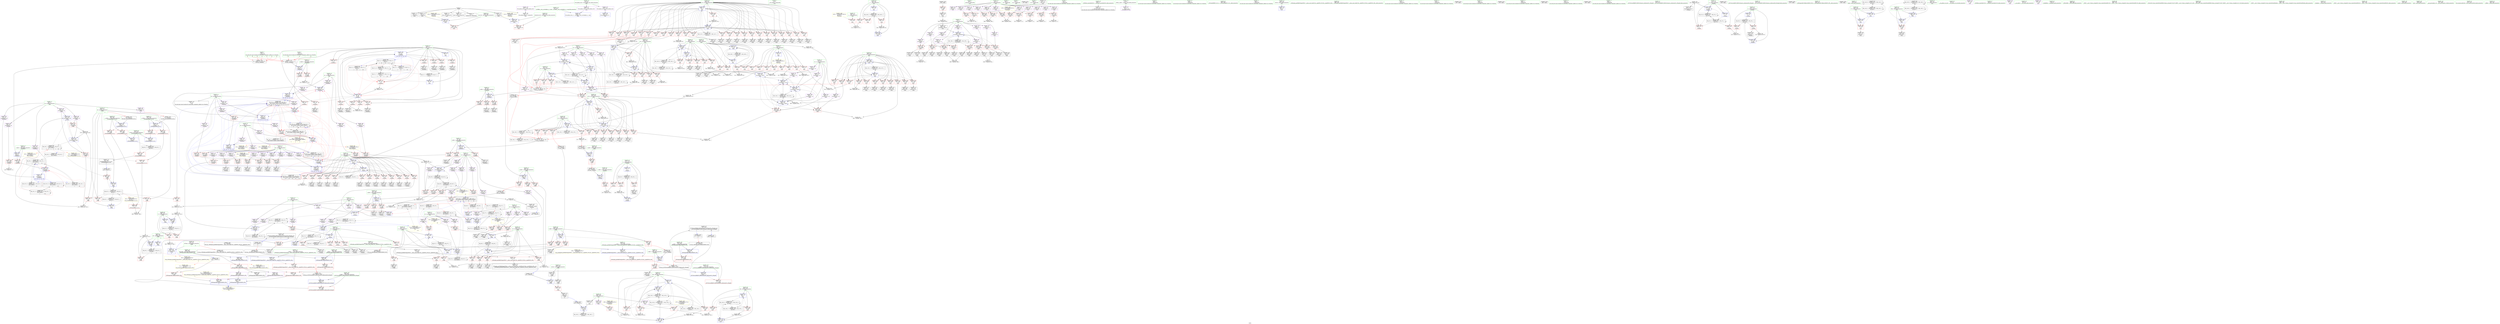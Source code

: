 digraph "SVFG" {
	label="SVFG";

	Node0x563454bf3240 [shape=record,color=grey,label="{NodeID: 0\nNullPtr}"];
	Node0x563454bf3240 -> Node0x563454e7c610[style=solid];
	Node0x563454bf3240 -> Node0x563454e7c710[style=solid];
	Node0x563454bf3240 -> Node0x563454e81080[style=solid];
	Node0x563454bf3240 -> Node0x563454e81110[style=solid];
	Node0x563454bf3240 -> Node0x563454e811e0[style=solid];
	Node0x563454bf3240 -> Node0x563454e812b0[style=solid];
	Node0x563454bf3240 -> Node0x563454e9db50[style=solid];
	Node0x563454ea04f0 [shape=record,color=blue,label="{NodeID: 609\n441\<--443\narrayidx16\<--sub\n_Z2ffiii\n}"];
	Node0x563454ea04f0 -> Node0x563454e876d0[style=dashed];
	Node0x563454ea04f0 -> Node0x563454ea05c0[style=dashed];
	Node0x563454e88090 [shape=record,color=red,label="{NodeID: 443\n523\<--522\n\<--\n_ZSt9make_pairIRiiESt4pairINSt17__decay_and_stripIT_E6__typeENS2_IT0_E6__typeEEOS3_OS6_\n}"];
	Node0x563454e88090 -> Node0x563454e842d0[style=solid];
	Node0x563454e8b5e0 [shape=record,color=purple,label="{NodeID: 277\n306\<--24\narrayidx46\<--ad\n_Z4spfaiii\n}"];
	Node0x563454e8b5e0 -> Node0x563454e85a60[style=solid];
	Node0x563454e7c610 [shape=record,color=black,label="{NodeID: 111\n2\<--3\ndummyVal\<--dummyVal\n}"];
	Node0x563454edf7f0 [shape=record,color=black,label="{NodeID: 886\nMR_49V_5 = PHI(MR_49V_6, MR_49V_4, )\npts\{400000 \}\n|{|<s7>4}}"];
	Node0x563454edf7f0 -> Node0x563454e85310[style=dashed];
	Node0x563454edf7f0 -> Node0x563454e85580[style=dashed];
	Node0x563454edf7f0 -> Node0x563454e85650[style=dashed];
	Node0x563454edf7f0 -> Node0x563454e85e70[style=dashed];
	Node0x563454edf7f0 -> Node0x563454e9f580[style=dashed];
	Node0x563454edf7f0 -> Node0x563454edf7f0[style=dashed];
	Node0x563454edf7f0 -> Node0x563454ef0010[style=dashed];
	Node0x563454edf7f0:s7 -> Node0x563454f0e570[style=dashed,color=blue];
	Node0x563454e9d780 [shape=record,color=blue,label="{NodeID: 554\n12\<--13\nn\<--\nGlob }"];
	Node0x563454e9d780 -> Node0x563454f041d0[style=dashed];
	Node0x563454e853e0 [shape=record,color=red,label="{NodeID: 388\n261\<--260\n\<--arrayidx21\n_Z4spfaiii\n}"];
	Node0x563454e853e0 -> Node0x563454e92880[style=solid];
	Node0x563454e808c0 [shape=record,color=black,label="{NodeID: 222\n863\<--862\nidxprom140\<--\nmain\n}"];
	Node0x563454e7cec0 [shape=record,color=green,label="{NodeID: 56\n358\<--359\nretval\<--retval_field_insensitive\n_Z2ffiii\n}"];
	Node0x563454e7cec0 -> Node0x563454e83770[style=solid];
	Node0x563454e7cec0 -> Node0x563454e83840[style=solid];
	Node0x563454f015f0 [shape=record,color=yellow,style=double,label="{NodeID: 997\n18V_1 = ENCHI(MR_18V_0)\npts\{270000 \}\nFun[_Z4spfaiii]}"];
	Node0x563454f015f0 -> Node0x563454e85240[style=dashed];
	Node0x563454eb25a0 [shape=record,color=grey,label="{NodeID: 831\n675 = cmp(673, 674, )\n}"];
	Node0x563454ea3270 [shape=record,color=blue,label="{NodeID: 665\n1005\<--1008\nsecond\<--\n_ZNSt4pairIiiEC2IRiiLb1EEEOT_OT0_\n|{<s0>9}}"];
	Node0x563454ea3270:s0 -> Node0x563454f0e760[style=dashed,color=blue];
	Node0x563454e9aad0 [shape=record,color=red,label="{NodeID: 499\n767\<--558\n\<--j76\nmain\n}"];
	Node0x563454e9aad0 -> Node0x563454e7fa20[style=solid];
	Node0x563454e8e3c0 [shape=record,color=red,label="{NodeID: 333\n109\<--30\n\<--t\n_Z4addEiiii\n}"];
	Node0x563454e8e3c0 -> Node0x563454e9e130[style=solid];
	Node0x563454e83c50 [shape=record,color=black,label="{NodeID: 167\n437\<--436\nidxprom13\<--\n_Z2ffiii\n}"];
	Node0x563454e72ae0 [shape=record,color=green,label="{NodeID: 1\n7\<--1\n__dso_handle\<--dummyObj\nGlob }"];
	Node0x563454e91980 [shape=record,color=grey,label="{NodeID: 776\n644 = Binary(643, 99, )\n}"];
	Node0x563454e91980 -> Node0x563454ea1870[style=solid];
	Node0x563454ea05c0 [shape=record,color=blue,label="{NodeID: 610\n452\<--454\narrayidx20\<--add21\n_Z2ffiii\n}"];
	Node0x563454ea05c0 -> Node0x563454e87530[style=dashed];
	Node0x563454ea05c0 -> Node0x563454ea04f0[style=dashed];
	Node0x563454ea05c0 -> Node0x563454efe8e0[style=dashed];
	Node0x563454e88160 [shape=record,color=red,label="{NodeID: 444\n573\<--530\n\<--_\nmain\n}"];
	Node0x563454e88160 -> Node0x563454eb22a0[style=solid];
	Node0x563454e8b6b0 [shape=record,color=purple,label="{NodeID: 278\n315\<--24\narrayidx52\<--ad\n_Z4spfaiii\n}"];
	Node0x563454e8b6b0 -> Node0x563454e85c00[style=solid];
	Node0x563454e7c710 [shape=record,color=black,label="{NodeID: 112\n614\<--3\n\<--dummyVal\nmain\n}"];
	Node0x563454edfcf0 [shape=record,color=black,label="{NodeID: 887\nMR_51V_3 = PHI(MR_51V_5, MR_51V_2, )\npts\{430000 \}\n|{|<s1>4}}"];
	Node0x563454edfcf0 -> Node0x563454e9f3e0[style=dashed];
	Node0x563454edfcf0:s1 -> Node0x563454f0e650[style=dashed,color=blue];
	Node0x563454e9d850 [shape=record,color=blue,label="{NodeID: 555\n30\<--13\nt\<--\nGlob }"];
	Node0x563454e9d850 -> Node0x563454ee3e80[style=dashed];
	Node0x563454e854b0 [shape=record,color=red,label="{NodeID: 389\n266\<--265\n\<--arrayidx23\n_Z4spfaiii\n}"];
	Node0x563454e854b0 -> Node0x563454e82800[style=solid];
	Node0x563454e80990 [shape=record,color=black,label="{NodeID: 223\n869\<--868\nidxprom143\<--\nmain\n}"];
	Node0x563454e7cf90 [shape=record,color=green,label="{NodeID: 57\n360\<--361\ns.addr\<--s.addr_field_insensitive\n_Z2ffiii\n}"];
	Node0x563454e7cf90 -> Node0x563454e85f40[style=solid];
	Node0x563454e7cf90 -> Node0x563454e86010[style=solid];
	Node0x563454e7cf90 -> Node0x563454e860e0[style=solid];
	Node0x563454e7cf90 -> Node0x563454e9fb30[style=solid];
	Node0x563454f016d0 [shape=record,color=yellow,style=double,label="{NodeID: 998\n20V_1 = ENCHI(MR_20V_0)\npts\{290000 \}\nFun[_Z4spfaiii]}"];
	Node0x563454f016d0 -> Node0x563454e853e0[style=dashed];
	Node0x563454f016d0 -> Node0x563454e85720[style=dashed];
	Node0x563454eb2720 [shape=record,color=grey,label="{NodeID: 832\n892 = cmp(887, 891, )\n}"];
	Node0x563454e9aba0 [shape=record,color=red,label="{NodeID: 500\n779\<--558\n\<--j76\nmain\n}"];
	Node0x563454e9aba0 -> Node0x563454e7fd60[style=solid];
	Node0x563454e8e490 [shape=record,color=red,label="{NodeID: 334\n115\<--30\n\<--t\n_Z4addEiiii\n}"];
	Node0x563454e8e490 -> Node0x563454e81890[style=solid];
	Node0x563454e83d20 [shape=record,color=black,label="{NodeID: 168\n440\<--439\nidxprom15\<--\n_Z2ffiii\n}"];
	Node0x563454e4ce70 [shape=record,color=green,label="{NodeID: 2\n13\<--1\n\<--dummyObj\nCan only get source location for instruction, argument, global var or function.|{<s0>20|<s1>22|<s2>23}}"];
	Node0x563454e4ce70:s0 -> Node0x563454f51f60[style=solid,color=red];
	Node0x563454e4ce70:s1 -> Node0x563454f51f60[style=solid,color=red];
	Node0x563454e4ce70:s2 -> Node0x563454f51f60[style=solid,color=red];
	Node0x563454e91b00 [shape=record,color=grey,label="{NodeID: 777\n424 = Binary(419, 423, )\n}"];
	Node0x563454e91b00 -> Node0x563454e91c80[style=solid];
	Node0x563454ea0690 [shape=record,color=blue,label="{NodeID: 611\n374\<--460\ni9\<--\n_Z2ffiii\n}"];
	Node0x563454ea0690 -> Node0x563454e86de0[style=dashed];
	Node0x563454ea0690 -> Node0x563454e86eb0[style=dashed];
	Node0x563454ea0690 -> Node0x563454e86f80[style=dashed];
	Node0x563454ea0690 -> Node0x563454e87050[style=dashed];
	Node0x563454ea0690 -> Node0x563454ea0690[style=dashed];
	Node0x563454ea0690 -> Node0x563454efe3e0[style=dashed];
	Node0x563454e88230 [shape=record,color=red,label="{NodeID: 445\n572\<--532\n\<--__\nmain\n}"];
	Node0x563454e88230 -> Node0x563454eb22a0[style=solid];
	Node0x563454e8b780 [shape=record,color=purple,label="{NodeID: 279\n322\<--24\narrayidx56\<--ad\n_Z4spfaiii\n}"];
	Node0x563454e8b780 -> Node0x563454e85cd0[style=solid];
	Node0x563454e81080 [shape=record,color=black,label="{NodeID: 113\n615\<--3\n\<--dummyVal\nmain\n}"];
	Node0x563454e81080 -> Node0x563454ea11f0[style=solid];
	Node0x563454ee01f0 [shape=record,color=black,label="{NodeID: 888\nMR_2V_4 = PHI(MR_2V_10, MR_2V_3, )\npts\{31 \}\n|{|<s3>19|<s4>19|<s5>21|<s6>21}}"];
	Node0x563454ee01f0 -> Node0x563454ed83d0[style=dashed];
	Node0x563454ee01f0 -> Node0x563454eda760[style=dashed];
	Node0x563454ee01f0 -> Node0x563454ef7a50[style=dashed];
	Node0x563454ee01f0:s3 -> Node0x563454e8e220[style=dashed,color=red];
	Node0x563454ee01f0:s4 -> Node0x563454e9df90[style=dashed,color=red];
	Node0x563454ee01f0:s5 -> Node0x563454e8e220[style=dashed,color=red];
	Node0x563454ee01f0:s6 -> Node0x563454e9df90[style=dashed,color=red];
	Node0x563454e9d950 [shape=record,color=blue,label="{NodeID: 556\n1015\<--52\nllvm.global_ctors_0\<--\nGlob }"];
	Node0x563454e85580 [shape=record,color=red,label="{NodeID: 390\n269\<--268\n\<--arrayidx25\n_Z4spfaiii\n}"];
	Node0x563454e85580 -> Node0x563454eb16a0[style=solid];
	Node0x563454e80a60 [shape=record,color=black,label="{NodeID: 224\n875\<--874\nidxprom147\<--\nmain\n}"];
	Node0x563454e7d060 [shape=record,color=green,label="{NodeID: 58\n362\<--363\nt.addr\<--t.addr_field_insensitive\n_Z2ffiii\n}"];
	Node0x563454e7d060 -> Node0x563454e861b0[style=solid];
	Node0x563454e7d060 -> Node0x563454e86280[style=solid];
	Node0x563454e7d060 -> Node0x563454e86350[style=solid];
	Node0x563454e7d060 -> Node0x563454e86420[style=solid];
	Node0x563454e7d060 -> Node0x563454e9fc00[style=solid];
	Node0x563454eb28a0 [shape=record,color=grey,label="{NodeID: 833\n689 = cmp(682, 688, )\n}"];
	Node0x563454e9ac70 [shape=record,color=red,label="{NodeID: 501\n792\<--558\n\<--j76\nmain\n}"];
	Node0x563454e9ac70 -> Node0x563454e94500[style=solid];
	Node0x563454e8e560 [shape=record,color=red,label="{NodeID: 335\n120\<--30\n\<--t\n_Z4addEiiii\n}"];
	Node0x563454e8e560 -> Node0x563454e81960[style=solid];
	Node0x563454e83df0 [shape=record,color=black,label="{NodeID: 169\n447\<--446\nidxprom17\<--\n_Z2ffiii\n}"];
	Node0x563454e4cf00 [shape=record,color=green,label="{NodeID: 3\n44\<--1\n_ZSt3cin\<--dummyObj\nGlob }"];
	Node0x563454e91c80 [shape=record,color=grey,label="{NodeID: 778\n426 = Binary(425, 424, )\n}"];
	Node0x563454e91c80 -> Node0x563454ea0350[style=solid];
	Node0x563454ea0760 [shape=record,color=blue,label="{NodeID: 612\n376\<--465\nref.tmp\<--sub26\n_Z2ffiii\n|{<s0>6}}"];
	Node0x563454ea0760:s0 -> Node0x563454f05dc0[style=dashed,color=red];
	Node0x563454e88300 [shape=record,color=red,label="{NodeID: 446\n916\<--532\n\<--__\nmain\n}"];
	Node0x563454e8b850 [shape=record,color=purple,label="{NodeID: 280\n122\<--26\narrayidx8\<--di\n_Z4addEiiii\n}"];
	Node0x563454e8b850 -> Node0x563454e9e2d0[style=solid];
	Node0x563454e81110 [shape=record,color=black,label="{NodeID: 114\n617\<--3\n\<--dummyVal\nmain\n}"];
	Node0x563454e81110 -> Node0x563454ea12c0[style=solid];
	Node0x563454e9da50 [shape=record,color=blue,label="{NodeID: 557\n1016\<--53\nllvm.global_ctors_1\<--_GLOBAL__sub_I_sevenkplus_2_1.cpp\nGlob }"];
	Node0x563454e85650 [shape=record,color=red,label="{NodeID: 391\n275\<--274\n\<--arrayidx29\n_Z4spfaiii\n}"];
	Node0x563454e85650 -> Node0x563454e93780[style=solid];
	Node0x563454e80b30 [shape=record,color=black,label="{NodeID: 225\n881\<--880\nidxprom151\<--\nmain\n}"];
	Node0x563454e7d130 [shape=record,color=green,label="{NodeID: 59\n364\<--365\nc.addr\<--c.addr_field_insensitive\n_Z2ffiii\n}"];
	Node0x563454e7d130 -> Node0x563454e864f0[style=solid];
	Node0x563454e7d130 -> Node0x563454e9fcd0[style=solid];
	Node0x563454eb2a20 [shape=record,color=grey,label="{NodeID: 834\n654 = cmp(653, 13, )\n}"];
	Node0x563454e9ad40 [shape=record,color=red,label="{NodeID: 502\n800\<--558\n\<--j76\nmain\n}"];
	Node0x563454e9ad40 -> Node0x563454e94c80[style=solid];
	Node0x563454e8e630 [shape=record,color=red,label="{NodeID: 336\n126\<--30\n\<--t\n_Z4addEiiii\n}"];
	Node0x563454e8e630 -> Node0x563454e81a30[style=solid];
	Node0x563454e83ec0 [shape=record,color=black,label="{NodeID: 170\n451\<--450\nidxprom19\<--xor\n_Z2ffiii\n}"];
	Node0x563454e4f5f0 [shape=record,color=green,label="{NodeID: 4\n45\<--1\n.str\<--dummyObj\nGlob }"];
	Node0x563454e91e00 [shape=record,color=grey,label="{NodeID: 779\n450 = Binary(449, 99, )\n}"];
	Node0x563454e91e00 -> Node0x563454e83ec0[style=solid];
	Node0x563454ea0830 [shape=record,color=blue,label="{NodeID: 613\n470\<--467\n\<--call27\n_Z2ffiii\n}"];
	Node0x563454ea0830 -> Node0x563454e87870[style=dashed];
	Node0x563454e883d0 [shape=record,color=red,label="{NodeID: 447\n939\<--532\n\<--__\nmain\n}"];
	Node0x563454e883d0 -> Node0x563454e93180[style=solid];
	Node0x563454e8b920 [shape=record,color=purple,label="{NodeID: 281\n153\<--26\narrayidx21\<--di\n_Z4addEiiii\n}"];
	Node0x563454e8b920 -> Node0x563454e9e7b0[style=solid];
	Node0x563454f4b220 [shape=record,color=black,label="{NodeID: 1222\n972 = PHI(511, 1001, )\n0th arg _ZSt7forwardIRiEOT_RNSt16remove_referenceIS1_E4typeE }"];
	Node0x563454f4b220 -> Node0x563454ea2d90[style=solid];
	Node0x563454e811e0 [shape=record,color=black,label="{NodeID: 115\n946\<--3\nlpad.val\<--dummyVal\nmain\n}"];
	Node0x563454e9db50 [shape=record,color=blue, style = dotted,label="{NodeID: 558\n1017\<--3\nllvm.global_ctors_2\<--dummyVal\nGlob }"];
	Node0x563454e85720 [shape=record,color=red,label="{NodeID: 392\n279\<--278\n\<--arrayidx31\n_Z4spfaiii\n}"];
	Node0x563454e85720 -> Node0x563454e93780[style=solid];
	Node0x563454e80c00 [shape=record,color=black,label="{NodeID: 226\n889\<--888\nidxprom155\<--\nmain\n}"];
	Node0x563454e7d200 [shape=record,color=green,label="{NodeID: 60\n366\<--367\nS\<--S_field_insensitive\n_Z2ffiii\n}"];
	Node0x563454e7d200 -> Node0x563454e865c0[style=solid];
	Node0x563454e7d200 -> Node0x563454e86690[style=solid];
	Node0x563454e7d200 -> Node0x563454e9fda0[style=solid];
	Node0x563454e7d200 -> Node0x563454ea0350[style=solid];
	Node0x563454eb2ba0 [shape=record,color=grey,label="{NodeID: 835\n345 = cmp(344, 13, )\n}"];
	Node0x563454eb2ba0 -> Node0x563454e836a0[style=solid];
	Node0x563454e9ae10 [shape=record,color=red,label="{NodeID: 503\n821\<--560\n\<--i112\nmain\n}"];
	Node0x563454e9ae10 -> Node0x563454eb2d20[style=solid];
	Node0x563454e8e700 [shape=record,color=red,label="{NodeID: 337\n130\<--30\n\<--t\n_Z4addEiiii\n}"];
	Node0x563454e8e700 -> Node0x563454e92100[style=solid];
	Node0x563454e83f90 [shape=record,color=black,label="{NodeID: 171\n458\<--457\nidxprom23\<--\n_Z2ffiii\n}"];
	Node0x563454e4f680 [shape=record,color=green,label="{NodeID: 5\n47\<--1\n.str.1\<--dummyObj\nGlob }"];
	Node0x563454e91f80 [shape=record,color=grey,label="{NodeID: 780\n627 = Binary(626, 99, )\n}"];
	Node0x563454e91f80 -> Node0x563454ea1530[style=solid];
	Node0x563454ea0900 [shape=record,color=blue,label="{NodeID: 614\n480\<--476\n__a.addr\<--__a\n_ZSt3minIiERKT_S2_S2_\n}"];
	Node0x563454ea0900 -> Node0x563454e87a10[style=dashed];
	Node0x563454ea0900 -> Node0x563454e87ae0[style=dashed];
	Node0x563454e884a0 [shape=record,color=red,label="{NodeID: 448\n579\<--534\n\<--i\nmain\n}"];
	Node0x563454e884a0 -> Node0x563454eb1b20[style=solid];
	Node0x563454e8b9f0 [shape=record,color=purple,label="{NodeID: 282\n250\<--26\narrayidx16\<--di\n_Z4spfaiii\n}"];
	Node0x563454e8b9f0 -> Node0x563454e85240[style=solid];
	Node0x563454f4fd30 [shape=record,color=black,label="{NodeID: 1223\n63 = PHI()\n}"];
	Node0x563454e812b0 [shape=record,color=black,label="{NodeID: 116\n947\<--3\nlpad.val180\<--dummyVal\nmain\n}"];
	Node0x563454e9dc50 [shape=record,color=blue,label="{NodeID: 559\n85\<--81\nx.addr\<--x\n_Z4addEiiii\n}"];
	Node0x563454e9dc50 -> Node0x563454e8ebe0[style=dashed];
	Node0x563454e9dc50 -> Node0x563454e8ecb0[style=dashed];
	Node0x563454e9dc50 -> Node0x563454e8ed80[style=dashed];
	Node0x563454e857f0 [shape=record,color=red,label="{NodeID: 393\n284\<--283\n\<--arrayidx34\n_Z4spfaiii\n}"];
	Node0x563454e857f0 -> Node0x563454e82b40[style=solid];
	Node0x563454e80cd0 [shape=record,color=black,label="{NodeID: 227\n971\<--976\n_ZSt7forwardIRiEOT_RNSt16remove_referenceIS1_E4typeE_ret\<--\n_ZSt7forwardIRiEOT_RNSt16remove_referenceIS1_E4typeE\n|{<s0>7|<s1>28}}"];
	Node0x563454e80cd0:s0 -> Node0x563454f50560[style=solid,color=blue];
	Node0x563454e80cd0:s1 -> Node0x563454f502e0[style=solid,color=blue];
	Node0x563454e7d2d0 [shape=record,color=green,label="{NodeID: 61\n368\<--369\nmf\<--mf_field_insensitive\n_Z2ffiii\n|{|<s3>6}}"];
	Node0x563454e7d2d0 -> Node0x563454e86760[style=solid];
	Node0x563454e7d2d0 -> Node0x563454e9fe70[style=solid];
	Node0x563454e7d2d0 -> Node0x563454ea0280[style=solid];
	Node0x563454e7d2d0:s3 -> Node0x563454f52a20[style=solid,color=red];
	Node0x563454eb2d20 [shape=record,color=grey,label="{NodeID: 836\n823 = cmp(821, 822, )\n}"];
	Node0x563454e9aee0 [shape=record,color=red,label="{NodeID: 504\n825\<--560\n\<--i112\nmain\n}"];
	Node0x563454e9aee0 -> Node0x563454e7ffd0[style=solid];
	Node0x563454e8e7d0 [shape=record,color=red,label="{NodeID: 338\n137\<--30\n\<--t\n_Z4addEiiii\n}"];
	Node0x563454e8e7d0 -> Node0x563454e81bd0[style=solid];
	Node0x563454e84060 [shape=record,color=black,label="{NodeID: 172\n354\<--473\n_Z2ffiii_ret\<--\n_Z2ffiii\n|{<s0>24}}"];
	Node0x563454e84060:s0 -> Node0x563454f50c50[style=solid,color=blue];
	Node0x563454e4f710 [shape=record,color=green,label="{NodeID: 6\n49\<--1\n.str.2\<--dummyObj\nGlob }"];
	Node0x563454e92100 [shape=record,color=grey,label="{NodeID: 781\n131 = Binary(130, 99, )\n}"];
	Node0x563454e92100 -> Node0x563454e9e470[style=solid];
	Node0x563454ea09d0 [shape=record,color=blue,label="{NodeID: 615\n482\<--477\n__b.addr\<--__b\n_ZSt3minIiERKT_S2_S2_\n}"];
	Node0x563454ea09d0 -> Node0x563454e87bb0[style=dashed];
	Node0x563454ea09d0 -> Node0x563454e87c80[style=dashed];
	Node0x563454e88570 [shape=record,color=red,label="{NodeID: 449\n589\<--534\n\<--i\nmain\n}"];
	Node0x563454e88570 -> Node0x563454e84470[style=solid];
	Node0x563454e8bac0 [shape=record,color=purple,label="{NodeID: 283\n402\<--26\narrayidx2\<--di\n_Z2ffiii\n|{<s0>5}}"];
	Node0x563454e8bac0:s0 -> Node0x563454f52910[style=solid,color=red];
	Node0x563454f4fe30 [shape=record,color=black,label="{NodeID: 1224\n387 = PHI(163, )\n}"];
	Node0x563454e81380 [shape=record,color=black,label="{NodeID: 117\n527\<--13\nmain_ret\<--\nmain\n}"];
	Node0x563454e9dd20 [shape=record,color=blue,label="{NodeID: 560\n87\<--82\ny.addr\<--y\n_Z4addEiiii\n}"];
	Node0x563454e9dd20 -> Node0x563454e8ee50[style=dashed];
	Node0x563454e9dd20 -> Node0x563454e8ef20[style=dashed];
	Node0x563454e9dd20 -> Node0x563454e8eff0[style=dashed];
	Node0x563454e858c0 [shape=record,color=red,label="{NodeID: 394\n292\<--291\n\<--arrayidx38\n_Z4spfaiii\n}"];
	Node0x563454e858c0 -> Node0x563454e82ce0[style=solid];
	Node0x563454e80da0 [shape=record,color=black,label="{NodeID: 228\n978\<--983\n_ZSt7forwardIiEOT_RNSt16remove_referenceIS0_E4typeE_ret\<--\n_ZSt7forwardIiEOT_RNSt16remove_referenceIS0_E4typeE\n|{<s0>8|<s1>29}}"];
	Node0x563454e80da0:s0 -> Node0x563454f506a0[style=solid,color=blue];
	Node0x563454e80da0:s1 -> Node0x563454f50420[style=solid,color=blue];
	Node0x563454e7d3a0 [shape=record,color=green,label="{NodeID: 62\n370\<--371\nnf\<--nf_field_insensitive\n_Z2ffiii\n|{|<s6>5}}"];
	Node0x563454e7d3a0 -> Node0x563454e86830[style=solid];
	Node0x563454e7d3a0 -> Node0x563454e86900[style=solid];
	Node0x563454e7d3a0 -> Node0x563454e869d0[style=solid];
	Node0x563454e7d3a0 -> Node0x563454e86aa0[style=solid];
	Node0x563454e7d3a0 -> Node0x563454e9ff40[style=solid];
	Node0x563454e7d3a0 -> Node0x563454ea00e0[style=solid];
	Node0x563454e7d3a0:s6 -> Node0x563454f52800[style=solid,color=red];
	Node0x563454eb2ea0 [shape=record,color=grey,label="{NodeID: 837\n783 = cmp(778, 782, )\n}"];
	Node0x563454e9afb0 [shape=record,color=red,label="{NodeID: 505\n831\<--560\n\<--i112\nmain\n}"];
	Node0x563454e9afb0 -> Node0x563454e80170[style=solid];
	Node0x563454e8e8a0 [shape=record,color=red,label="{NodeID: 339\n141\<--30\n\<--t\n_Z4addEiiii\n}"];
	Node0x563454e8e8a0 -> Node0x563454e9e610[style=solid];
	Node0x563454e84130 [shape=record,color=black,label="{NodeID: 173\n475\<--498\n_ZSt3minIiERKT_S2_S2__ret\<--\n_ZSt3minIiERKT_S2_S2_\n|{<s0>5}}"];
	Node0x563454e84130:s0 -> Node0x563454f4ffd0[style=solid,color=blue];
	Node0x563454e4f7a0 [shape=record,color=green,label="{NodeID: 7\n52\<--1\n\<--dummyObj\nCan only get source location for instruction, argument, global var or function.}"];
	Node0x563454e92280 [shape=record,color=grey,label="{NodeID: 782\n443 = Binary(442, 435, )\n}"];
	Node0x563454e92280 -> Node0x563454ea04f0[style=solid];
	Node0x563454ea0aa0 [shape=record,color=blue,label="{NodeID: 616\n478\<--492\nretval\<--\n_ZSt3minIiERKT_S2_S2_\n}"];
	Node0x563454ea0aa0 -> Node0x563454ef5bc0[style=dashed];
	Node0x563454e88640 [shape=record,color=red,label="{NodeID: 450\n601\<--534\n\<--i\nmain\n}"];
	Node0x563454e88640 -> Node0x563454e846e0[style=solid];
	Node0x563454e8bb90 [shape=record,color=purple,label="{NodeID: 284\n441\<--26\narrayidx16\<--di\n_Z2ffiii\n}"];
	Node0x563454e8bb90 -> Node0x563454e87530[style=solid];
	Node0x563454e8bb90 -> Node0x563454ea04f0[style=solid];
	Node0x563454f4ffd0 [shape=record,color=black,label="{NodeID: 1225\n403 = PHI(475, )\n}"];
	Node0x563454f4ffd0 -> Node0x563454e871f0[style=solid];
	Node0x563454e81450 [shape=record,color=black,label="{NodeID: 118\n20\<--19\n\<--he\nCan only get source location for instruction, argument, global var or function.}"];
	Node0x563454f04e10 [shape=record,color=yellow,style=double,label="{NodeID: 1059\n140V_1 = ENCHI(MR_140V_0)\npts\{110000 \}\nFun[main]}"];
	Node0x563454f04e10 -> Node0x563454e9bf20[style=dashed];
	Node0x563454f04e10 -> Node0x563454e9c190[style=dashed];
	Node0x563454f04e10 -> Node0x563454e9c260[style=dashed];
	Node0x563454f04e10 -> Node0x563454e9c330[style=dashed];
	Node0x563454f04e10 -> Node0x563454e9c5a0[style=dashed];
	Node0x563454f04e10 -> Node0x563454e9c670[style=dashed];
	Node0x563454f04e10 -> Node0x563454e9cb50[style=dashed];
	Node0x563454f04e10 -> Node0x563454e9cc20[style=dashed];
	Node0x563454f04e10 -> Node0x563454e9ccf0[style=dashed];
	Node0x563454f04e10 -> Node0x563454e9cdc0[style=dashed];
	Node0x563454e9ddf0 [shape=record,color=blue,label="{NodeID: 561\n89\<--83\nz.addr\<--z\n_Z4addEiiii\n}"];
	Node0x563454e9ddf0 -> Node0x563454e8f0c0[style=dashed];
	Node0x563454e85990 [shape=record,color=red,label="{NodeID: 395\n300\<--299\n\<--arrayidx42\n_Z4spfaiii\n}"];
	Node0x563454e85990 -> Node0x563454e82e80[style=solid];
	Node0x563454e80e70 [shape=record,color=black,label="{NodeID: 229\n999\<--998\n\<--this1\n_ZNSt4pairIiiEC2IRiiLb1EEEOT_OT0_\n}"];
	Node0x563454e7d470 [shape=record,color=green,label="{NodeID: 63\n372\<--373\ni\<--i_field_insensitive\n_Z2ffiii\n}"];
	Node0x563454e7d470 -> Node0x563454e86b70[style=solid];
	Node0x563454e7d470 -> Node0x563454e86c40[style=solid];
	Node0x563454e7d470 -> Node0x563454e86d10[style=solid];
	Node0x563454e7d470 -> Node0x563454ea0010[style=solid];
	Node0x563454e7d470 -> Node0x563454ea01b0[style=solid];
	Node0x563454eb3020 [shape=record,color=grey,label="{NodeID: 838\n773 = cmp(766, 772, )\n}"];
	Node0x563454e9b080 [shape=record,color=red,label="{NodeID: 506\n838\<--560\n\<--i112\nmain\n}"];
	Node0x563454e9b080 -> Node0x563454e80240[style=solid];
	Node0x563454e8e970 [shape=record,color=red,label="{NodeID: 340\n147\<--30\n\<--t\n_Z4addEiiii\n}"];
	Node0x563454e8e970 -> Node0x563454e81d70[style=solid];
	Node0x563454e84200 [shape=record,color=black,label="{NodeID: 174\n522\<--503\n\<--retval\n_ZSt9make_pairIRiiESt4pairINSt17__decay_and_stripIT_E6__typeENS2_IT0_E6__typeEEOS3_OS6_\n}"];
	Node0x563454e84200 -> Node0x563454e88090[style=solid];
	Node0x563454e504f0 [shape=record,color=green,label="{NodeID: 8\n99\<--1\n\<--dummyObj\nCan only get source location for instruction, argument, global var or function.|{<s0>19|<s1>19|<s2>20|<s3>21|<s4>21|<s5>22|<s6>23}}"];
	Node0x563454e504f0:s0 -> Node0x563454f51d20[style=solid,color=red];
	Node0x563454e504f0:s1 -> Node0x563454f51f60[style=solid,color=red];
	Node0x563454e504f0:s2 -> Node0x563454f51d20[style=solid,color=red];
	Node0x563454e504f0:s3 -> Node0x563454f51d20[style=solid,color=red];
	Node0x563454e504f0:s4 -> Node0x563454f51f60[style=solid,color=red];
	Node0x563454e504f0:s5 -> Node0x563454f51d20[style=solid,color=red];
	Node0x563454e504f0:s6 -> Node0x563454f51d20[style=solid,color=red];
	Node0x563454e92400 [shape=record,color=grey,label="{NodeID: 783\n125 = Binary(13, 124, )\n}"];
	Node0x563454e92400 -> Node0x563454e9e3a0[style=solid];
	Node0x563454ea0b70 [shape=record,color=blue,label="{NodeID: 617\n478\<--495\nretval\<--\n_ZSt3minIiERKT_S2_S2_\n}"];
	Node0x563454ea0b70 -> Node0x563454ef5bc0[style=dashed];
	Node0x563454e88710 [shape=record,color=red,label="{NodeID: 451\n610\<--534\n\<--i\nmain\n}"];
	Node0x563454e88710 -> Node0x563454e92580[style=solid];
	Node0x563454e8bc60 [shape=record,color=purple,label="{NodeID: 285\n452\<--26\narrayidx20\<--di\n_Z2ffiii\n}"];
	Node0x563454e8bc60 -> Node0x563454e876d0[style=solid];
	Node0x563454e8bc60 -> Node0x563454ea05c0[style=solid];
	Node0x563454f501a0 [shape=record,color=black,label="{NodeID: 1226\n467 = PHI(500, )\n}"];
	Node0x563454f501a0 -> Node0x563454ea0830[style=solid];
	Node0x563454e81520 [shape=record,color=black,label="{NodeID: 119\n64\<--65\n\<--_ZNSt8ios_base4InitD1Ev\nCan only get source location for instruction, argument, global var or function.}"];
	Node0x563454e9dec0 [shape=record,color=blue,label="{NodeID: 562\n91\<--84\nw.addr\<--w\n_Z4addEiiii\n}"];
	Node0x563454e9dec0 -> Node0x563454e8f190[style=dashed];
	Node0x563454e9dec0 -> Node0x563454e8f260[style=dashed];
	Node0x563454e85a60 [shape=record,color=red,label="{NodeID: 396\n307\<--306\n\<--arrayidx46\n_Z4spfaiii\n}"];
	Node0x563454e85a60 -> Node0x563454e83020[style=solid];
	Node0x563454e80f40 [shape=record,color=purple,label="{NodeID: 230\n62\<--4\n\<--_ZStL8__ioinit\n__cxx_global_var_init\n}"];
	Node0x563454e7d540 [shape=record,color=green,label="{NodeID: 64\n374\<--375\ni9\<--i9_field_insensitive\n_Z2ffiii\n}"];
	Node0x563454e7d540 -> Node0x563454e86de0[style=solid];
	Node0x563454e7d540 -> Node0x563454e86eb0[style=solid];
	Node0x563454e7d540 -> Node0x563454e86f80[style=solid];
	Node0x563454e7d540 -> Node0x563454e87050[style=solid];
	Node0x563454e7d540 -> Node0x563454ea0420[style=solid];
	Node0x563454e7d540 -> Node0x563454ea0690[style=solid];
	Node0x563454eb31a0 [shape=record,color=grey,label="{NodeID: 839\n759 = cmp(758, 13, )\n}"];
	Node0x563454e9b150 [shape=record,color=red,label="{NodeID: 507\n850\<--560\n\<--i112\nmain\n}"];
	Node0x563454e9b150 -> Node0x563454e80580[style=solid];
	Node0x563454e8ea40 [shape=record,color=red,label="{NodeID: 341\n151\<--30\n\<--t\n_Z4addEiiii\n}"];
	Node0x563454e8ea40 -> Node0x563454e81e40[style=solid];
	Node0x563454e842d0 [shape=record,color=black,label="{NodeID: 175\n500\<--523\n_ZSt9make_pairIRiiESt4pairINSt17__decay_and_stripIT_E6__typeENS2_IT0_E6__typeEEOS3_OS6__ret\<--\n_ZSt9make_pairIRiiESt4pairINSt17__decay_and_stripIT_E6__typeENS2_IT0_E6__typeEEOS3_OS6_\n|{<s0>6}}"];
	Node0x563454e842d0:s0 -> Node0x563454f501a0[style=solid,color=blue];
	Node0x563454e50580 [shape=record,color=green,label="{NodeID: 9\n188\<--1\n\<--dummyObj\nCan only get source location for instruction, argument, global var or function.}"];
	Node0x563454e92580 [shape=record,color=grey,label="{NodeID: 784\n611 = Binary(610, 99, )\n}"];
	Node0x563454e92580 -> Node0x563454ea1120[style=solid];
	Node0x563454ea0c40 [shape=record,color=blue,label="{NodeID: 618\n505\<--501\n__x.addr\<--__x\n_ZSt9make_pairIRiiESt4pairINSt17__decay_and_stripIT_E6__typeENS2_IT0_E6__typeEEOS3_OS6_\n}"];
	Node0x563454ea0c40 -> Node0x563454e87ef0[style=dashed];
	Node0x563454e887e0 [shape=record,color=red,label="{NodeID: 452\n944\<--538\nexn\<--exn.slot\nmain\n}"];
	Node0x563454e8bd30 [shape=record,color=purple,label="{NodeID: 286\n128\<--28\narrayidx10\<--wi\n_Z4addEiiii\n}"];
	Node0x563454e8bd30 -> Node0x563454e9e3a0[style=solid];
	Node0x563454f502e0 [shape=record,color=black,label="{NodeID: 1227\n1002 = PHI(971, )\n}"];
	Node0x563454f502e0 -> Node0x563454e9d5e0[style=solid];
	Node0x563454e81620 [shape=record,color=black,label="{NodeID: 120\n102\<--101\nidxprom\<--\n_Z4addEiiii\n}"];
	Node0x563454e9df90 [shape=record,color=blue,label="{NodeID: 563\n30\<--98\nt\<--inc\n_Z4addEiiii\n}"];
	Node0x563454e9df90 -> Node0x563454e8e2f0[style=dashed];
	Node0x563454e9df90 -> Node0x563454e8e3c0[style=dashed];
	Node0x563454e9df90 -> Node0x563454e8e490[style=dashed];
	Node0x563454e9df90 -> Node0x563454e8e560[style=dashed];
	Node0x563454e9df90 -> Node0x563454e8e630[style=dashed];
	Node0x563454e9df90 -> Node0x563454e8e700[style=dashed];
	Node0x563454e9df90 -> Node0x563454e9e470[style=dashed];
	Node0x563454e85b30 [shape=record,color=red,label="{NodeID: 397\n310\<--309\n\<--arrayidx48\n_Z4spfaiii\n}"];
	Node0x563454e85b30 -> Node0x563454e830f0[style=solid];
	Node0x563454e890c0 [shape=record,color=purple,label="{NodeID: 231\n603\<--8\narrayidx12\<--e\nmain\n}"];
	Node0x563454e890c0 -> Node0x563454ea1050[style=solid];
	Node0x563454e7d610 [shape=record,color=green,label="{NodeID: 65\n376\<--377\nref.tmp\<--ref.tmp_field_insensitive\n_Z2ffiii\n|{|<s1>6}}"];
	Node0x563454e7d610 -> Node0x563454ea0760[style=solid];
	Node0x563454e7d610:s1 -> Node0x563454f52b30[style=solid,color=red];
	Node0x563454eb3320 [shape=record,color=grey,label="{NodeID: 840\n743 = cmp(742, 13, )\n}"];
	Node0x563454e9b220 [shape=record,color=red,label="{NodeID: 508\n862\<--560\n\<--i112\nmain\n}"];
	Node0x563454e9b220 -> Node0x563454e808c0[style=solid];
	Node0x563454e8eb10 [shape=record,color=red,label="{NodeID: 342\n156\<--30\n\<--t\n_Z4addEiiii\n}"];
	Node0x563454e8eb10 -> Node0x563454e81f10[style=solid];
	Node0x563454e843a0 [shape=record,color=black,label="{NodeID: 176\n914\<--564\n\<--S\nmain\n}"];
	Node0x563454e843a0 -> Node0x563454ea2bf0[style=solid];
	Node0x563454e50610 [shape=record,color=green,label="{NodeID: 10\n189\<--1\n\<--dummyObj\nCan only get source location for instruction, argument, global var or function.}"];
	Node0x563454e92700 [shape=record,color=grey,label="{NodeID: 785\n706 = Binary(705, 99, )\n}"];
	Node0x563454e92700 -> Node0x563454ea1d50[style=solid];
	Node0x563454ea0d10 [shape=record,color=blue,label="{NodeID: 619\n507\<--502\n__y.addr\<--__y\n_ZSt9make_pairIRiiESt4pairINSt17__decay_and_stripIT_E6__typeENS2_IT0_E6__typeEEOS3_OS6_\n}"];
	Node0x563454ea0d10 -> Node0x563454e87fc0[style=dashed];
	Node0x563454e888b0 [shape=record,color=red,label="{NodeID: 453\n945\<--540\nsel\<--ehselector.slot\nmain\n}"];
	Node0x563454e8be00 [shape=record,color=purple,label="{NodeID: 287\n158\<--28\narrayidx23\<--wi\n_Z4addEiiii\n}"];
	Node0x563454e8be00 -> Node0x563454e9e880[style=solid];
	Node0x563454f50420 [shape=record,color=black,label="{NodeID: 1228\n1007 = PHI(978, )\n}"];
	Node0x563454f50420 -> Node0x563454e9d6b0[style=solid];
	Node0x563454e816f0 [shape=record,color=black,label="{NodeID: 121\n106\<--105\nidxprom1\<--\n_Z4addEiiii\n}"];
	Node0x563454e9e060 [shape=record,color=blue,label="{NodeID: 564\n107\<--104\narrayidx2\<--\n_Z4addEiiii\n}"];
	Node0x563454e9e060 -> Node0x563454e9e540[style=dashed];
	Node0x563454e85c00 [shape=record,color=red,label="{NodeID: 398\n316\<--315\n\<--arrayidx52\n_Z4spfaiii\n}"];
	Node0x563454e85c00 -> Node0x563454e83290[style=solid];
	Node0x563454e89150 [shape=record,color=purple,label="{NodeID: 232\n639\<--8\narrayidx18\<--e\nmain\n}"];
	Node0x563454e89150 -> Node0x563454e9be50[style=solid];
	Node0x563454e7d6e0 [shape=record,color=green,label="{NodeID: 66\n404\<--405\n_ZSt3minIiERKT_S2_S2_\<--_ZSt3minIiERKT_S2_S2__field_insensitive\n}"];
	Node0x563454eb34a0 [shape=record,color=grey,label="{NodeID: 841\n490 = cmp(487, 489, )\n}"];
	Node0x563454e9b2f0 [shape=record,color=red,label="{NodeID: 509\n868\<--560\n\<--i112\nmain\n}"];
	Node0x563454e9b2f0 -> Node0x563454e80990[style=solid];
	Node0x563454e8ebe0 [shape=record,color=red,label="{NodeID: 343\n101\<--85\n\<--x.addr\n_Z4addEiiii\n}"];
	Node0x563454e8ebe0 -> Node0x563454e81620[style=solid];
	Node0x563454e84470 [shape=record,color=black,label="{NodeID: 177\n590\<--589\nidxprom\<--\nmain\n}"];
	Node0x563454e506e0 [shape=record,color=green,label="{NodeID: 11\n190\<--1\n\<--dummyObj\nCan only get source location for instruction, argument, global var or function.}"];
	Node0x563454e92880 [shape=record,color=grey,label="{NodeID: 786\n262 = Binary(257, 261, )\n}"];
	Node0x563454e92880 -> Node0x563454eb16a0[style=solid];
	Node0x563454ea0de0 [shape=record,color=blue,label="{NodeID: 620\n528\<--13\nretval\<--\nmain\n}"];
	Node0x563454e88980 [shape=record,color=red,label="{NodeID: 454\n702\<--542\n\<--ss\nmain\n|{<s0>19}}"];
	Node0x563454e88980:s0 -> Node0x563454f516f0[style=solid,color=red];
	Node0x563454e8bed0 [shape=record,color=purple,label="{NodeID: 288\n260\<--28\narrayidx21\<--wi\n_Z4spfaiii\n}"];
	Node0x563454e8bed0 -> Node0x563454e853e0[style=solid];
	Node0x563454f50560 [shape=record,color=black,label="{NodeID: 1229\n512 = PHI(971, )\n|{<s0>9}}"];
	Node0x563454f50560:s0 -> Node0x563454f522b0[style=solid,color=red];
	Node0x563454e817c0 [shape=record,color=black,label="{NodeID: 122\n111\<--110\nidxprom3\<--\n_Z4addEiiii\n}"];
	Node0x563454f05190 [shape=record,color=yellow,style=double,label="{NodeID: 1063\n147V_1 = ENCHI(MR_147V_0)\npts\{5650000 \}\nFun[main]}"];
	Node0x563454f05190 -> Node0x563454e9d100[style=dashed];
	Node0x563454e9e130 [shape=record,color=blue,label="{NodeID: 565\n112\<--109\narrayidx4\<--\n_Z4addEiiii\n}"];
	Node0x563454e9e130 -> Node0x563454e8f400[style=dashed];
	Node0x563454e9e130 -> Node0x563454e9e610[style=dashed];
	Node0x563454e85cd0 [shape=record,color=red,label="{NodeID: 399\n323\<--322\n\<--arrayidx56\n_Z4spfaiii\n}"];
	Node0x563454e85cd0 -> Node0x563454e9f990[style=solid];
	Node0x563454e89220 [shape=record,color=purple,label="{NodeID: 233\n679\<--8\narrayidx36\<--e\nmain\n}"];
	Node0x563454e89220 -> Node0x563454e9bff0[style=solid];
	Node0x563454e7d7e0 [shape=record,color=green,label="{NodeID: 67\n468\<--469\n_ZSt9make_pairIRiiESt4pairINSt17__decay_and_stripIT_E6__typeENS2_IT0_E6__typeEEOS3_OS6_\<--_ZSt9make_pairIRiiESt4pairINSt17__decay_and_stripIT_E6__typeENS2_IT0_E6__typeEEOS3_OS6__field_insensitive\n}"];
	Node0x563454e9b3c0 [shape=record,color=red,label="{NodeID: 510\n884\<--560\n\<--i112\nmain\n}"];
	Node0x563454e9b3c0 -> Node0x563454eb1220[style=solid];
	Node0x563454e8ecb0 [shape=record,color=red,label="{NodeID: 344\n110\<--85\n\<--x.addr\n_Z4addEiiii\n}"];
	Node0x563454e8ecb0 -> Node0x563454e817c0[style=solid];
	Node0x563454e84540 [shape=record,color=black,label="{NodeID: 178\n598\<--597\nconv\<--\nmain\n}"];
	Node0x563454e84540 -> Node0x563454eb13a0[style=solid];
	Node0x563454e507b0 [shape=record,color=green,label="{NodeID: 12\n203\<--1\n\<--dummyObj\nCan only get source location for instruction, argument, global var or function.}"];
	Node0x563454ef5bc0 [shape=record,color=black,label="{NodeID: 953\nMR_82V_3 = PHI(MR_82V_4, MR_82V_2, )\npts\{479 \}\n}"];
	Node0x563454ef5bc0 -> Node0x563454e87940[style=dashed];
	Node0x563454e92a00 [shape=record,color=grey,label="{NodeID: 787\n417 = Binary(416, 415, )\n}"];
	Node0x563454e92a00 -> Node0x563454ea0280[style=solid];
	Node0x563454ea0eb0 [shape=record,color=blue,label="{NodeID: 621\n532\<--99\n__\<--\nmain\n}"];
	Node0x563454ea0eb0 -> Node0x563454ee4380[style=dashed];
	Node0x563454e88a50 [shape=record,color=red,label="{NodeID: 455\n724\<--542\n\<--ss\nmain\n|{<s0>20}}"];
	Node0x563454e88a50:s0 -> Node0x563454f516f0[style=solid,color=red];
	Node0x563454e8bfa0 [shape=record,color=purple,label="{NodeID: 289\n278\<--28\narrayidx31\<--wi\n_Z4spfaiii\n}"];
	Node0x563454e8bfa0 -> Node0x563454e85720[style=solid];
	Node0x563454f506a0 [shape=record,color=black,label="{NodeID: 1230\n516 = PHI(978, )\n|{<s0>9}}"];
	Node0x563454f506a0:s0 -> Node0x563454f523c0[style=solid,color=red];
	Node0x563454e81890 [shape=record,color=black,label="{NodeID: 123\n116\<--115\nidxprom5\<--\n_Z4addEiiii\n}"];
	Node0x563454f05270 [shape=record,color=yellow,style=double,label="{NodeID: 1064\n149V_1 = ENCHI(MR_149V_0)\npts\{5650001 \}\nFun[main]}"];
	Node0x563454f05270 -> Node0x563454e9d030[style=dashed];
	Node0x563454ee33f0 [shape=record,color=black,label="{NodeID: 898\nMR_18V_3 = PHI(MR_18V_9, MR_18V_2, )\npts\{270000 \}\n|{|<s3>19|<s4>21}}"];
	Node0x563454ee33f0 -> Node0x563454ed9cd0[style=dashed];
	Node0x563454ee33f0 -> Node0x563454edc060[style=dashed];
	Node0x563454ee33f0 -> Node0x563454ef8950[style=dashed];
	Node0x563454ee33f0:s3 -> Node0x563454e9e2d0[style=dashed,color=red];
	Node0x563454ee33f0:s4 -> Node0x563454e9e2d0[style=dashed,color=red];
	Node0x563454e9e200 [shape=record,color=blue,label="{NodeID: 566\n117\<--114\narrayidx6\<--\n_Z4addEiiii\n}"];
	Node0x563454e9e200 -> Node0x563454e9e6e0[style=dashed];
	Node0x563454e85da0 [shape=record,color=red,label="{NodeID: 400\n337\<--336\n\<--arrayidx64\n_Z4spfaiii\n}"];
	Node0x563454e85da0 -> Node0x563454e9fa60[style=solid];
	Node0x563454e892f0 [shape=record,color=purple,label="{NodeID: 234\n685\<--8\narrayidx40\<--e\nmain\n}"];
	Node0x563454e892f0 -> Node0x563454e9c0c0[style=solid];
	Node0x563454e7d8e0 [shape=record,color=green,label="{NodeID: 68\n478\<--479\nretval\<--retval_field_insensitive\n_ZSt3minIiERKT_S2_S2_\n}"];
	Node0x563454e7d8e0 -> Node0x563454e87940[style=solid];
	Node0x563454e7d8e0 -> Node0x563454ea0aa0[style=solid];
	Node0x563454e7d8e0 -> Node0x563454ea0b70[style=solid];
	Node0x563454e9b490 [shape=record,color=red,label="{NodeID: 511\n887\<--560\n\<--i112\nmain\n}"];
	Node0x563454e9b490 -> Node0x563454eb2720[style=solid];
	Node0x563454e8ed80 [shape=record,color=red,label="{NodeID: 345\n146\<--85\n\<--x.addr\n_Z4addEiiii\n}"];
	Node0x563454e8ed80 -> Node0x563454e9e6e0[style=solid];
	Node0x563454e84610 [shape=record,color=black,label="{NodeID: 179\n604\<--599\nfrombool\<--cmp10\nmain\n}"];
	Node0x563454e84610 -> Node0x563454ea1050[style=solid];
	Node0x563454e4fcb0 [shape=record,color=green,label="{NodeID: 13\n218\<--1\n\<--dummyObj\nCan only get source location for instruction, argument, global var or function.}"];
	Node0x563454e92b80 [shape=record,color=grey,label="{NodeID: 788\n206 = Binary(205, 99, )\n}"];
	Node0x563454e92b80 -> Node0x563454e9ed60[style=solid];
	Node0x563454ea0f80 [shape=record,color=blue,label="{NodeID: 622\n534\<--13\ni\<--\nmain\n}"];
	Node0x563454ea0f80 -> Node0x563454e884a0[style=dashed];
	Node0x563454ea0f80 -> Node0x563454e88570[style=dashed];
	Node0x563454ea0f80 -> Node0x563454e88640[style=dashed];
	Node0x563454ea0f80 -> Node0x563454e88710[style=dashed];
	Node0x563454ea0f80 -> Node0x563454ea1120[style=dashed];
	Node0x563454ea0f80 -> Node0x563454ee4880[style=dashed];
	Node0x563454e88b20 [shape=record,color=red,label="{NodeID: 456\n909\<--542\n\<--ss\nmain\n|{<s0>24}}"];
	Node0x563454e88b20:s0 -> Node0x563454f524d0[style=solid,color=red];
	Node0x563454e8c070 [shape=record,color=purple,label="{NodeID: 290\n212\<--32\n\<--q\n_Z4spfaiii\n}"];
	Node0x563454e8c070 -> Node0x563454e9efd0[style=solid];
	Node0x563454f507e0 [shape=record,color=black,label="{NodeID: 1231\n567 = PHI()\n}"];
	Node0x563454e81960 [shape=record,color=black,label="{NodeID: 124\n121\<--120\nidxprom7\<--\n_Z4addEiiii\n}"];
	Node0x563454ee38f0 [shape=record,color=black,label="{NodeID: 899\nMR_79V_3 = PHI(MR_79V_9, MR_79V_2, )\npts\{210000 230000 250000 290000 \}\n|{|<s3>19|<s4>19|<s5>19|<s6>19|<s7>19|<s8>21|<s9>21|<s10>21|<s11>21|<s12>21}}"];
	Node0x563454ee38f0 -> Node0x563454eda1d0[style=dashed];
	Node0x563454ee38f0 -> Node0x563454edc560[style=dashed];
	Node0x563454ee38f0 -> Node0x563454ef8e50[style=dashed];
	Node0x563454ee38f0:s3 -> Node0x563454e8f330[style=dashed,color=red];
	Node0x563454ee38f0:s4 -> Node0x563454e9e060[style=dashed,color=red];
	Node0x563454ee38f0:s5 -> Node0x563454e9e130[style=dashed,color=red];
	Node0x563454ee38f0:s6 -> Node0x563454e9e200[style=dashed,color=red];
	Node0x563454ee38f0:s7 -> Node0x563454e9e3a0[style=dashed,color=red];
	Node0x563454ee38f0:s8 -> Node0x563454e8f330[style=dashed,color=red];
	Node0x563454ee38f0:s9 -> Node0x563454e9e060[style=dashed,color=red];
	Node0x563454ee38f0:s10 -> Node0x563454e9e130[style=dashed,color=red];
	Node0x563454ee38f0:s11 -> Node0x563454e9e200[style=dashed,color=red];
	Node0x563454ee38f0:s12 -> Node0x563454e9e3a0[style=dashed,color=red];
	Node0x563454e9e2d0 [shape=record,color=blue,label="{NodeID: 567\n122\<--119\narrayidx8\<--\n_Z4addEiiii\n}"];
	Node0x563454e9e2d0 -> Node0x563454e9e7b0[style=dashed];
	Node0x563454e85e70 [shape=record,color=red,label="{NodeID: 401\n344\<--343\n\<--arrayidx67\n_Z4spfaiii\n}"];
	Node0x563454e85e70 -> Node0x563454eb2ba0[style=solid];
	Node0x563454e893c0 [shape=record,color=purple,label="{NodeID: 235\n763\<--8\narrayidx82\<--e\nmain\n}"];
	Node0x563454e893c0 -> Node0x563454e9c400[style=solid];
	Node0x563454e7d9b0 [shape=record,color=green,label="{NodeID: 69\n480\<--481\n__a.addr\<--__a.addr_field_insensitive\n_ZSt3minIiERKT_S2_S2_\n}"];
	Node0x563454e7d9b0 -> Node0x563454e87a10[style=solid];
	Node0x563454e7d9b0 -> Node0x563454e87ae0[style=solid];
	Node0x563454e7d9b0 -> Node0x563454ea0900[style=solid];
	Node0x563454e9b560 [shape=record,color=red,label="{NodeID: 512\n894\<--560\n\<--i112\nmain\n|{<s0>23}}"];
	Node0x563454e9b560:s0 -> Node0x563454f516f0[style=solid,color=red];
	Node0x563454e8ee50 [shape=record,color=red,label="{NodeID: 346\n114\<--87\n\<--y.addr\n_Z4addEiiii\n}"];
	Node0x563454e8ee50 -> Node0x563454e9e200[style=solid];
	Node0x563454e846e0 [shape=record,color=black,label="{NodeID: 180\n602\<--601\nidxprom11\<--\nmain\n}"];
	Node0x563454e4fd80 [shape=record,color=green,label="{NodeID: 14\n594\<--1\n\<--dummyObj\nCan only get source location for instruction, argument, global var or function.}"];
	Node0x563454e92d00 [shape=record,color=grey,label="{NodeID: 789\n709 = Binary(708, 99, )\n}"];
	Node0x563454e92d00 -> Node0x563454ea1e20[style=solid];
	Node0x563454ea1050 [shape=record,color=blue,label="{NodeID: 623\n603\<--604\narrayidx12\<--frombool\nmain\n}"];
	Node0x563454ea1050 -> Node0x563454e9be50[style=dashed];
	Node0x563454ea1050 -> Node0x563454e9bff0[style=dashed];
	Node0x563454ea1050 -> Node0x563454e9c0c0[style=dashed];
	Node0x563454ea1050 -> Node0x563454e9c400[style=dashed];
	Node0x563454ea1050 -> Node0x563454e9c4d0[style=dashed];
	Node0x563454ea1050 -> Node0x563454e9c740[style=dashed];
	Node0x563454ea1050 -> Node0x563454e9c9b0[style=dashed];
	Node0x563454ea1050 -> Node0x563454e9ca80[style=dashed];
	Node0x563454ea1050 -> Node0x563454ea1050[style=dashed];
	Node0x563454ea1050 -> Node0x563454ee8980[style=dashed];
	Node0x563454e88bf0 [shape=record,color=red,label="{NodeID: 457\n787\<--544\n\<--st\nmain\n|{<s0>21}}"];
	Node0x563454e88bf0:s0 -> Node0x563454f51ae0[style=solid,color=red];
	Node0x563454e8c140 [shape=record,color=purple,label="{NodeID: 291\n232\<--32\narrayidx8\<--q\n_Z4spfaiii\n}"];
	Node0x563454e8c140 -> Node0x563454e850a0[style=solid];
	Node0x563454f508b0 [shape=record,color=black,label="{NodeID: 1232\n576 = PHI()\n}"];
	Node0x563454e81a30 [shape=record,color=black,label="{NodeID: 125\n127\<--126\nidxprom9\<--\n_Z4addEiiii\n}"];
	Node0x563454ee3e80 [shape=record,color=black,label="{NodeID: 900\nMR_2V_2 = PHI(MR_2V_16, MR_2V_1, )\npts\{31 \}\n}"];
	Node0x563454ee3e80 -> Node0x563454ea1390[style=dashed];
	Node0x563454e9e3a0 [shape=record,color=blue,label="{NodeID: 568\n128\<--125\narrayidx10\<--sub\n_Z4addEiiii\n}"];
	Node0x563454e9e3a0 -> Node0x563454e9e880[style=dashed];
	Node0x563454e85f40 [shape=record,color=red,label="{NodeID: 402\n384\<--360\n\<--s.addr\n_Z2ffiii\n|{<s0>4}}"];
	Node0x563454e85f40:s0 -> Node0x563454f51090[style=solid,color=red];
	Node0x563454e89490 [shape=record,color=purple,label="{NodeID: 236\n769\<--8\narrayidx86\<--e\nmain\n}"];
	Node0x563454e89490 -> Node0x563454e9c4d0[style=solid];
	Node0x563454e7da80 [shape=record,color=green,label="{NodeID: 70\n482\<--483\n__b.addr\<--__b.addr_field_insensitive\n_ZSt3minIiERKT_S2_S2_\n}"];
	Node0x563454e7da80 -> Node0x563454e87bb0[style=solid];
	Node0x563454e7da80 -> Node0x563454e87c80[style=solid];
	Node0x563454e7da80 -> Node0x563454ea09d0[style=solid];
	Node0x563454e9b630 [shape=record,color=red,label="{NodeID: 513\n905\<--560\n\<--i112\nmain\n}"];
	Node0x563454e9b630 -> Node0x563454e93d80[style=solid];
	Node0x563454e8ef20 [shape=record,color=red,label="{NodeID: 347\n133\<--87\n\<--y.addr\n_Z4addEiiii\n}"];
	Node0x563454e8ef20 -> Node0x563454e81b00[style=solid];
	Node0x563454e847b0 [shape=record,color=black,label="{NodeID: 181\n638\<--637\nidxprom17\<--\nmain\n}"];
	Node0x563454e4fe50 [shape=record,color=green,label="{NodeID: 15\n600\<--1\n\<--dummyObj\nCan only get source location for instruction, argument, global var or function.}"];
	Node0x563454e92e80 [shape=record,color=grey,label="{NodeID: 790\n934 = Binary(931, 933, )\n}"];
	Node0x563454ea1120 [shape=record,color=blue,label="{NodeID: 624\n534\<--611\ni\<--inc\nmain\n}"];
	Node0x563454ea1120 -> Node0x563454e884a0[style=dashed];
	Node0x563454ea1120 -> Node0x563454e88570[style=dashed];
	Node0x563454ea1120 -> Node0x563454e88640[style=dashed];
	Node0x563454ea1120 -> Node0x563454e88710[style=dashed];
	Node0x563454ea1120 -> Node0x563454ea1120[style=dashed];
	Node0x563454ea1120 -> Node0x563454ee4880[style=dashed];
	Node0x563454e88cc0 [shape=record,color=red,label="{NodeID: 458\n810\<--544\n\<--st\nmain\n|{<s0>22}}"];
	Node0x563454e88cc0:s0 -> Node0x563454f51ae0[style=solid,color=red];
	Node0x563454e8c210 [shape=record,color=purple,label="{NodeID: 292\n328\<--32\narrayidx59\<--q\n_Z4spfaiii\n}"];
	Node0x563454e8c210 -> Node0x563454e9f990[style=solid];
	Node0x563454f50980 [shape=record,color=black,label="{NodeID: 1233\n586 = PHI()\n}"];
	Node0x563454e81b00 [shape=record,color=black,label="{NodeID: 126\n134\<--133\nidxprom12\<--\n_Z4addEiiii\n}"];
	Node0x563454f05660 [shape=record,color=yellow,style=double,label="{NodeID: 1067\n65V_1 = ENCHI(MR_65V_0)\npts\{371 \}\nFun[_ZSt3minIiERKT_S2_S2_]}"];
	Node0x563454f05660 -> Node0x563454e87e20[style=dashed];
	Node0x563454ee4380 [shape=record,color=black,label="{NodeID: 901\nMR_106V_3 = PHI(MR_106V_4, MR_106V_2, )\npts\{533 \}\n}"];
	Node0x563454ee4380 -> Node0x563454e88230[style=dashed];
	Node0x563454ee4380 -> Node0x563454e88300[style=dashed];
	Node0x563454ee4380 -> Node0x563454e883d0[style=dashed];
	Node0x563454ee4380 -> Node0x563454ea2cc0[style=dashed];
	Node0x563454e9e470 [shape=record,color=blue,label="{NodeID: 569\n30\<--131\nt\<--inc11\n_Z4addEiiii\n|{|<s5>19|<s6>20|<s7>21|<s8>22|<s9>23}}"];
	Node0x563454e9e470 -> Node0x563454e8e7d0[style=dashed];
	Node0x563454e9e470 -> Node0x563454e8e8a0[style=dashed];
	Node0x563454e9e470 -> Node0x563454e8e970[style=dashed];
	Node0x563454e9e470 -> Node0x563454e8ea40[style=dashed];
	Node0x563454e9e470 -> Node0x563454e8eb10[style=dashed];
	Node0x563454e9e470:s5 -> Node0x563454ed83d0[style=dashed,color=blue];
	Node0x563454e9e470:s6 -> Node0x563454ee01f0[style=dashed,color=blue];
	Node0x563454e9e470:s7 -> Node0x563454eda760[style=dashed,color=blue];
	Node0x563454e9e470:s8 -> Node0x563454ee01f0[style=dashed,color=blue];
	Node0x563454e9e470:s9 -> Node0x563454ef0a10[style=dashed,color=blue];
	Node0x563454e86010 [shape=record,color=red,label="{NodeID: 403\n394\<--360\n\<--s.addr\n_Z2ffiii\n}"];
	Node0x563454e86010 -> Node0x563454eb1820[style=solid];
	Node0x563454e89560 [shape=record,color=purple,label="{NodeID: 237\n827\<--8\narrayidx117\<--e\nmain\n}"];
	Node0x563454e89560 -> Node0x563454e9c740[style=solid];
	Node0x563454e7db50 [shape=record,color=green,label="{NodeID: 71\n503\<--504\nretval\<--retval_field_insensitive\n_ZSt9make_pairIRiiESt4pairINSt17__decay_and_stripIT_E6__typeENS2_IT0_E6__typeEEOS3_OS6_\n|{|<s1>9}}"];
	Node0x563454e7db50 -> Node0x563454e84200[style=solid];
	Node0x563454e7db50:s1 -> Node0x563454f521a0[style=solid,color=red];
	Node0x563454e9b700 [shape=record,color=red,label="{NodeID: 514\n837\<--562\n\<--j120\nmain\n}"];
	Node0x563454e9b700 -> Node0x563454eb1ca0[style=solid];
	Node0x563454e8eff0 [shape=record,color=red,label="{NodeID: 348\n142\<--87\n\<--y.addr\n_Z4addEiiii\n}"];
	Node0x563454e8eff0 -> Node0x563454e81ca0[style=solid];
	Node0x563454e84880 [shape=record,color=black,label="{NodeID: 182\n641\<--640\ntobool\<--\nmain\n}"];
	Node0x563454e4ff50 [shape=record,color=green,label="{NodeID: 16\n622\<--1\n\<--dummyObj\nCan only get source location for instruction, argument, global var or function.}"];
	Node0x563454e93000 [shape=record,color=grey,label="{NodeID: 791\n717 = Binary(716, 99, )\n}"];
	Node0x563454e93000 -> Node0x563454ea1ef0[style=solid];
	Node0x563454ea11f0 [shape=record,color=blue,label="{NodeID: 625\n538\<--615\nexn.slot\<--\nmain\n}"];
	Node0x563454ea11f0 -> Node0x563454e887e0[style=dashed];
	Node0x563454e88d90 [shape=record,color=red,label="{NodeID: 459\n910\<--544\n\<--st\nmain\n|{<s0>24}}"];
	Node0x563454e88d90:s0 -> Node0x563454f525e0[style=solid,color=red];
	Node0x563454e8c2e0 [shape=record,color=purple,label="{NodeID: 293\n294\<--35\narrayidx40\<--pr\n_Z4spfaiii\n}"];
	Node0x563454e8c2e0 -> Node0x563454e9f650[style=solid];
	Node0x563454f50a50 [shape=record,color=black,label="{NodeID: 1234\n592 = PHI()\n}"];
	Node0x563454e81bd0 [shape=record,color=black,label="{NodeID: 127\n138\<--137\nidxprom14\<--\n_Z4addEiiii\n}"];
	Node0x563454ee4880 [shape=record,color=black,label="{NodeID: 902\nMR_108V_2 = PHI(MR_108V_4, MR_108V_1, )\npts\{535 \}\n}"];
	Node0x563454ee4880 -> Node0x563454ea0f80[style=dashed];
	Node0x563454e9e540 [shape=record,color=blue,label="{NodeID: 570\n139\<--136\narrayidx15\<--\n_Z4addEiiii\n|{<s0>19|<s1>20|<s2>21|<s3>22|<s4>23}}"];
	Node0x563454e9e540:s0 -> Node0x563454eda1d0[style=dashed,color=blue];
	Node0x563454e9e540:s1 -> Node0x563454ee38f0[style=dashed,color=blue];
	Node0x563454e9e540:s2 -> Node0x563454edc560[style=dashed,color=blue];
	Node0x563454e9e540:s3 -> Node0x563454ee38f0[style=dashed,color=blue];
	Node0x563454e9e540:s4 -> Node0x563454ef1910[style=dashed,color=blue];
	Node0x563454e860e0 [shape=record,color=red,label="{NodeID: 404\n432\<--360\n\<--s.addr\n_Z2ffiii\n}"];
	Node0x563454e860e0 -> Node0x563454eb0920[style=solid];
	Node0x563454e89630 [shape=record,color=purple,label="{NodeID: 238\n846\<--8\narrayidx129\<--e\nmain\n}"];
	Node0x563454e89630 -> Node0x563454e9c9b0[style=solid];
	Node0x563454e7dc20 [shape=record,color=green,label="{NodeID: 72\n505\<--506\n__x.addr\<--__x.addr_field_insensitive\n_ZSt9make_pairIRiiESt4pairINSt17__decay_and_stripIT_E6__typeENS2_IT0_E6__typeEEOS3_OS6_\n}"];
	Node0x563454e7dc20 -> Node0x563454e87ef0[style=solid];
	Node0x563454e7dc20 -> Node0x563454ea0c40[style=solid];
	Node0x563454e9b7d0 [shape=record,color=red,label="{NodeID: 515\n844\<--562\n\<--j120\nmain\n}"];
	Node0x563454e9b7d0 -> Node0x563454e80310[style=solid];
	Node0x563454e8f0c0 [shape=record,color=red,label="{NodeID: 349\n119\<--89\n\<--z.addr\n_Z4addEiiii\n}"];
	Node0x563454e8f0c0 -> Node0x563454e9e2d0[style=solid];
	Node0x563454e84950 [shape=record,color=black,label="{NodeID: 183\n646\<--645\nidxprom20\<--\nmain\n}"];
	Node0x563454e50050 [shape=record,color=green,label="{NodeID: 17\n802\<--1\n\<--dummyObj\nCan only get source location for instruction, argument, global var or function.}"];
	Node0x563454e93180 [shape=record,color=grey,label="{NodeID: 792\n940 = Binary(939, 99, )\n}"];
	Node0x563454e93180 -> Node0x563454ea2cc0[style=solid];
	Node0x563454ea12c0 [shape=record,color=blue,label="{NodeID: 626\n540\<--617\nehselector.slot\<--\nmain\n}"];
	Node0x563454ea12c0 -> Node0x563454e888b0[style=dashed];
	Node0x563454e88e60 [shape=record,color=red,label="{NodeID: 460\n911\<--544\n\<--st\nmain\n}"];
	Node0x563454e88e60 -> Node0x563454e93900[style=solid];
	Node0x563454e8c3b0 [shape=record,color=purple,label="{NodeID: 294\n411\<--35\narrayidx5\<--pr\n_Z2ffiii\n}"];
	Node0x563454e8c3b0 -> Node0x563454e872c0[style=solid];
	Node0x563454f50b20 [shape=record,color=black,label="{NodeID: 1235\n593 = PHI()\n}"];
	Node0x563454f50b20 -> Node0x563454e9bd80[style=solid];
	Node0x563454e81ca0 [shape=record,color=black,label="{NodeID: 128\n143\<--142\nidxprom16\<--\n_Z4addEiiii\n}"];
	Node0x563454ee4d80 [shape=record,color=black,label="{NodeID: 903\nMR_114V_2 = PHI(MR_114V_3, MR_114V_1, )\npts\{543 \}\n}"];
	Node0x563454ee4d80 -> Node0x563454ea1460[style=dashed];
	Node0x563454e9e610 [shape=record,color=blue,label="{NodeID: 571\n144\<--141\narrayidx17\<--\n_Z4addEiiii\n|{<s0>19|<s1>20|<s2>21|<s3>22|<s4>23}}"];
	Node0x563454e9e610:s0 -> Node0x563454eda1d0[style=dashed,color=blue];
	Node0x563454e9e610:s1 -> Node0x563454ee38f0[style=dashed,color=blue];
	Node0x563454e9e610:s2 -> Node0x563454edc560[style=dashed,color=blue];
	Node0x563454e9e610:s3 -> Node0x563454ee38f0[style=dashed,color=blue];
	Node0x563454e9e610:s4 -> Node0x563454ef1910[style=dashed,color=blue];
	Node0x563454e861b0 [shape=record,color=red,label="{NodeID: 405\n385\<--362\n\<--t.addr\n_Z2ffiii\n|{<s0>4}}"];
	Node0x563454e861b0:s0 -> Node0x563454f51260[style=solid,color=red];
	Node0x563454e89700 [shape=record,color=purple,label="{NodeID: 239\n852\<--8\narrayidx133\<--e\nmain\n}"];
	Node0x563454e89700 -> Node0x563454e9ca80[style=solid];
	Node0x563454e7dcf0 [shape=record,color=green,label="{NodeID: 73\n507\<--508\n__y.addr\<--__y.addr_field_insensitive\n_ZSt9make_pairIRiiESt4pairINSt17__decay_and_stripIT_E6__typeENS2_IT0_E6__typeEEOS3_OS6_\n}"];
	Node0x563454e7dcf0 -> Node0x563454e87fc0[style=solid];
	Node0x563454e7dcf0 -> Node0x563454ea0d10[style=solid];
	Node0x563454e9b8a0 [shape=record,color=red,label="{NodeID: 516\n858\<--562\n\<--j120\nmain\n}"];
	Node0x563454e9b8a0 -> Node0x563454e807f0[style=solid];
	Node0x563454e8f190 [shape=record,color=red,label="{NodeID: 350\n124\<--91\n\<--w.addr\n_Z4addEiiii\n}"];
	Node0x563454e8f190 -> Node0x563454e92400[style=solid];
	Node0x563454e84a20 [shape=record,color=black,label="{NodeID: 184\n651\<--650\nidxprom22\<--\nmain\n}"];
	Node0x563454e4d820 [shape=record,color=green,label="{NodeID: 18\n4\<--6\n_ZStL8__ioinit\<--_ZStL8__ioinit_field_insensitive\nGlob }"];
	Node0x563454e4d820 -> Node0x563454e80f40[style=solid];
	Node0x563454ef7a50 [shape=record,color=black,label="{NodeID: 959\nMR_2V_16 = PHI(MR_2V_20, MR_2V_4, )\npts\{31 \}\n}"];
	Node0x563454ef7a50 -> Node0x563454ee3e80[style=dashed];
	Node0x563454ef7a50 -> Node0x563454ef0a10[style=dashed];
	Node0x563454ef7a50 -> Node0x563454ef7a50[style=dashed];
	Node0x563454e93300 [shape=record,color=grey,label="{NodeID: 793\n98 = Binary(97, 99, )\n}"];
	Node0x563454e93300 -> Node0x563454e9df90[style=solid];
	Node0x563454ea1390 [shape=record,color=blue,label="{NodeID: 627\n30\<--99\nt\<--\nmain\n}"];
	Node0x563454ea1390 -> Node0x563454ee01f0[style=dashed];
	Node0x563454e88f30 [shape=record,color=red,label="{NodeID: 461\n705\<--546\n\<--BS\nmain\n}"];
	Node0x563454e88f30 -> Node0x563454e92700[style=solid];
	Node0x563454e8c480 [shape=record,color=purple,label="{NodeID: 295\n459\<--35\narrayidx24\<--pr\n_Z2ffiii\n}"];
	Node0x563454e8c480 -> Node0x563454e877a0[style=solid];
	Node0x563454f50c50 [shape=record,color=black,label="{NodeID: 1236\n913 = PHI(354, )\n}"];
	Node0x563454f50c50 -> Node0x563454ea2bf0[style=solid];
	Node0x563454e81d70 [shape=record,color=black,label="{NodeID: 129\n148\<--147\nidxprom18\<--\n_Z4addEiiii\n}"];
	Node0x563454ee5280 [shape=record,color=black,label="{NodeID: 904\nMR_116V_2 = PHI(MR_116V_3, MR_116V_1, )\npts\{545 \}\n}"];
	Node0x563454ee5280 -> Node0x563454ea1530[style=dashed];
	Node0x563454e9e6e0 [shape=record,color=blue,label="{NodeID: 572\n149\<--146\narrayidx19\<--\n_Z4addEiiii\n|{<s0>19|<s1>20|<s2>21|<s3>22|<s4>23}}"];
	Node0x563454e9e6e0:s0 -> Node0x563454eda1d0[style=dashed,color=blue];
	Node0x563454e9e6e0:s1 -> Node0x563454ee38f0[style=dashed,color=blue];
	Node0x563454e9e6e0:s2 -> Node0x563454edc560[style=dashed,color=blue];
	Node0x563454e9e6e0:s3 -> Node0x563454ee38f0[style=dashed,color=blue];
	Node0x563454e9e6e0:s4 -> Node0x563454ef1910[style=dashed,color=blue];
	Node0x563454e86280 [shape=record,color=red,label="{NodeID: 406\n390\<--362\n\<--t.addr\n_Z2ffiii\n}"];
	Node0x563454e86280 -> Node0x563454ea0010[style=solid];
	Node0x563454e897d0 [shape=record,color=purple,label="{NodeID: 240\n591\<--10\narrayidx\<--a\nmain\n}"];
	Node0x563454e7ddc0 [shape=record,color=green,label="{NodeID: 74\n513\<--514\n_ZSt7forwardIRiEOT_RNSt16remove_referenceIS1_E4typeE\<--_ZSt7forwardIRiEOT_RNSt16remove_referenceIS1_E4typeE_field_insensitive\n}"];
	Node0x563454f02610 [shape=record,color=yellow,style=double,label="{NodeID: 1015\n63V_1 = ENCHI(MR_63V_0)\npts\{369 \}\nFun[_ZNSt4pairIiiEC2IRiiLb1EEEOT_OT0_]}"];
	Node0x563454f02610 -> Node0x563454e9d5e0[style=dashed];
	Node0x563454e9b970 [shape=record,color=red,label="{NodeID: 517\n874\<--562\n\<--j120\nmain\n}"];
	Node0x563454e9b970 -> Node0x563454e80a60[style=solid];
	Node0x563454e8f260 [shape=record,color=red,label="{NodeID: 351\n155\<--91\n\<--w.addr\n_Z4addEiiii\n}"];
	Node0x563454e8f260 -> Node0x563454e9e880[style=solid];
	Node0x563454e84af0 [shape=record,color=black,label="{NodeID: 185\n659\<--658\nidxprom26\<--\nmain\n}"];
	Node0x563454e4d920 [shape=record,color=green,label="{NodeID: 19\n8\<--9\ne\<--e_field_insensitive\nGlob }"];
	Node0x563454e4d920 -> Node0x563454e890c0[style=solid];
	Node0x563454e4d920 -> Node0x563454e89150[style=solid];
	Node0x563454e4d920 -> Node0x563454e89220[style=solid];
	Node0x563454e4d920 -> Node0x563454e892f0[style=solid];
	Node0x563454e4d920 -> Node0x563454e893c0[style=solid];
	Node0x563454e4d920 -> Node0x563454e89490[style=solid];
	Node0x563454e4d920 -> Node0x563454e89560[style=solid];
	Node0x563454e4d920 -> Node0x563454e89630[style=solid];
	Node0x563454e4d920 -> Node0x563454e89700[style=solid];
	Node0x563454e93480 [shape=record,color=grey,label="{NodeID: 794\n325 = Binary(324, 99, )\n}"];
	Node0x563454e93480 -> Node0x563454e83430[style=solid];
	Node0x563454e93480 -> Node0x563454e9f8c0[style=solid];
	Node0x563454ea1460 [shape=record,color=blue,label="{NodeID: 628\n542\<--624\nss\<--\nmain\n}"];
	Node0x563454ea1460 -> Node0x563454e88980[style=dashed];
	Node0x563454ea1460 -> Node0x563454e88a50[style=dashed];
	Node0x563454ea1460 -> Node0x563454e88b20[style=dashed];
	Node0x563454ea1460 -> Node0x563454ee4d80[style=dashed];
	Node0x563454e89000 [shape=record,color=red,label="{NodeID: 462\n789\<--546\n\<--BS\nmain\n}"];
	Node0x563454e89000 -> Node0x563454e94680[style=solid];
	Node0x563454e8c550 [shape=record,color=purple,label="{NodeID: 296\n302\<--37\narrayidx44\<--ed\n_Z4spfaiii\n}"];
	Node0x563454e8c550 -> Node0x563454e9f720[style=solid];
	Node0x563454f50e20 [shape=record,color=black,label="{NodeID: 1237\n918 = PHI()\n}"];
	Node0x563454e81e40 [shape=record,color=black,label="{NodeID: 130\n152\<--151\nidxprom20\<--\n_Z4addEiiii\n}"];
	Node0x563454f05a10 [shape=record,color=yellow,style=double,label="{NodeID: 1071\n18V_1 = ENCHI(MR_18V_0)\npts\{270000 \}\nFun[_ZSt3minIiERKT_S2_S2_]}"];
	Node0x563454f05a10 -> Node0x563454e87d50[style=dashed];
	Node0x563454ee5780 [shape=record,color=black,label="{NodeID: 905\nMR_118V_2 = PHI(MR_118V_4, MR_118V_1, )\npts\{547 \}\n}"];
	Node0x563454ee5780 -> Node0x563454ea1600[style=dashed];
	Node0x563454e9e7b0 [shape=record,color=blue,label="{NodeID: 573\n153\<--13\narrayidx21\<--\n_Z4addEiiii\n|{<s0>19|<s1>20|<s2>21|<s3>22|<s4>23}}"];
	Node0x563454e9e7b0:s0 -> Node0x563454ed9cd0[style=dashed,color=blue];
	Node0x563454e9e7b0:s1 -> Node0x563454ee33f0[style=dashed,color=blue];
	Node0x563454e9e7b0:s2 -> Node0x563454edc060[style=dashed,color=blue];
	Node0x563454e9e7b0:s3 -> Node0x563454ee33f0[style=dashed,color=blue];
	Node0x563454e9e7b0:s4 -> Node0x563454ef1410[style=dashed,color=blue];
	Node0x563454e86350 [shape=record,color=red,label="{NodeID: 407\n420\<--362\n\<--t.addr\n_Z2ffiii\n}"];
	Node0x563454e86350 -> Node0x563454e83b80[style=solid];
	Node0x563454e898a0 [shape=record,color=purple,label="{NodeID: 241\n652\<--10\narrayidx23\<--a\nmain\n}"];
	Node0x563454e898a0 -> Node0x563454e9bf20[style=solid];
	Node0x563454e7dec0 [shape=record,color=green,label="{NodeID: 75\n517\<--518\n_ZSt7forwardIiEOT_RNSt16remove_referenceIS0_E4typeE\<--_ZSt7forwardIiEOT_RNSt16remove_referenceIS0_E4typeE_field_insensitive\n}"];
	Node0x563454f02720 [shape=record,color=yellow,style=double,label="{NodeID: 1016\n71V_1 = ENCHI(MR_71V_0)\npts\{377 \}\nFun[_ZNSt4pairIiiEC2IRiiLb1EEEOT_OT0_]}"];
	Node0x563454f02720 -> Node0x563454e9d6b0[style=dashed];
	Node0x563454e9ba40 [shape=record,color=red,label="{NodeID: 518\n880\<--562\n\<--j120\nmain\n}"];
	Node0x563454e9ba40 -> Node0x563454e80b30[style=solid];
	Node0x563454e8f330 [shape=record,color=red,label="{NodeID: 352\n104\<--103\n\<--arrayidx\n_Z4addEiiii\n}"];
	Node0x563454e8f330 -> Node0x563454e9e060[style=solid];
	Node0x563454e84bc0 [shape=record,color=black,label="{NodeID: 186\n666\<--665\nidxprom29\<--\nmain\n}"];
	Node0x563454e4da20 [shape=record,color=green,label="{NodeID: 20\n10\<--11\na\<--a_field_insensitive\nGlob }"];
	Node0x563454e4da20 -> Node0x563454e897d0[style=solid];
	Node0x563454e4da20 -> Node0x563454e898a0[style=solid];
	Node0x563454e4da20 -> Node0x563454e89970[style=solid];
	Node0x563454e4da20 -> Node0x563454e89a40[style=solid];
	Node0x563454e4da20 -> Node0x563454e89b10[style=solid];
	Node0x563454e4da20 -> Node0x563454e89be0[style=solid];
	Node0x563454e4da20 -> Node0x563454e89cb0[style=solid];
	Node0x563454e4da20 -> Node0x563454e89d80[style=solid];
	Node0x563454e4da20 -> Node0x563454e89e50[style=solid];
	Node0x563454e4da20 -> Node0x563454e89f20[style=solid];
	Node0x563454e4da20 -> Node0x563454e89ff0[style=solid];
	Node0x563454ef8450 [shape=record,color=black,label="{NodeID: 961\nMR_134V_3 = PHI(MR_134V_7, MR_134V_2, )\npts\{563 \}\n}"];
	Node0x563454ef8450 -> Node0x563454ea2980[style=dashed];
	Node0x563454ef8450 -> Node0x563454ee7f80[style=dashed];
	Node0x563454ef8450 -> Node0x563454ef8450[style=dashed];
	Node0x563454e93600 [shape=record,color=grey,label="{NodeID: 795\n229 = Binary(228, 99, )\n}"];
	Node0x563454e93600 -> Node0x563454e9f240[style=solid];
	Node0x563454ea1530 [shape=record,color=blue,label="{NodeID: 629\n544\<--627\nst\<--add\nmain\n}"];
	Node0x563454ea1530 -> Node0x563454e88bf0[style=dashed];
	Node0x563454ea1530 -> Node0x563454e88cc0[style=dashed];
	Node0x563454ea1530 -> Node0x563454e88d90[style=dashed];
	Node0x563454ea1530 -> Node0x563454e88e60[style=dashed];
	Node0x563454ea1530 -> Node0x563454ee5280[style=dashed];
	Node0x563454e98d90 [shape=record,color=red,label="{NodeID: 463\n923\<--546\n\<--BS\nmain\n}"];
	Node0x563454e98d90 -> Node0x563454eb2120[style=solid];
	Node0x563454e8c620 [shape=record,color=purple,label="{NodeID: 297\n399\<--37\narrayidx\<--ed\n_Z2ffiii\n}"];
	Node0x563454e8c620 -> Node0x563454e87120[style=solid];
	Node0x563454f50ef0 [shape=record,color=black,label="{NodeID: 1238\n927 = PHI()\n}"];
	Node0x563454e81f10 [shape=record,color=black,label="{NodeID: 131\n157\<--156\nidxprom22\<--\n_Z4addEiiii\n}"];
	Node0x563454f05af0 [shape=record,color=yellow,style=double,label="{NodeID: 1072\n89V_1 = ENCHI(MR_89V_0)\npts\{504 \}\nFun[_ZSt9make_pairIRiiESt4pairINSt17__decay_and_stripIT_E6__typeENS2_IT0_E6__typeEEOS3_OS6_]}"];
	Node0x563454f05af0 -> Node0x563454e88090[style=dashed];
	Node0x563454ee5c80 [shape=record,color=black,label="{NodeID: 906\nMR_120V_2 = PHI(MR_120V_4, MR_120V_1, )\npts\{549 \}\n}"];
	Node0x563454ee5c80 -> Node0x563454ea16d0[style=dashed];
	Node0x563454e9e880 [shape=record,color=blue,label="{NodeID: 574\n158\<--155\narrayidx23\<--\n_Z4addEiiii\n|{<s0>19|<s1>20|<s2>21|<s3>22|<s4>23}}"];
	Node0x563454e9e880:s0 -> Node0x563454eda1d0[style=dashed,color=blue];
	Node0x563454e9e880:s1 -> Node0x563454ee38f0[style=dashed,color=blue];
	Node0x563454e9e880:s2 -> Node0x563454edc560[style=dashed,color=blue];
	Node0x563454e9e880:s3 -> Node0x563454ee38f0[style=dashed,color=blue];
	Node0x563454e9e880:s4 -> Node0x563454ef1910[style=dashed,color=blue];
	Node0x563454e86420 [shape=record,color=red,label="{NodeID: 408\n428\<--362\n\<--t.addr\n_Z2ffiii\n}"];
	Node0x563454e86420 -> Node0x563454ea0420[style=solid];
	Node0x563454e89970 [shape=record,color=purple,label="{NodeID: 242\n693\<--10\narrayidx45\<--a\nmain\n}"];
	Node0x563454e89970 -> Node0x563454e9c190[style=solid];
	Node0x563454e7dfc0 [shape=record,color=green,label="{NodeID: 76\n520\<--521\n_ZNSt4pairIiiEC2IRiiLb1EEEOT_OT0_\<--_ZNSt4pairIiiEC2IRiiLb1EEEOT_OT0__field_insensitive\n}"];
	Node0x563454ed46b0 [shape=record,color=black,label="{NodeID: 851\nMR_120V_6 = PHI(MR_120V_4, MR_120V_5, )\npts\{549 \}\n}"];
	Node0x563454ed46b0 -> Node0x563454e98e60[style=dashed];
	Node0x563454ed46b0 -> Node0x563454e98f30[style=dashed];
	Node0x563454ed46b0 -> Node0x563454ea1fc0[style=dashed];
	Node0x563454ed46b0 -> Node0x563454ed46b0[style=dashed];
	Node0x563454ed46b0 -> Node0x563454ee5c80[style=dashed];
	Node0x563454e9bb10 [shape=record,color=red,label="{NodeID: 519\n888\<--562\n\<--j120\nmain\n}"];
	Node0x563454e9bb10 -> Node0x563454e80c00[style=solid];
	Node0x563454e8f400 [shape=record,color=red,label="{NodeID: 353\n136\<--135\n\<--arrayidx13\n_Z4addEiiii\n}"];
	Node0x563454e8f400 -> Node0x563454e9e540[style=solid];
	Node0x563454e84c90 [shape=record,color=black,label="{NodeID: 187\n678\<--677\nidxprom35\<--\nmain\n}"];
	Node0x563454e4db20 [shape=record,color=green,label="{NodeID: 21\n12\<--14\nn\<--n_field_insensitive\nGlob }"];
	Node0x563454e4db20 -> Node0x563454e8dba0[style=solid];
	Node0x563454e4db20 -> Node0x563454e8dc70[style=solid];
	Node0x563454e4db20 -> Node0x563454e8dd40[style=solid];
	Node0x563454e4db20 -> Node0x563454e8de10[style=solid];
	Node0x563454e4db20 -> Node0x563454e8dee0[style=solid];
	Node0x563454e4db20 -> Node0x563454e8dfb0[style=solid];
	Node0x563454e4db20 -> Node0x563454e8e080[style=solid];
	Node0x563454e4db20 -> Node0x563454e8e150[style=solid];
	Node0x563454e4db20 -> Node0x563454e9d780[style=solid];
	Node0x563454ef8950 [shape=record,color=black,label="{NodeID: 962\nMR_18V_15 = PHI(MR_18V_19, MR_18V_3, )\npts\{270000 \}\n|{|<s2>24}}"];
	Node0x563454ef8950 -> Node0x563454ef1410[style=dashed];
	Node0x563454ef8950 -> Node0x563454ef8950[style=dashed];
	Node0x563454ef8950:s2 -> Node0x563454efe8e0[style=dashed,color=red];
	Node0x563454e93780 [shape=record,color=grey,label="{NodeID: 796\n280 = Binary(275, 279, )\n}"];
	Node0x563454e93780 -> Node0x563454e9f580[style=solid];
	Node0x563454ea1600 [shape=record,color=blue,label="{NodeID: 630\n546\<--13\nBS\<--\nmain\n}"];
	Node0x563454ea1600 -> Node0x563454e88f30[style=dashed];
	Node0x563454ea1600 -> Node0x563454e89000[style=dashed];
	Node0x563454ea1600 -> Node0x563454e98d90[style=dashed];
	Node0x563454ea1600 -> Node0x563454ea1d50[style=dashed];
	Node0x563454ea1600 -> Node0x563454ea2570[style=dashed];
	Node0x563454ea1600 -> Node0x563454ed88d0[style=dashed];
	Node0x563454ea1600 -> Node0x563454edac60[style=dashed];
	Node0x563454ea1600 -> Node0x563454ee5780[style=dashed];
	Node0x563454e98e60 [shape=record,color=red,label="{NodeID: 464\n728\<--548\n\<--WE\nmain\n}"];
	Node0x563454e98e60 -> Node0x563454e94b00[style=solid];
	Node0x563454e8c6f0 [shape=record,color=purple,label="{NodeID: 298\n438\<--37\narrayidx14\<--ed\n_Z2ffiii\n}"];
	Node0x563454e8c6f0 -> Node0x563454e87460[style=solid];
	Node0x563454f50fc0 [shape=record,color=black,label="{NodeID: 1239\n936 = PHI()\n}"];
	Node0x563454e81fe0 [shape=record,color=black,label="{NodeID: 132\n200\<--199\nidxprom\<--\n_Z4spfaiii\n}"];
	Node0x563454ee6180 [shape=record,color=black,label="{NodeID: 907\nMR_122V_2 = PHI(MR_122V_4, MR_122V_1, )\npts\{551 \}\n}"];
	Node0x563454ee6180 -> Node0x563454ea17a0[style=dashed];
	Node0x563454e9e950 [shape=record,color=blue,label="{NodeID: 575\n167\<--164\ns.addr\<--s\n_Z4spfaiii\n}"];
	Node0x563454e9e950 -> Node0x563454e8f4d0[style=dashed];
	Node0x563454e9e950 -> Node0x563454e8f5a0[style=dashed];
	Node0x563454e9e950 -> Node0x563454e8f670[style=dashed];
	Node0x563454e864f0 [shape=record,color=red,label="{NodeID: 409\n386\<--364\n\<--c.addr\n_Z2ffiii\n|{<s0>4}}"];
	Node0x563454e864f0:s0 -> Node0x563454f513a0[style=solid,color=red];
	Node0x563454e89a40 [shape=record,color=purple,label="{NodeID: 243\n697\<--10\narrayidx47\<--a\nmain\n}"];
	Node0x563454e89a40 -> Node0x563454e9c260[style=solid];
	Node0x563454e7e0c0 [shape=record,color=green,label="{NodeID: 77\n525\<--526\nmain\<--main_field_insensitive\n}"];
	Node0x563454ed4bb0 [shape=record,color=black,label="{NodeID: 852\nMR_124V_8 = PHI(MR_124V_3, MR_124V_5, )\npts\{553 \}\n}"];
	Node0x563454ed4bb0 -> Node0x563454ea1940[style=dashed];
	Node0x563454ed4bb0 -> Node0x563454ed4bb0[style=dashed];
	Node0x563454ed4bb0 -> Node0x563454ee6680[style=dashed];
	Node0x563454e9bbe0 [shape=record,color=red,label="{NodeID: 520\n895\<--562\n\<--j120\nmain\n|{<s0>23}}"];
	Node0x563454e9bbe0:s0 -> Node0x563454f51ae0[style=solid,color=red];
	Node0x563454e8f4d0 [shape=record,color=red,label="{NodeID: 354\n211\<--167\n\<--s.addr\n_Z4spfaiii\n}"];
	Node0x563454e8f4d0 -> Node0x563454e9efd0[style=solid];
	Node0x563454e84d60 [shape=record,color=black,label="{NodeID: 188\n681\<--680\ntobool37\<--\nmain\n}"];
	Node0x563454e4dc20 [shape=record,color=green,label="{NodeID: 22\n15\<--16\nwl\<--wl_field_insensitive\nGlob }"];
	Node0x563454e4dc20 -> Node0x563454e8a0c0[style=solid];
	Node0x563454e4dc20 -> Node0x563454e8a190[style=solid];
	Node0x563454e4dc20 -> Node0x563454e8a260[style=solid];
	Node0x563454e4dc20 -> Node0x563454e8a330[style=solid];
	Node0x563454e4dc20 -> Node0x563454e8a400[style=solid];
	Node0x563454e4dc20 -> Node0x563454e8a4d0[style=solid];
	Node0x563454ef8e50 [shape=record,color=black,label="{NodeID: 963\nMR_79V_15 = PHI(MR_79V_19, MR_79V_3, )\npts\{210000 230000 250000 290000 \}\n|{|<s3>24}}"];
	Node0x563454ef8e50 -> Node0x563454ee9d80[style=dashed];
	Node0x563454ef8e50 -> Node0x563454ef1910[style=dashed];
	Node0x563454ef8e50 -> Node0x563454ef8e50[style=dashed];
	Node0x563454ef8e50:s3 -> Node0x563454f03a10[style=dashed,color=red];
	Node0x563454e93900 [shape=record,color=grey,label="{NodeID: 797\n912 = Binary(911, 99, )\n|{<s0>24}}"];
	Node0x563454e93900:s0 -> Node0x563454f526f0[style=solid,color=red];
	Node0x563454ea16d0 [shape=record,color=blue,label="{NodeID: 631\n548\<--13\nWE\<--\nmain\n}"];
	Node0x563454ea16d0 -> Node0x563454e98e60[style=dashed];
	Node0x563454ea16d0 -> Node0x563454e98f30[style=dashed];
	Node0x563454ea16d0 -> Node0x563454ea1fc0[style=dashed];
	Node0x563454ea16d0 -> Node0x563454ed46b0[style=dashed];
	Node0x563454ea16d0 -> Node0x563454ee5c80[style=dashed];
	Node0x563454e98f30 [shape=record,color=red,label="{NodeID: 465\n931\<--548\n\<--WE\nmain\n}"];
	Node0x563454e98f30 -> Node0x563454e92e80[style=solid];
	Node0x563454e8c7c0 [shape=record,color=purple,label="{NodeID: 299\n448\<--37\narrayidx18\<--ed\n_Z2ffiii\n}"];
	Node0x563454e8c7c0 -> Node0x563454e87600[style=solid];
	Node0x563454f51090 [shape=record,color=black,label="{NodeID: 1240\n164 = PHI(384, )\n0th arg _Z4spfaiii }"];
	Node0x563454f51090 -> Node0x563454e9e950[style=solid];
	Node0x563454e820b0 [shape=record,color=black,label="{NodeID: 133\n215\<--214\nidxprom1\<--\n_Z4spfaiii\n}"];
	Node0x563454ee6680 [shape=record,color=black,label="{NodeID: 908\nMR_124V_2 = PHI(MR_124V_3, MR_124V_1, )\npts\{553 \}\n}"];
	Node0x563454ee6680 -> Node0x563454ea1940[style=dashed];
	Node0x563454ee6680 -> Node0x563454ed4bb0[style=dashed];
	Node0x563454ee6680 -> Node0x563454ee6680[style=dashed];
	Node0x563454e9ea20 [shape=record,color=blue,label="{NodeID: 576\n169\<--165\nt.addr\<--t\n_Z4spfaiii\n}"];
	Node0x563454e9ea20 -> Node0x563454e8f740[style=dashed];
	Node0x563454e865c0 [shape=record,color=red,label="{NodeID: 410\n425\<--366\n\<--S\n_Z2ffiii\n}"];
	Node0x563454e865c0 -> Node0x563454e91c80[style=solid];
	Node0x563454e89b10 [shape=record,color=purple,label="{NodeID: 244\n741\<--10\narrayidx68\<--a\nmain\n}"];
	Node0x563454e89b10 -> Node0x563454e9c330[style=solid];
	Node0x563454e7e1c0 [shape=record,color=green,label="{NodeID: 78\n528\<--529\nretval\<--retval_field_insensitive\nmain\n}"];
	Node0x563454e7e1c0 -> Node0x563454ea0de0[style=solid];
	Node0x563454ed50b0 [shape=record,color=black,label="{NodeID: 853\nMR_126V_8 = PHI(MR_126V_3, MR_126V_4, )\npts\{555 \}\n}"];
	Node0x563454ed50b0 -> Node0x563454ea1bb0[style=dashed];
	Node0x563454ed50b0 -> Node0x563454ed50b0[style=dashed];
	Node0x563454ed50b0 -> Node0x563454ee6b80[style=dashed];
	Node0x563454e9bcb0 [shape=record,color=red,label="{NodeID: 521\n899\<--562\n\<--j120\nmain\n}"];
	Node0x563454e9bcb0 -> Node0x563454e93a80[style=solid];
	Node0x563454e8f5a0 [shape=record,color=red,label="{NodeID: 355\n214\<--167\n\<--s.addr\n_Z4spfaiii\n}"];
	Node0x563454e8f5a0 -> Node0x563454e820b0[style=solid];
	Node0x563454e84e30 [shape=record,color=black,label="{NodeID: 189\n682\<--680\nconv38\<--\nmain\n}"];
	Node0x563454e84e30 -> Node0x563454eb28a0[style=solid];
	Node0x563454e4dd20 [shape=record,color=green,label="{NodeID: 23\n17\<--18\nwr\<--wr_field_insensitive\nGlob }"];
	Node0x563454e4dd20 -> Node0x563454e8a5a0[style=solid];
	Node0x563454e4dd20 -> Node0x563454e8a670[style=solid];
	Node0x563454e4dd20 -> Node0x563454e8a740[style=solid];
	Node0x563454e4dd20 -> Node0x563454e8a810[style=solid];
	Node0x563454e4dd20 -> Node0x563454e8a8e0[style=solid];
	Node0x563454e4dd20 -> Node0x563454e8a9b0[style=solid];
	Node0x563454e93a80 [shape=record,color=grey,label="{NodeID: 798\n900 = Binary(899, 99, )\n}"];
	Node0x563454e93a80 -> Node0x563454ea2a50[style=solid];
	Node0x563454ea17a0 [shape=record,color=blue,label="{NodeID: 632\n550\<--13\ni13\<--\nmain\n}"];
	Node0x563454ea17a0 -> Node0x563454e99000[style=dashed];
	Node0x563454ea17a0 -> Node0x563454e990d0[style=dashed];
	Node0x563454ea17a0 -> Node0x563454e991a0[style=dashed];
	Node0x563454ea17a0 -> Node0x563454e99270[style=dashed];
	Node0x563454ea17a0 -> Node0x563454e99340[style=dashed];
	Node0x563454ea17a0 -> Node0x563454e99410[style=dashed];
	Node0x563454ea17a0 -> Node0x563454e994e0[style=dashed];
	Node0x563454ea17a0 -> Node0x563454e995b0[style=dashed];
	Node0x563454ea17a0 -> Node0x563454e99680[style=dashed];
	Node0x563454ea17a0 -> Node0x563454e99750[style=dashed];
	Node0x563454ea17a0 -> Node0x563454e99820[style=dashed];
	Node0x563454ea17a0 -> Node0x563454e998f0[style=dashed];
	Node0x563454ea17a0 -> Node0x563454e999c0[style=dashed];
	Node0x563454ea17a0 -> Node0x563454e99a90[style=dashed];
	Node0x563454ea17a0 -> Node0x563454e99b60[style=dashed];
	Node0x563454ea17a0 -> Node0x563454e99c30[style=dashed];
	Node0x563454ea17a0 -> Node0x563454e99d00[style=dashed];
	Node0x563454ea17a0 -> Node0x563454e99dd0[style=dashed];
	Node0x563454ea17a0 -> Node0x563454e99ea0[style=dashed];
	Node0x563454ea17a0 -> Node0x563454e99f70[style=dashed];
	Node0x563454ea17a0 -> Node0x563454e9a040[style=dashed];
	Node0x563454ea17a0 -> Node0x563454e9a110[style=dashed];
	Node0x563454ea17a0 -> Node0x563454e9a1e0[style=dashed];
	Node0x563454ea17a0 -> Node0x563454e9a2b0[style=dashed];
	Node0x563454ea17a0 -> Node0x563454e9a380[style=dashed];
	Node0x563454ea17a0 -> Node0x563454ea27e0[style=dashed];
	Node0x563454ea17a0 -> Node0x563454ee6180[style=dashed];
	Node0x563454e99000 [shape=record,color=red,label="{NodeID: 466\n633\<--550\n\<--i13\nmain\n}"];
	Node0x563454e99000 -> Node0x563454eb10a0[style=solid];
	Node0x563454e8c890 [shape=record,color=purple,label="{NodeID: 300\n201\<--39\narrayidx\<--d\n_Z4spfaiii\n}"];
	Node0x563454e8c890 -> Node0x563454e9ec90[style=solid];
	Node0x563454f51260 [shape=record,color=black,label="{NodeID: 1241\n165 = PHI(385, )\n1st arg _Z4spfaiii }"];
	Node0x563454f51260 -> Node0x563454e9ea20[style=solid];
	Node0x563454e82180 [shape=record,color=black,label="{NodeID: 134\n220\<--219\nidxprom3\<--\n_Z4spfaiii\n}"];
	Node0x563454f05dc0 [shape=record,color=yellow,style=double,label="{NodeID: 1075\n95V_1 = ENCHI(MR_95V_0)\npts\{369 377 \}\nFun[_ZSt9make_pairIRiiESt4pairINSt17__decay_and_stripIT_E6__typeENS2_IT0_E6__typeEEOS3_OS6_]|{<s0>9|<s1>9}}"];
	Node0x563454f05dc0:s0 -> Node0x563454f02610[style=dashed,color=red];
	Node0x563454f05dc0:s1 -> Node0x563454f02720[style=dashed,color=red];
	Node0x563454ee6b80 [shape=record,color=black,label="{NodeID: 909\nMR_126V_2 = PHI(MR_126V_3, MR_126V_1, )\npts\{555 \}\n}"];
	Node0x563454ee6b80 -> Node0x563454ea1bb0[style=dashed];
	Node0x563454ee6b80 -> Node0x563454ed50b0[style=dashed];
	Node0x563454ee6b80 -> Node0x563454ee6b80[style=dashed];
	Node0x563454e9eaf0 [shape=record,color=blue,label="{NodeID: 577\n171\<--166\nc.addr\<--c\n_Z4spfaiii\n}"];
	Node0x563454e9eaf0 -> Node0x563454e8f810[style=dashed];
	Node0x563454e86690 [shape=record,color=red,label="{NodeID: 411\n464\<--366\n\<--S\n_Z2ffiii\n}"];
	Node0x563454e86690 -> Node0x563454e93c00[style=solid];
	Node0x563454e89be0 [shape=record,color=purple,label="{NodeID: 245\n777\<--10\narrayidx92\<--a\nmain\n}"];
	Node0x563454e89be0 -> Node0x563454e9c5a0[style=solid];
	Node0x563454e7e290 [shape=record,color=green,label="{NodeID: 79\n530\<--531\n_\<--__field_insensitive\nmain\n}"];
	Node0x563454e7e290 -> Node0x563454e88160[style=solid];
	Node0x563454ed55b0 [shape=record,color=black,label="{NodeID: 854\nMR_128V_4 = PHI(MR_128V_6, MR_128V_3, )\npts\{557 \}\n}"];
	Node0x563454ed55b0 -> Node0x563454ea2160[style=dashed];
	Node0x563454ed55b0 -> Node0x563454ed55b0[style=dashed];
	Node0x563454ed55b0 -> Node0x563454ee7080[style=dashed];
	Node0x563454e9bd80 [shape=record,color=red,label="{NodeID: 522\n597\<--593\n\<--call9\nmain\n}"];
	Node0x563454e9bd80 -> Node0x563454e84540[style=solid];
	Node0x563454e8f670 [shape=record,color=red,label="{NodeID: 356\n219\<--167\n\<--s.addr\n_Z4spfaiii\n}"];
	Node0x563454e8f670 -> Node0x563454e82180[style=solid];
	Node0x563454e84f00 [shape=record,color=black,label="{NodeID: 190\n684\<--683\nidxprom39\<--\nmain\n}"];
	Node0x563454e4de20 [shape=record,color=green,label="{NodeID: 24\n19\<--21\nhe\<--he_field_insensitive\nGlob }"];
	Node0x563454e4de20 -> Node0x563454e81450[style=solid];
	Node0x563454e4de20 -> Node0x563454e8aa80[style=solid];
	Node0x563454e4de20 -> Node0x563454e8ab50[style=solid];
	Node0x563454e4de20 -> Node0x563454e8ac20[style=solid];
	Node0x563454e4de20 -> Node0x563454e8acf0[style=solid];
	Node0x563454e4de20 -> Node0x563454e8adc0[style=solid];
	Node0x563454ef98e0 [shape=record,color=black,label="{NodeID: 965\nMR_65V_4 = PHI(MR_65V_5, MR_65V_3, )\npts\{371 \}\n|{|<s7>5}}"];
	Node0x563454ef98e0 -> Node0x563454e86830[style=dashed];
	Node0x563454ef98e0 -> Node0x563454e86900[style=dashed];
	Node0x563454ef98e0 -> Node0x563454e869d0[style=dashed];
	Node0x563454ef98e0 -> Node0x563454e86aa0[style=dashed];
	Node0x563454ef98e0 -> Node0x563454e871f0[style=dashed];
	Node0x563454ef98e0 -> Node0x563454ea00e0[style=dashed];
	Node0x563454ef98e0 -> Node0x563454efd9e0[style=dashed];
	Node0x563454ef98e0:s7 -> Node0x563454f05660[style=dashed,color=red];
	Node0x563454e93c00 [shape=record,color=grey,label="{NodeID: 799\n465 = Binary(13, 464, )\n}"];
	Node0x563454e93c00 -> Node0x563454ea0760[style=solid];
	Node0x563454ea1870 [shape=record,color=blue,label="{NodeID: 633\n647\<--644\narrayidx21\<--add19\nmain\n}"];
	Node0x563454ea1870 -> Node0x563454e9c810[style=dashed];
	Node0x563454ea1870 -> Node0x563454e9ce90[style=dashed];
	Node0x563454ea1870 -> Node0x563454ea1870[style=dashed];
	Node0x563454ea1870 -> Node0x563454ea2230[style=dashed];
	Node0x563454ea1870 -> Node0x563454ea2300[style=dashed];
	Node0x563454ea1870 -> Node0x563454ee8e80[style=dashed];
	Node0x563454e990d0 [shape=record,color=red,label="{NodeID: 467\n637\<--550\n\<--i13\nmain\n}"];
	Node0x563454e990d0 -> Node0x563454e847b0[style=solid];
	Node0x563454e8c960 [shape=record,color=purple,label="{NodeID: 301\n221\<--39\narrayidx4\<--d\n_Z4spfaiii\n}"];
	Node0x563454e8c960 -> Node0x563454e9f170[style=solid];
	Node0x563454f513a0 [shape=record,color=black,label="{NodeID: 1242\n166 = PHI(386, )\n2nd arg _Z4spfaiii }"];
	Node0x563454f513a0 -> Node0x563454e9eaf0[style=solid];
	Node0x563454e82250 [shape=record,color=black,label="{NodeID: 135\n231\<--228\nidxprom7\<--\n_Z4spfaiii\n}"];
	Node0x563454f05ea0 [shape=record,color=yellow,style=double,label="{NodeID: 1076\n97V_1 = ENCHI(MR_97V_0)\npts\{5040000 5040001 \}\nFun[_ZSt9make_pairIRiiESt4pairINSt17__decay_and_stripIT_E6__typeENS2_IT0_E6__typeEEOS3_OS6_]|{<s0>9|<s1>9}}"];
	Node0x563454f05ea0:s0 -> Node0x563454ea31a0[style=dashed,color=red];
	Node0x563454f05ea0:s1 -> Node0x563454ea3270[style=dashed,color=red];
	Node0x563454ee7080 [shape=record,color=black,label="{NodeID: 910\nMR_128V_2 = PHI(MR_128V_3, MR_128V_1, )\npts\{557 \}\n}"];
	Node0x563454ee7080 -> Node0x563454ea2160[style=dashed];
	Node0x563454ee7080 -> Node0x563454ed55b0[style=dashed];
	Node0x563454ee7080 -> Node0x563454ee7080[style=dashed];
	Node0x563454e9ebc0 [shape=record,color=blue,label="{NodeID: 578\n173\<--13\ni\<--\n_Z4spfaiii\n}"];
	Node0x563454e9ebc0 -> Node0x563454ed15b0[style=dashed];
	Node0x563454e86760 [shape=record,color=red,label="{NodeID: 412\n416\<--368\n\<--mf\n_Z2ffiii\n}"];
	Node0x563454e86760 -> Node0x563454e92a00[style=solid];
	Node0x563454e89cb0 [shape=record,color=purple,label="{NodeID: 246\n781\<--10\narrayidx94\<--a\nmain\n}"];
	Node0x563454e89cb0 -> Node0x563454e9c670[style=solid];
	Node0x563454e7e360 [shape=record,color=green,label="{NodeID: 80\n532\<--533\n__\<--___field_insensitive\nmain\n}"];
	Node0x563454e7e360 -> Node0x563454e88230[style=solid];
	Node0x563454e7e360 -> Node0x563454e88300[style=solid];
	Node0x563454e7e360 -> Node0x563454e883d0[style=solid];
	Node0x563454e7e360 -> Node0x563454ea0eb0[style=solid];
	Node0x563454e7e360 -> Node0x563454ea2cc0[style=solid];
	Node0x563454ed5ab0 [shape=record,color=black,label="{NodeID: 855\nMR_130V_4 = PHI(MR_130V_5, MR_130V_3, )\npts\{559 \}\n}"];
	Node0x563454ed5ab0 -> Node0x563454ea23d0[style=dashed];
	Node0x563454ed5ab0 -> Node0x563454ed5ab0[style=dashed];
	Node0x563454ed5ab0 -> Node0x563454ee7580[style=dashed];
	Node0x563454e9be50 [shape=record,color=red,label="{NodeID: 523\n640\<--639\n\<--arrayidx18\nmain\n}"];
	Node0x563454e9be50 -> Node0x563454e84880[style=solid];
	Node0x563454e8f740 [shape=record,color=red,label="{NodeID: 357\n341\<--169\n\<--t.addr\n_Z4spfaiii\n}"];
	Node0x563454e8f740 -> Node0x563454e835d0[style=solid];
	Node0x563454e84fd0 [shape=record,color=black,label="{NodeID: 191\n687\<--686\ntobool41\<--\nmain\n}"];
	Node0x563454e4df20 [shape=record,color=green,label="{NodeID: 25\n22\<--23\nne\<--ne_field_insensitive\nGlob }"];
	Node0x563454e4df20 -> Node0x563454e8ae90[style=solid];
	Node0x563454e4df20 -> Node0x563454e8af60[style=solid];
	Node0x563454e4df20 -> Node0x563454e8b030[style=solid];
	Node0x563454e93d80 [shape=record,color=grey,label="{NodeID: 800\n906 = Binary(905, 99, )\n}"];
	Node0x563454e93d80 -> Node0x563454ea2b20[style=solid];
	Node0x563454ea1940 [shape=record,color=blue,label="{NodeID: 634\n552\<--188\nF\<--\nmain\n}"];
	Node0x563454ea1940 -> Node0x563454e9a450[style=dashed];
	Node0x563454ea1940 -> Node0x563454ea1c80[style=dashed];
	Node0x563454ea1940 -> Node0x563454ed4bb0[style=dashed];
	Node0x563454e991a0 [shape=record,color=red,label="{NodeID: 468\n643\<--550\n\<--i13\nmain\n}"];
	Node0x563454e991a0 -> Node0x563454e91980[style=solid];
	Node0x563454e8ca30 [shape=record,color=purple,label="{NodeID: 302\n256\<--39\narrayidx19\<--d\n_Z4spfaiii\n}"];
	Node0x563454e8ca30 -> Node0x563454e85310[style=solid];
	Node0x563454f514e0 [shape=record,color=black,label="{NodeID: 1243\n979 = PHI(515, 1006, )\n0th arg _ZSt7forwardIiEOT_RNSt16remove_referenceIS0_E4typeE }"];
	Node0x563454f514e0 -> Node0x563454ea2e60[style=solid];
	Node0x563454e82320 [shape=record,color=black,label="{NodeID: 136\n236\<--235\nidxprom9\<--\n_Z4spfaiii\n}"];
	Node0x563454ee7580 [shape=record,color=black,label="{NodeID: 911\nMR_130V_2 = PHI(MR_130V_3, MR_130V_1, )\npts\{559 \}\n}"];
	Node0x563454ee7580 -> Node0x563454ea23d0[style=dashed];
	Node0x563454ee7580 -> Node0x563454ed5ab0[style=dashed];
	Node0x563454ee7580 -> Node0x563454ee7580[style=dashed];
	Node0x563454e9ec90 [shape=record,color=blue,label="{NodeID: 579\n201\<--203\narrayidx\<--\n_Z4spfaiii\n}"];
	Node0x563454e9ec90 -> Node0x563454e9ec90[style=dashed];
	Node0x563454e9ec90 -> Node0x563454e9f170[style=dashed];
	Node0x563454e86830 [shape=record,color=red,label="{NodeID: 413\n415\<--370\n\<--nf\n_Z2ffiii\n}"];
	Node0x563454e86830 -> Node0x563454e92a00[style=solid];
	Node0x563454e89d80 [shape=record,color=purple,label="{NodeID: 247\n860\<--10\narrayidx139\<--a\nmain\n}"];
	Node0x563454e89d80 -> Node0x563454e9cb50[style=solid];
	Node0x563454e7e430 [shape=record,color=green,label="{NodeID: 81\n534\<--535\ni\<--i_field_insensitive\nmain\n}"];
	Node0x563454e7e430 -> Node0x563454e884a0[style=solid];
	Node0x563454e7e430 -> Node0x563454e88570[style=solid];
	Node0x563454e7e430 -> Node0x563454e88640[style=solid];
	Node0x563454e7e430 -> Node0x563454e88710[style=solid];
	Node0x563454e7e430 -> Node0x563454ea0f80[style=solid];
	Node0x563454e7e430 -> Node0x563454ea1120[style=solid];
	Node0x563454e9bf20 [shape=record,color=red,label="{NodeID: 524\n653\<--652\n\<--arrayidx23\nmain\n}"];
	Node0x563454e9bf20 -> Node0x563454eb2a20[style=solid];
	Node0x563454e8f810 [shape=record,color=red,label="{NodeID: 358\n196\<--171\n\<--c.addr\n_Z4spfaiii\n}"];
	Node0x563454e8f810 -> Node0x563454eb1e20[style=solid];
	Node0x563454e7f060 [shape=record,color=black,label="{NodeID: 192\n688\<--686\nconv42\<--\nmain\n}"];
	Node0x563454e7f060 -> Node0x563454eb28a0[style=solid];
	Node0x563454e4e020 [shape=record,color=green,label="{NodeID: 26\n24\<--25\nad\<--ad_field_insensitive\nGlob }"];
	Node0x563454e4e020 -> Node0x563454e8b100[style=solid];
	Node0x563454e4e020 -> Node0x563454e8b1d0[style=solid];
	Node0x563454e4e020 -> Node0x563454e8b2a0[style=solid];
	Node0x563454e4e020 -> Node0x563454e8b370[style=solid];
	Node0x563454e4e020 -> Node0x563454e8b440[style=solid];
	Node0x563454e4e020 -> Node0x563454e8b510[style=solid];
	Node0x563454e4e020 -> Node0x563454e8b5e0[style=solid];
	Node0x563454e4e020 -> Node0x563454e8b6b0[style=solid];
	Node0x563454e4e020 -> Node0x563454e8b780[style=solid];
	Node0x563454e93f00 [shape=record,color=grey,label="{NodeID: 801\n454 = Binary(453, 445, )\n}"];
	Node0x563454e93f00 -> Node0x563454ea05c0[style=solid];
	Node0x563454ea1a10 [shape=record,color=blue,label="{NodeID: 635\n660\<--657\narrayidx27\<--sub\nmain\n}"];
	Node0x563454ea1a10 -> Node0x563454e9c8e0[style=dashed];
	Node0x563454ea1a10 -> Node0x563454e9cf60[style=dashed];
	Node0x563454ea1a10 -> Node0x563454ea1a10[style=dashed];
	Node0x563454ea1a10 -> Node0x563454ea1ae0[style=dashed];
	Node0x563454ea1a10 -> Node0x563454ea2090[style=dashed];
	Node0x563454ea1a10 -> Node0x563454ee9380[style=dashed];
	Node0x563454e99270 [shape=record,color=red,label="{NodeID: 469\n645\<--550\n\<--i13\nmain\n}"];
	Node0x563454e99270 -> Node0x563454e84950[style=solid];
	Node0x563454e8cb00 [shape=record,color=purple,label="{NodeID: 303\n268\<--39\narrayidx25\<--d\n_Z4spfaiii\n}"];
	Node0x563454e8cb00 -> Node0x563454e85580[style=solid];
	Node0x563454f516f0 [shape=record,color=black,label="{NodeID: 1244\n81 = PHI(702, 724, 786, 809, 894, )\n0th arg _Z4addEiiii }"];
	Node0x563454f516f0 -> Node0x563454e9dc50[style=solid];
	Node0x563454e823f0 [shape=record,color=black,label="{NodeID: 137\n240\<--239\nidxprom11\<--\n_Z4spfaiii\n}"];
	Node0x563454ee7a80 [shape=record,color=black,label="{NodeID: 912\nMR_132V_2 = PHI(MR_132V_4, MR_132V_1, )\npts\{561 \}\n}"];
	Node0x563454ee7a80 -> Node0x563454ea28b0[style=dashed];
	Node0x563454e9ed60 [shape=record,color=blue,label="{NodeID: 580\n173\<--206\ni\<--inc\n_Z4spfaiii\n}"];
	Node0x563454e9ed60 -> Node0x563454ed15b0[style=dashed];
	Node0x563454e86900 [shape=record,color=red,label="{NodeID: 414\n419\<--370\n\<--nf\n_Z2ffiii\n}"];
	Node0x563454e86900 -> Node0x563454e91b00[style=solid];
	Node0x563454e89e50 [shape=record,color=purple,label="{NodeID: 248\n864\<--10\narrayidx141\<--a\nmain\n}"];
	Node0x563454e89e50 -> Node0x563454e9cc20[style=solid];
	Node0x563454e7e500 [shape=record,color=green,label="{NodeID: 82\n536\<--537\ns\<--s_field_insensitive\nmain\n}"];
	Node0x563454e9bff0 [shape=record,color=red,label="{NodeID: 525\n680\<--679\n\<--arrayidx36\nmain\n}"];
	Node0x563454e9bff0 -> Node0x563454e84d60[style=solid];
	Node0x563454e9bff0 -> Node0x563454e84e30[style=solid];
	Node0x563454e8f8e0 [shape=record,color=red,label="{NodeID: 359\n195\<--173\n\<--i\n_Z4spfaiii\n}"];
	Node0x563454e8f8e0 -> Node0x563454eb1e20[style=solid];
	Node0x563454e7f130 [shape=record,color=black,label="{NodeID: 193\n692\<--691\nidxprom44\<--\nmain\n}"];
	Node0x563454e4e120 [shape=record,color=green,label="{NodeID: 27\n26\<--27\ndi\<--di_field_insensitive\nGlob }"];
	Node0x563454e4e120 -> Node0x563454e8b850[style=solid];
	Node0x563454e4e120 -> Node0x563454e8b920[style=solid];
	Node0x563454e4e120 -> Node0x563454e8b9f0[style=solid];
	Node0x563454e4e120 -> Node0x563454e8bac0[style=solid];
	Node0x563454e4e120 -> Node0x563454e8bb90[style=solid];
	Node0x563454e4e120 -> Node0x563454e8bc60[style=solid];
	Node0x563454e94080 [shape=record,color=grey,label="{NodeID: 802\n657 = Binary(656, 99, )\n}"];
	Node0x563454e94080 -> Node0x563454ea1a10[style=solid];
	Node0x563454ea1ae0 [shape=record,color=blue,label="{NodeID: 636\n667\<--664\narrayidx30\<--sub28\nmain\n}"];
	Node0x563454ea1ae0 -> Node0x563454e9c8e0[style=dashed];
	Node0x563454ea1ae0 -> Node0x563454e9cf60[style=dashed];
	Node0x563454ea1ae0 -> Node0x563454ea1a10[style=dashed];
	Node0x563454ea1ae0 -> Node0x563454ea1ae0[style=dashed];
	Node0x563454ea1ae0 -> Node0x563454ea1e20[style=dashed];
	Node0x563454ea1ae0 -> Node0x563454ea2090[style=dashed];
	Node0x563454ea1ae0 -> Node0x563454ee9380[style=dashed];
	Node0x563454e99340 [shape=record,color=red,label="{NodeID: 470\n650\<--550\n\<--i13\nmain\n}"];
	Node0x563454e99340 -> Node0x563454e84a20[style=solid];
	Node0x563454e8cbd0 [shape=record,color=purple,label="{NodeID: 304\n274\<--39\narrayidx29\<--d\n_Z4spfaiii\n}"];
	Node0x563454e8cbd0 -> Node0x563454e85650[style=solid];
	Node0x563454f51ae0 [shape=record,color=black,label="{NodeID: 1245\n82 = PHI(703, 725, 787, 810, 895, )\n1st arg _Z4addEiiii }"];
	Node0x563454f51ae0 -> Node0x563454e9dd20[style=solid];
	Node0x563454e824c0 [shape=record,color=black,label="{NodeID: 138\n249\<--248\nidxprom15\<--\n_Z4spfaiii\n}"];
	Node0x563454ee7f80 [shape=record,color=black,label="{NodeID: 913\nMR_134V_2 = PHI(MR_134V_3, MR_134V_1, )\npts\{563 \}\n}"];
	Node0x563454ee7f80 -> Node0x563454ef8450[style=dashed];
	Node0x563454e9ee30 [shape=record,color=blue,label="{NodeID: 581\n175\<--99\nl\<--\n_Z4spfaiii\n}"];
	Node0x563454e9ee30 -> Node0x563454edd4f0[style=dashed];
	Node0x563454e869d0 [shape=record,color=red,label="{NodeID: 415\n435\<--370\n\<--nf\n_Z2ffiii\n}"];
	Node0x563454e869d0 -> Node0x563454e92280[style=solid];
	Node0x563454e89f20 [shape=record,color=purple,label="{NodeID: 249\n870\<--10\narrayidx144\<--a\nmain\n}"];
	Node0x563454e89f20 -> Node0x563454e9ccf0[style=solid];
	Node0x563454e7e5d0 [shape=record,color=green,label="{NodeID: 83\n538\<--539\nexn.slot\<--exn.slot_field_insensitive\nmain\n}"];
	Node0x563454e7e5d0 -> Node0x563454e887e0[style=solid];
	Node0x563454e7e5d0 -> Node0x563454ea11f0[style=solid];
	Node0x563454e9c0c0 [shape=record,color=red,label="{NodeID: 526\n686\<--685\n\<--arrayidx40\nmain\n}"];
	Node0x563454e9c0c0 -> Node0x563454e84fd0[style=solid];
	Node0x563454e9c0c0 -> Node0x563454e7f060[style=solid];
	Node0x563454e8f9b0 [shape=record,color=red,label="{NodeID: 360\n199\<--173\n\<--i\n_Z4spfaiii\n}"];
	Node0x563454e8f9b0 -> Node0x563454e81fe0[style=solid];
	Node0x563454e7f200 [shape=record,color=black,label="{NodeID: 194\n696\<--695\nidxprom46\<--\nmain\n}"];
	Node0x563454e4e220 [shape=record,color=green,label="{NodeID: 28\n28\<--29\nwi\<--wi_field_insensitive\nGlob }"];
	Node0x563454e4e220 -> Node0x563454e8bd30[style=solid];
	Node0x563454e4e220 -> Node0x563454e8be00[style=solid];
	Node0x563454e4e220 -> Node0x563454e8bed0[style=solid];
	Node0x563454e4e220 -> Node0x563454e8bfa0[style=solid];
	Node0x563454e94200 [shape=record,color=grey,label="{NodeID: 803\n664 = Binary(663, 99, )\n}"];
	Node0x563454e94200 -> Node0x563454ea1ae0[style=solid];
	Node0x563454ea1bb0 [shape=record,color=blue,label="{NodeID: 637\n554\<--670\nj\<--add31\nmain\n}"];
	Node0x563454ea1bb0 -> Node0x563454e9a520[style=dashed];
	Node0x563454ea1bb0 -> Node0x563454e9a5f0[style=dashed];
	Node0x563454ea1bb0 -> Node0x563454e9a6c0[style=dashed];
	Node0x563454ea1bb0 -> Node0x563454e9a790[style=dashed];
	Node0x563454ea1bb0 -> Node0x563454e9a860[style=dashed];
	Node0x563454ea1bb0 -> Node0x563454ea1ef0[style=dashed];
	Node0x563454ea1bb0 -> Node0x563454ed50b0[style=dashed];
	Node0x563454e99410 [shape=record,color=red,label="{NodeID: 471\n658\<--550\n\<--i13\nmain\n}"];
	Node0x563454e99410 -> Node0x563454e84af0[style=solid];
	Node0x563454e8cca0 [shape=record,color=purple,label="{NodeID: 305\n286\<--39\narrayidx36\<--d\n_Z4spfaiii\n}"];
	Node0x563454e8cca0 -> Node0x563454e9f580[style=solid];
	Node0x563454f51d20 [shape=record,color=black,label="{NodeID: 1246\n83 = PHI(99, 99, 99, 99, 99, )\n2nd arg _Z4addEiiii }"];
	Node0x563454f51d20 -> Node0x563454e9ddf0[style=solid];
	Node0x563454e82590 [shape=record,color=black,label="{NodeID: 139\n255\<--254\nidxprom18\<--\n_Z4spfaiii\n}"];
	Node0x563454ee8480 [shape=record,color=black,label="{NodeID: 914\nMR_136V_2 = PHI(MR_136V_3, MR_136V_1, )\npts\{565 \}\n}"];
	Node0x563454ee8480 -> Node0x563454ea2bf0[style=dashed];
	Node0x563454e9ef00 [shape=record,color=blue,label="{NodeID: 582\n177\<--99\nr\<--\n_Z4spfaiii\n}"];
	Node0x563454e9ef00 -> Node0x563454edd9f0[style=dashed];
	Node0x563454e86aa0 [shape=record,color=red,label="{NodeID: 416\n445\<--370\n\<--nf\n_Z2ffiii\n}"];
	Node0x563454e86aa0 -> Node0x563454e93f00[style=solid];
	Node0x563454e89ff0 [shape=record,color=purple,label="{NodeID: 250\n876\<--10\narrayidx148\<--a\nmain\n}"];
	Node0x563454e89ff0 -> Node0x563454e9cdc0[style=solid];
	Node0x563454e7e6a0 [shape=record,color=green,label="{NodeID: 84\n540\<--541\nehselector.slot\<--ehselector.slot_field_insensitive\nmain\n}"];
	Node0x563454e7e6a0 -> Node0x563454e888b0[style=solid];
	Node0x563454e7e6a0 -> Node0x563454ea12c0[style=solid];
	Node0x563454e9c190 [shape=record,color=red,label="{NodeID: 527\n694\<--693\n\<--arrayidx45\nmain\n}"];
	Node0x563454e9c190 -> Node0x563454eb1fa0[style=solid];
	Node0x563454e8fa80 [shape=record,color=red,label="{NodeID: 361\n205\<--173\n\<--i\n_Z4spfaiii\n}"];
	Node0x563454e8fa80 -> Node0x563454e92b80[style=solid];
	Node0x563454e7f2d0 [shape=record,color=black,label="{NodeID: 195\n711\<--710\nidxprom52\<--\nmain\n}"];
	Node0x563454e4e320 [shape=record,color=green,label="{NodeID: 29\n30\<--31\nt\<--t_field_insensitive\nGlob }"];
	Node0x563454e4e320 -> Node0x563454e8e220[style=solid];
	Node0x563454e4e320 -> Node0x563454e8e2f0[style=solid];
	Node0x563454e4e320 -> Node0x563454e8e3c0[style=solid];
	Node0x563454e4e320 -> Node0x563454e8e490[style=solid];
	Node0x563454e4e320 -> Node0x563454e8e560[style=solid];
	Node0x563454e4e320 -> Node0x563454e8e630[style=solid];
	Node0x563454e4e320 -> Node0x563454e8e700[style=solid];
	Node0x563454e4e320 -> Node0x563454e8e7d0[style=solid];
	Node0x563454e4e320 -> Node0x563454e8e8a0[style=solid];
	Node0x563454e4e320 -> Node0x563454e8e970[style=solid];
	Node0x563454e4e320 -> Node0x563454e8ea40[style=solid];
	Node0x563454e4e320 -> Node0x563454e8eb10[style=solid];
	Node0x563454e4e320 -> Node0x563454e9d850[style=solid];
	Node0x563454e4e320 -> Node0x563454e9df90[style=solid];
	Node0x563454e4e320 -> Node0x563454e9e470[style=solid];
	Node0x563454e4e320 -> Node0x563454ea1390[style=solid];
	Node0x563454e94380 [shape=record,color=grey,label="{NodeID: 804\n670 = Binary(669, 99, )\n}"];
	Node0x563454e94380 -> Node0x563454ea1bb0[style=solid];
	Node0x563454ea1c80 [shape=record,color=blue,label="{NodeID: 638\n552\<--218\nF\<--\nmain\n}"];
	Node0x563454ea1c80 -> Node0x563454e9a450[style=dashed];
	Node0x563454ea1c80 -> Node0x563454ed4bb0[style=dashed];
	Node0x563454e994e0 [shape=record,color=red,label="{NodeID: 472\n665\<--550\n\<--i13\nmain\n}"];
	Node0x563454e994e0 -> Node0x563454e84bc0[style=solid];
	Node0x563454e8cd70 [shape=record,color=purple,label="{NodeID: 306\n343\<--39\narrayidx67\<--d\n_Z4spfaiii\n}"];
	Node0x563454e8cd70 -> Node0x563454e85e70[style=solid];
	Node0x563454f51f60 [shape=record,color=black,label="{NodeID: 1247\n84 = PHI(99, 13, 99, 13, 13, )\n3rd arg _Z4addEiiii }"];
	Node0x563454f51f60 -> Node0x563454e9dec0[style=solid];
	Node0x563454e82660 [shape=record,color=black,label="{NodeID: 140\n259\<--258\nidxprom20\<--\n_Z4spfaiii\n}"];
	Node0x563454ee8980 [shape=record,color=black,label="{NodeID: 915\nMR_138V_2 = PHI(MR_138V_3, MR_138V_1, )\npts\{90000 \}\n}"];
	Node0x563454ee8980 -> Node0x563454e9be50[style=dashed];
	Node0x563454ee8980 -> Node0x563454e9bff0[style=dashed];
	Node0x563454ee8980 -> Node0x563454e9c0c0[style=dashed];
	Node0x563454ee8980 -> Node0x563454e9c400[style=dashed];
	Node0x563454ee8980 -> Node0x563454e9c4d0[style=dashed];
	Node0x563454ee8980 -> Node0x563454e9c740[style=dashed];
	Node0x563454ee8980 -> Node0x563454e9c9b0[style=dashed];
	Node0x563454ee8980 -> Node0x563454e9ca80[style=dashed];
	Node0x563454ee8980 -> Node0x563454ea1050[style=dashed];
	Node0x563454ee8980 -> Node0x563454ee8980[style=dashed];
	Node0x563454e9efd0 [shape=record,color=blue,label="{NodeID: 583\n212\<--211\n\<--\n_Z4spfaiii\n}"];
	Node0x563454e9efd0 -> Node0x563454ede8f0[style=dashed];
	Node0x563454e86b70 [shape=record,color=red,label="{NodeID: 417\n393\<--372\n\<--i\n_Z2ffiii\n}"];
	Node0x563454e86b70 -> Node0x563454eb1820[style=solid];
	Node0x563454e8a0c0 [shape=record,color=purple,label="{NodeID: 251\n647\<--15\narrayidx21\<--wl\nmain\n}"];
	Node0x563454e8a0c0 -> Node0x563454ea1870[style=solid];
	Node0x563454e7e770 [shape=record,color=green,label="{NodeID: 85\n542\<--543\nss\<--ss_field_insensitive\nmain\n}"];
	Node0x563454e7e770 -> Node0x563454e88980[style=solid];
	Node0x563454e7e770 -> Node0x563454e88a50[style=solid];
	Node0x563454e7e770 -> Node0x563454e88b20[style=solid];
	Node0x563454e7e770 -> Node0x563454ea1460[style=solid];
	Node0x563454e9c260 [shape=record,color=red,label="{NodeID: 528\n698\<--697\n\<--arrayidx47\nmain\n}"];
	Node0x563454e9c260 -> Node0x563454eb1fa0[style=solid];
	Node0x563454e8fb50 [shape=record,color=red,label="{NodeID: 362\n224\<--175\n\<--l\n_Z4spfaiii\n}"];
	Node0x563454e8fb50 -> Node0x563454eb2420[style=solid];
	Node0x563454e7f3a0 [shape=record,color=black,label="{NodeID: 196\n722\<--721\ntobool58\<--\nmain\n}"];
	Node0x563454e4e420 [shape=record,color=green,label="{NodeID: 30\n32\<--34\nq\<--q_field_insensitive\nGlob }"];
	Node0x563454e4e420 -> Node0x563454e8c070[style=solid];
	Node0x563454e4e420 -> Node0x563454e8c140[style=solid];
	Node0x563454e4e420 -> Node0x563454e8c210[style=solid];
	Node0x563454e94500 [shape=record,color=grey,label="{NodeID: 805\n793 = Binary(792, 99, )\n}"];
	Node0x563454e94500 -> Node0x563454ea2640[style=solid];
	Node0x563454ea1d50 [shape=record,color=blue,label="{NodeID: 639\n546\<--706\nBS\<--inc50\nmain\n}"];
	Node0x563454ea1d50 -> Node0x563454ed88d0[style=dashed];
	Node0x563454e995b0 [shape=record,color=red,label="{NodeID: 473\n669\<--550\n\<--i13\nmain\n}"];
	Node0x563454e995b0 -> Node0x563454e94380[style=solid];
	Node0x563454e8ce40 [shape=record,color=purple,label="{NodeID: 307\n422\<--39\narrayidx7\<--d\n_Z2ffiii\n}"];
	Node0x563454e8ce40 -> Node0x563454e87390[style=solid];
	Node0x563454f521a0 [shape=record,color=black,label="{NodeID: 1248\n986 = PHI(503, )\n0th arg _ZNSt4pairIiiEC2IRiiLb1EEEOT_OT0_ }"];
	Node0x563454f521a0 -> Node0x563454ea2f30[style=solid];
	Node0x563454e82730 [shape=record,color=black,label="{NodeID: 141\n264\<--263\nidxprom22\<--\n_Z4spfaiii\n}"];
	Node0x563454ee8e80 [shape=record,color=black,label="{NodeID: 916\nMR_142V_2 = PHI(MR_142V_3, MR_142V_1, )\npts\{160000 \}\n}"];
	Node0x563454ee8e80 -> Node0x563454e9c810[style=dashed];
	Node0x563454ee8e80 -> Node0x563454e9ce90[style=dashed];
	Node0x563454ee8e80 -> Node0x563454ea1870[style=dashed];
	Node0x563454ee8e80 -> Node0x563454ea2230[style=dashed];
	Node0x563454ee8e80 -> Node0x563454ea2300[style=dashed];
	Node0x563454ee8e80 -> Node0x563454ee8e80[style=dashed];
	Node0x563454e9f0a0 [shape=record,color=blue,label="{NodeID: 584\n216\<--218\narrayidx2\<--\n_Z4spfaiii\n}"];
	Node0x563454e9f0a0 -> Node0x563454edfcf0[style=dashed];
	Node0x563454e86c40 [shape=record,color=red,label="{NodeID: 418\n397\<--372\n\<--i\n_Z2ffiii\n}"];
	Node0x563454e86c40 -> Node0x563454e83910[style=solid];
	Node0x563454e8a190 [shape=record,color=purple,label="{NodeID: 252\n747\<--15\narrayidx72\<--wl\nmain\n}"];
	Node0x563454e8a190 -> Node0x563454ea2230[style=solid];
	Node0x563454e7e840 [shape=record,color=green,label="{NodeID: 86\n544\<--545\nst\<--st_field_insensitive\nmain\n}"];
	Node0x563454e7e840 -> Node0x563454e88bf0[style=solid];
	Node0x563454e7e840 -> Node0x563454e88cc0[style=solid];
	Node0x563454e7e840 -> Node0x563454e88d90[style=solid];
	Node0x563454e7e840 -> Node0x563454e88e60[style=solid];
	Node0x563454e7e840 -> Node0x563454ea1530[style=solid];
	Node0x563454e9c330 [shape=record,color=red,label="{NodeID: 529\n742\<--741\n\<--arrayidx68\nmain\n}"];
	Node0x563454e9c330 -> Node0x563454eb3320[style=solid];
	Node0x563454e8fc20 [shape=record,color=red,label="{NodeID: 363\n228\<--175\n\<--l\n_Z4spfaiii\n}"];
	Node0x563454e8fc20 -> Node0x563454e82250[style=solid];
	Node0x563454e8fc20 -> Node0x563454e93600[style=solid];
	Node0x563454e7f470 [shape=record,color=black,label="{NodeID: 197\n735\<--734\nidxprom64\<--\nmain\n}"];
	Node0x563454e4e520 [shape=record,color=green,label="{NodeID: 31\n35\<--36\npr\<--pr_field_insensitive\nGlob }"];
	Node0x563454e4e520 -> Node0x563454e8c2e0[style=solid];
	Node0x563454e4e520 -> Node0x563454e8c3b0[style=solid];
	Node0x563454e4e520 -> Node0x563454e8c480[style=solid];
	Node0x563454e94680 [shape=record,color=grey,label="{NodeID: 806\n790 = Binary(789, 99, )\n}"];
	Node0x563454e94680 -> Node0x563454ea2570[style=solid];
	Node0x563454ea1e20 [shape=record,color=blue,label="{NodeID: 640\n712\<--709\narrayidx53\<--sub51\nmain\n}"];
	Node0x563454ea1e20 -> Node0x563454e9c8e0[style=dashed];
	Node0x563454ea1e20 -> Node0x563454e9cf60[style=dashed];
	Node0x563454ea1e20 -> Node0x563454ea1a10[style=dashed];
	Node0x563454ea1e20 -> Node0x563454ea1ae0[style=dashed];
	Node0x563454ea1e20 -> Node0x563454ea2090[style=dashed];
	Node0x563454ea1e20 -> Node0x563454ee9380[style=dashed];
	Node0x563454e99680 [shape=record,color=red,label="{NodeID: 474\n677\<--550\n\<--i13\nmain\n}"];
	Node0x563454e99680 -> Node0x563454e84c90[style=solid];
	Node0x563454e8cf10 [shape=record,color=purple,label="{NodeID: 308\n186\<--41\n\<--v\n_Z4spfaiii\n}"];
	Node0x563454f522b0 [shape=record,color=black,label="{NodeID: 1249\n987 = PHI(512, )\n1st arg _ZNSt4pairIiiEC2IRiiLb1EEEOT_OT0_ }"];
	Node0x563454f522b0 -> Node0x563454ea3000[style=solid];
	Node0x563454e82800 [shape=record,color=black,label="{NodeID: 142\n267\<--266\nidxprom24\<--\n_Z4spfaiii\n}"];
	Node0x563454ee9380 [shape=record,color=black,label="{NodeID: 917\nMR_144V_2 = PHI(MR_144V_3, MR_144V_1, )\npts\{180000 \}\n}"];
	Node0x563454ee9380 -> Node0x563454e9c8e0[style=dashed];
	Node0x563454ee9380 -> Node0x563454e9cf60[style=dashed];
	Node0x563454ee9380 -> Node0x563454ea1a10[style=dashed];
	Node0x563454ee9380 -> Node0x563454ea1ae0[style=dashed];
	Node0x563454ee9380 -> Node0x563454ea2090[style=dashed];
	Node0x563454ee9380 -> Node0x563454ee9380[style=dashed];
	Node0x563454e9f170 [shape=record,color=blue,label="{NodeID: 585\n221\<--13\narrayidx4\<--\n_Z4spfaiii\n}"];
	Node0x563454e9f170 -> Node0x563454edf7f0[style=dashed];
	Node0x563454e86d10 [shape=record,color=red,label="{NodeID: 419\n409\<--372\n\<--i\n_Z2ffiii\n}"];
	Node0x563454e86d10 -> Node0x563454e83ab0[style=solid];
	Node0x563454e8a260 [shape=record,color=purple,label="{NodeID: 253\n752\<--15\narrayidx75\<--wl\nmain\n}"];
	Node0x563454e8a260 -> Node0x563454ea2300[style=solid];
	Node0x563454e7e910 [shape=record,color=green,label="{NodeID: 87\n546\<--547\nBS\<--BS_field_insensitive\nmain\n}"];
	Node0x563454e7e910 -> Node0x563454e88f30[style=solid];
	Node0x563454e7e910 -> Node0x563454e89000[style=solid];
	Node0x563454e7e910 -> Node0x563454e98d90[style=solid];
	Node0x563454e7e910 -> Node0x563454ea1600[style=solid];
	Node0x563454e7e910 -> Node0x563454ea1d50[style=solid];
	Node0x563454e7e910 -> Node0x563454ea2570[style=solid];
	Node0x563454e9c400 [shape=record,color=red,label="{NodeID: 530\n764\<--763\n\<--arrayidx82\nmain\n}"];
	Node0x563454e9c400 -> Node0x563454e7f880[style=solid];
	Node0x563454e9c400 -> Node0x563454e7f950[style=solid];
	Node0x563454e8fcf0 [shape=record,color=red,label="{NodeID: 364\n225\<--177\n\<--r\n_Z4spfaiii\n}"];
	Node0x563454e8fcf0 -> Node0x563454eb2420[style=solid];
	Node0x563454e7f540 [shape=record,color=black,label="{NodeID: 198\n740\<--739\nidxprom67\<--\nmain\n}"];
	Node0x563454e4e620 [shape=record,color=green,label="{NodeID: 32\n37\<--38\ned\<--ed_field_insensitive\nGlob }"];
	Node0x563454e4e620 -> Node0x563454e8c550[style=solid];
	Node0x563454e4e620 -> Node0x563454e8c620[style=solid];
	Node0x563454e4e620 -> Node0x563454e8c6f0[style=solid];
	Node0x563454e4e620 -> Node0x563454e8c7c0[style=solid];
	Node0x563454e94800 [shape=record,color=grey,label="{NodeID: 807\n755 = Binary(754, 99, )\n}"];
	Node0x563454e94800 -> Node0x563454ea23d0[style=solid];
	Node0x563454ea1ef0 [shape=record,color=blue,label="{NodeID: 641\n554\<--717\nj\<--inc55\nmain\n}"];
	Node0x563454ea1ef0 -> Node0x563454e9a520[style=dashed];
	Node0x563454ea1ef0 -> Node0x563454e9a5f0[style=dashed];
	Node0x563454ea1ef0 -> Node0x563454e9a6c0[style=dashed];
	Node0x563454ea1ef0 -> Node0x563454e9a790[style=dashed];
	Node0x563454ea1ef0 -> Node0x563454e9a860[style=dashed];
	Node0x563454ea1ef0 -> Node0x563454ea1ef0[style=dashed];
	Node0x563454ea1ef0 -> Node0x563454ed50b0[style=dashed];
	Node0x563454e99750 [shape=record,color=red,label="{NodeID: 475\n691\<--550\n\<--i13\nmain\n}"];
	Node0x563454e99750 -> Node0x563454e7f130[style=solid];
	Node0x563454e8cfe0 [shape=record,color=purple,label="{NodeID: 309\n216\<--41\narrayidx2\<--v\n_Z4spfaiii\n}"];
	Node0x563454e8cfe0 -> Node0x563454e9f0a0[style=solid];
	Node0x563454f523c0 [shape=record,color=black,label="{NodeID: 1250\n988 = PHI(516, )\n2nd arg _ZNSt4pairIiiEC2IRiiLb1EEEOT_OT0_ }"];
	Node0x563454f523c0 -> Node0x563454ea30d0[style=solid];
	Node0x563454e828d0 [shape=record,color=black,label="{NodeID: 143\n273\<--272\nidxprom28\<--\n_Z4spfaiii\n}"];
	Node0x563454ee9880 [shape=record,color=black,label="{NodeID: 918\nMR_18V_2 = PHI(MR_18V_20, MR_18V_1, )\npts\{270000 \}\n}"];
	Node0x563454ee9880 -> Node0x563454ee33f0[style=dashed];
	Node0x563454e9f240 [shape=record,color=blue,label="{NodeID: 586\n175\<--229\nl\<--inc6\n_Z4spfaiii\n}"];
	Node0x563454e9f240 -> Node0x563454edd4f0[style=dashed];
	Node0x563454e86de0 [shape=record,color=red,label="{NodeID: 420\n431\<--374\n\<--i9\n_Z2ffiii\n}"];
	Node0x563454e86de0 -> Node0x563454eb0920[style=solid];
	Node0x563454e8a330 [shape=record,color=purple,label="{NodeID: 254\n796\<--15\narrayidx100\<--wl\nmain\n}"];
	Node0x563454e8a330 -> Node0x563454ea2640[style=solid];
	Node0x563454e7e9e0 [shape=record,color=green,label="{NodeID: 88\n548\<--549\nWE\<--WE_field_insensitive\nmain\n}"];
	Node0x563454e7e9e0 -> Node0x563454e98e60[style=solid];
	Node0x563454e7e9e0 -> Node0x563454e98f30[style=solid];
	Node0x563454e7e9e0 -> Node0x563454ea16d0[style=solid];
	Node0x563454e7e9e0 -> Node0x563454ea1fc0[style=solid];
	Node0x563454ed83d0 [shape=record,color=black,label="{NodeID: 863\nMR_2V_5 = PHI(MR_2V_9, MR_2V_4, )\npts\{31 \}\n|{|<s1>20|<s2>20}}"];
	Node0x563454ed83d0 -> Node0x563454ee01f0[style=dashed];
	Node0x563454ed83d0:s1 -> Node0x563454e8e220[style=dashed,color=red];
	Node0x563454ed83d0:s2 -> Node0x563454e9df90[style=dashed,color=red];
	Node0x563454e9c4d0 [shape=record,color=red,label="{NodeID: 531\n770\<--769\n\<--arrayidx86\nmain\n}"];
	Node0x563454e9c4d0 -> Node0x563454e7faf0[style=solid];
	Node0x563454e9c4d0 -> Node0x563454e7fbc0[style=solid];
	Node0x563454e8fdc0 [shape=record,color=red,label="{NodeID: 365\n324\<--177\n\<--r\n_Z4spfaiii\n}"];
	Node0x563454e8fdc0 -> Node0x563454e93480[style=solid];
	Node0x563454e7f610 [shape=record,color=black,label="{NodeID: 199\n746\<--745\nidxprom71\<--\nmain\n}"];
	Node0x563454e4e720 [shape=record,color=green,label="{NodeID: 33\n39\<--40\nd\<--d_field_insensitive\nGlob }"];
	Node0x563454e4e720 -> Node0x563454e8c890[style=solid];
	Node0x563454e4e720 -> Node0x563454e8c960[style=solid];
	Node0x563454e4e720 -> Node0x563454e8ca30[style=solid];
	Node0x563454e4e720 -> Node0x563454e8cb00[style=solid];
	Node0x563454e4e720 -> Node0x563454e8cbd0[style=solid];
	Node0x563454e4e720 -> Node0x563454e8cca0[style=solid];
	Node0x563454e4e720 -> Node0x563454e8cd70[style=solid];
	Node0x563454e4e720 -> Node0x563454e8ce40[style=solid];
	Node0x563454e94980 [shape=record,color=grey,label="{NodeID: 808\n733 = Binary(732, 99, )\n}"];
	Node0x563454e94980 -> Node0x563454ea2090[style=solid];
	Node0x563454ea1fc0 [shape=record,color=blue,label="{NodeID: 642\n548\<--729\nWE\<--inc61\nmain\n}"];
	Node0x563454ea1fc0 -> Node0x563454ed46b0[style=dashed];
	Node0x563454e99820 [shape=record,color=red,label="{NodeID: 476\n703\<--550\n\<--i13\nmain\n|{<s0>19}}"];
	Node0x563454e99820:s0 -> Node0x563454f51ae0[style=solid,color=red];
	Node0x563454e8d0b0 [shape=record,color=purple,label="{NodeID: 310\n237\<--41\narrayidx10\<--v\n_Z4spfaiii\n}"];
	Node0x563454e8d0b0 -> Node0x563454e9f3e0[style=solid];
	Node0x563454f524d0 [shape=record,color=black,label="{NodeID: 1251\n355 = PHI(909, )\n0th arg _Z2ffiii }"];
	Node0x563454f524d0 -> Node0x563454e9fb30[style=solid];
	Node0x563454e829a0 [shape=record,color=black,label="{NodeID: 144\n277\<--276\nidxprom30\<--\n_Z4spfaiii\n}"];
	Node0x563454ee9d80 [shape=record,color=black,label="{NodeID: 919\nMR_79V_2 = PHI(MR_79V_15, MR_79V_1, )\npts\{210000 230000 250000 290000 \}\n}"];
	Node0x563454ee9d80 -> Node0x563454ee38f0[style=dashed];
	Node0x563454e9f310 [shape=record,color=blue,label="{NodeID: 587\n179\<--233\nx\<--\n_Z4spfaiii\n}"];
	Node0x563454e9f310 -> Node0x563454e8fe90[style=dashed];
	Node0x563454e9f310 -> Node0x563454e8ff60[style=dashed];
	Node0x563454e9f310 -> Node0x563454e90030[style=dashed];
	Node0x563454e9f310 -> Node0x563454e90100[style=dashed];
	Node0x563454e9f310 -> Node0x563454e901d0[style=dashed];
	Node0x563454e9f310 -> Node0x563454eddef0[style=dashed];
	Node0x563454e86eb0 [shape=record,color=red,label="{NodeID: 421\n436\<--374\n\<--i9\n_Z2ffiii\n}"];
	Node0x563454e86eb0 -> Node0x563454e83c50[style=solid];
	Node0x563454e8a400 [shape=record,color=purple,label="{NodeID: 255\n833\<--15\narrayidx122\<--wl\nmain\n}"];
	Node0x563454e8a400 -> Node0x563454e9c810[style=solid];
	Node0x563454e7eab0 [shape=record,color=green,label="{NodeID: 89\n550\<--551\ni13\<--i13_field_insensitive\nmain\n}"];
	Node0x563454e7eab0 -> Node0x563454e99000[style=solid];
	Node0x563454e7eab0 -> Node0x563454e990d0[style=solid];
	Node0x563454e7eab0 -> Node0x563454e991a0[style=solid];
	Node0x563454e7eab0 -> Node0x563454e99270[style=solid];
	Node0x563454e7eab0 -> Node0x563454e99340[style=solid];
	Node0x563454e7eab0 -> Node0x563454e99410[style=solid];
	Node0x563454e7eab0 -> Node0x563454e994e0[style=solid];
	Node0x563454e7eab0 -> Node0x563454e995b0[style=solid];
	Node0x563454e7eab0 -> Node0x563454e99680[style=solid];
	Node0x563454e7eab0 -> Node0x563454e99750[style=solid];
	Node0x563454e7eab0 -> Node0x563454e99820[style=solid];
	Node0x563454e7eab0 -> Node0x563454e998f0[style=solid];
	Node0x563454e7eab0 -> Node0x563454e999c0[style=solid];
	Node0x563454e7eab0 -> Node0x563454e99a90[style=solid];
	Node0x563454e7eab0 -> Node0x563454e99b60[style=solid];
	Node0x563454e7eab0 -> Node0x563454e99c30[style=solid];
	Node0x563454e7eab0 -> Node0x563454e99d00[style=solid];
	Node0x563454e7eab0 -> Node0x563454e99dd0[style=solid];
	Node0x563454e7eab0 -> Node0x563454e99ea0[style=solid];
	Node0x563454e7eab0 -> Node0x563454e99f70[style=solid];
	Node0x563454e7eab0 -> Node0x563454e9a040[style=solid];
	Node0x563454e7eab0 -> Node0x563454e9a110[style=solid];
	Node0x563454e7eab0 -> Node0x563454e9a1e0[style=solid];
	Node0x563454e7eab0 -> Node0x563454e9a2b0[style=solid];
	Node0x563454e7eab0 -> Node0x563454e9a380[style=solid];
	Node0x563454e7eab0 -> Node0x563454ea17a0[style=solid];
	Node0x563454e7eab0 -> Node0x563454ea27e0[style=solid];
	Node0x563454ed88d0 [shape=record,color=black,label="{NodeID: 864\nMR_118V_5 = PHI(MR_118V_7, MR_118V_4, )\npts\{547 \}\n}"];
	Node0x563454ed88d0 -> Node0x563454e88f30[style=dashed];
	Node0x563454ed88d0 -> Node0x563454e89000[style=dashed];
	Node0x563454ed88d0 -> Node0x563454e98d90[style=dashed];
	Node0x563454ed88d0 -> Node0x563454ea1d50[style=dashed];
	Node0x563454ed88d0 -> Node0x563454ea2570[style=dashed];
	Node0x563454ed88d0 -> Node0x563454ed88d0[style=dashed];
	Node0x563454ed88d0 -> Node0x563454edac60[style=dashed];
	Node0x563454ed88d0 -> Node0x563454ee5780[style=dashed];
	Node0x563454e9c5a0 [shape=record,color=red,label="{NodeID: 532\n778\<--777\n\<--arrayidx92\nmain\n}"];
	Node0x563454e9c5a0 -> Node0x563454eb2ea0[style=solid];
	Node0x563454e8fe90 [shape=record,color=red,label="{NodeID: 366\n235\<--179\n\<--x\n_Z4spfaiii\n}"];
	Node0x563454e8fe90 -> Node0x563454e82320[style=solid];
	Node0x563454e7f6e0 [shape=record,color=black,label="{NodeID: 200\n751\<--750\nidxprom74\<--\nmain\n}"];
	Node0x563454e4e820 [shape=record,color=green,label="{NodeID: 34\n41\<--43\nv\<--v_field_insensitive\nGlob }"];
	Node0x563454e4e820 -> Node0x563454e8cf10[style=solid];
	Node0x563454e4e820 -> Node0x563454e8cfe0[style=solid];
	Node0x563454e4e820 -> Node0x563454e8d0b0[style=solid];
	Node0x563454e4e820 -> Node0x563454e8d180[style=solid];
	Node0x563454e4e820 -> Node0x563454e8d250[style=solid];
	Node0x563454e94b00 [shape=record,color=grey,label="{NodeID: 809\n729 = Binary(728, 99, )\n}"];
	Node0x563454e94b00 -> Node0x563454ea1fc0[style=solid];
	Node0x563454ea2090 [shape=record,color=blue,label="{NodeID: 643\n736\<--733\narrayidx65\<--sub63\nmain\n}"];
	Node0x563454ea2090 -> Node0x563454e9c8e0[style=dashed];
	Node0x563454ea2090 -> Node0x563454e9cf60[style=dashed];
	Node0x563454ea2090 -> Node0x563454ea1a10[style=dashed];
	Node0x563454ea2090 -> Node0x563454ea1ae0[style=dashed];
	Node0x563454ea2090 -> Node0x563454ea2090[style=dashed];
	Node0x563454ea2090 -> Node0x563454ee9380[style=dashed];
	Node0x563454e998f0 [shape=record,color=red,label="{NodeID: 477\n710\<--550\n\<--i13\nmain\n}"];
	Node0x563454e998f0 -> Node0x563454e7f2d0[style=solid];
	Node0x563454e8d180 [shape=record,color=purple,label="{NodeID: 311\n309\<--41\narrayidx48\<--v\n_Z4spfaiii\n}"];
	Node0x563454e8d180 -> Node0x563454e85b30[style=solid];
	Node0x563454f525e0 [shape=record,color=black,label="{NodeID: 1252\n356 = PHI(910, )\n1st arg _Z2ffiii }"];
	Node0x563454f525e0 -> Node0x563454e9fc00[style=solid];
	Node0x563454e82a70 [shape=record,color=black,label="{NodeID: 145\n282\<--281\nidxprom33\<--\n_Z4spfaiii\n}"];
	Node0x563454eea310 [shape=record,color=black,label="{NodeID: 920\nMR_152V_2 = PHI(MR_152V_3, MR_152V_1, )\npts\{340000 360000 380000 400000 430000 \}\n|{<s0>24|<s1>24|<s2>24|<s3>24}}"];
	Node0x563454eea310:s0 -> Node0x563454efede0[style=dashed,color=red];
	Node0x563454eea310:s1 -> Node0x563454eff2e0[style=dashed,color=red];
	Node0x563454eea310:s2 -> Node0x563454eff7e0[style=dashed,color=red];
	Node0x563454eea310:s3 -> Node0x563454effce0[style=dashed,color=red];
	Node0x563454e9f3e0 [shape=record,color=blue,label="{NodeID: 588\n237\<--188\narrayidx10\<--\n_Z4spfaiii\n}"];
	Node0x563454e9f3e0 -> Node0x563454e85b30[style=dashed];
	Node0x563454e9f3e0 -> Node0x563454e9f7f0[style=dashed];
	Node0x563454e9f3e0 -> Node0x563454edfcf0[style=dashed];
	Node0x563454e9f3e0 -> Node0x563454ef0510[style=dashed];
	Node0x563454e86f80 [shape=record,color=red,label="{NodeID: 422\n446\<--374\n\<--i9\n_Z2ffiii\n}"];
	Node0x563454e86f80 -> Node0x563454e83df0[style=solid];
	Node0x563454e8a4d0 [shape=record,color=purple,label="{NodeID: 256\n882\<--15\narrayidx152\<--wl\nmain\n}"];
	Node0x563454e8a4d0 -> Node0x563454e9ce90[style=solid];
	Node0x563454e7eb80 [shape=record,color=green,label="{NodeID: 90\n552\<--553\nF\<--F_field_insensitive\nmain\n}"];
	Node0x563454e7eb80 -> Node0x563454e9a450[style=solid];
	Node0x563454e7eb80 -> Node0x563454ea1940[style=solid];
	Node0x563454e7eb80 -> Node0x563454ea1c80[style=solid];
	Node0x563454e9c670 [shape=record,color=red,label="{NodeID: 533\n782\<--781\n\<--arrayidx94\nmain\n}"];
	Node0x563454e9c670 -> Node0x563454eb2ea0[style=solid];
	Node0x563454e8ff60 [shape=record,color=red,label="{NodeID: 367\n239\<--179\n\<--x\n_Z4spfaiii\n}"];
	Node0x563454e8ff60 -> Node0x563454e823f0[style=solid];
	Node0x563454e7f7b0 [shape=record,color=black,label="{NodeID: 201\n762\<--761\nidxprom81\<--\nmain\n}"];
	Node0x563454e4e920 [shape=record,color=green,label="{NodeID: 35\n51\<--55\nllvm.global_ctors\<--llvm.global_ctors_field_insensitive\nGlob }"];
	Node0x563454e4e920 -> Node0x563454e8d590[style=solid];
	Node0x563454e4e920 -> Node0x563454e8d660[style=solid];
	Node0x563454e4e920 -> Node0x563454e8d760[style=solid];
	Node0x563454efcfe0 [shape=record,color=black,label="{NodeID: 976\nMR_61V_3 = PHI(MR_61V_4, MR_61V_2, )\npts\{367 \}\n}"];
	Node0x563454efcfe0 -> Node0x563454e865c0[style=dashed];
	Node0x563454efcfe0 -> Node0x563454e86690[style=dashed];
	Node0x563454efcfe0 -> Node0x563454ea0350[style=dashed];
	Node0x563454e94c80 [shape=record,color=grey,label="{NodeID: 810\n801 = Binary(800, 802, )\n}"];
	Node0x563454e94c80 -> Node0x563454ea2710[style=solid];
	Node0x563454ea2160 [shape=record,color=blue,label="{NodeID: 644\n556\<--188\nF66\<--\nmain\n}"];
	Node0x563454ea2160 -> Node0x563454e9a930[style=dashed];
	Node0x563454ea2160 -> Node0x563454ea24a0[style=dashed];
	Node0x563454ea2160 -> Node0x563454ed55b0[style=dashed];
	Node0x563454e999c0 [shape=record,color=red,label="{NodeID: 478\n725\<--550\n\<--i13\nmain\n|{<s0>20}}"];
	Node0x563454e999c0:s0 -> Node0x563454f51ae0[style=solid,color=red];
	Node0x563454e8d250 [shape=record,color=purple,label="{NodeID: 312\n318\<--41\narrayidx54\<--v\n_Z4spfaiii\n}"];
	Node0x563454e8d250 -> Node0x563454e9f7f0[style=solid];
	Node0x563454f526f0 [shape=record,color=black,label="{NodeID: 1253\n357 = PHI(912, )\n2nd arg _Z2ffiii }"];
	Node0x563454f526f0 -> Node0x563454e9fcd0[style=solid];
	Node0x563454e82b40 [shape=record,color=black,label="{NodeID: 146\n285\<--284\nidxprom35\<--\n_Z4spfaiii\n}"];
	Node0x563454e9f4b0 [shape=record,color=blue,label="{NodeID: 589\n181\<--242\np\<--\n_Z4spfaiii\n}"];
	Node0x563454e9f4b0 -> Node0x563454e902a0[style=dashed];
	Node0x563454e9f4b0 -> Node0x563454e90370[style=dashed];
	Node0x563454e9f4b0 -> Node0x563454e90440[style=dashed];
	Node0x563454e9f4b0 -> Node0x563454e90510[style=dashed];
	Node0x563454e9f4b0 -> Node0x563454e905e0[style=dashed];
	Node0x563454e9f4b0 -> Node0x563454e906b0[style=dashed];
	Node0x563454e9f4b0 -> Node0x563454e90780[style=dashed];
	Node0x563454e9f4b0 -> Node0x563454e90850[style=dashed];
	Node0x563454e9f4b0 -> Node0x563454e90920[style=dashed];
	Node0x563454e9f4b0 -> Node0x563454e909f0[style=dashed];
	Node0x563454e9f4b0 -> Node0x563454e90ac0[style=dashed];
	Node0x563454e9f4b0 -> Node0x563454e90b90[style=dashed];
	Node0x563454e9f4b0 -> Node0x563454e90c60[style=dashed];
	Node0x563454e9f4b0 -> Node0x563454e9fa60[style=dashed];
	Node0x563454e9f4b0 -> Node0x563454ede3f0[style=dashed];
	Node0x563454e87050 [shape=record,color=red,label="{NodeID: 423\n457\<--374\n\<--i9\n_Z2ffiii\n}"];
	Node0x563454e87050 -> Node0x563454e83f90[style=solid];
	Node0x563454e8a5a0 [shape=record,color=purple,label="{NodeID: 257\n660\<--17\narrayidx27\<--wr\nmain\n}"];
	Node0x563454e8a5a0 -> Node0x563454ea1a10[style=solid];
	Node0x563454e7ec50 [shape=record,color=green,label="{NodeID: 91\n554\<--555\nj\<--j_field_insensitive\nmain\n}"];
	Node0x563454e7ec50 -> Node0x563454e9a520[style=solid];
	Node0x563454e7ec50 -> Node0x563454e9a5f0[style=solid];
	Node0x563454e7ec50 -> Node0x563454e9a6c0[style=solid];
	Node0x563454e7ec50 -> Node0x563454e9a790[style=solid];
	Node0x563454e7ec50 -> Node0x563454e9a860[style=solid];
	Node0x563454e7ec50 -> Node0x563454ea1bb0[style=solid];
	Node0x563454e7ec50 -> Node0x563454ea1ef0[style=solid];
	Node0x563454e9c740 [shape=record,color=red,label="{NodeID: 534\n828\<--827\n\<--arrayidx117\nmain\n}"];
	Node0x563454e9c740 -> Node0x563454e800a0[style=solid];
	Node0x563454e90030 [shape=record,color=red,label="{NodeID: 368\n254\<--179\n\<--x\n_Z4spfaiii\n}"];
	Node0x563454e90030 -> Node0x563454e82590[style=solid];
	Node0x563454e7f880 [shape=record,color=black,label="{NodeID: 202\n765\<--764\ntobool83\<--\nmain\n}"];
	Node0x563454e4ea20 [shape=record,color=green,label="{NodeID: 36\n56\<--57\n__cxx_global_var_init\<--__cxx_global_var_init_field_insensitive\n}"];
	Node0x563454efd4e0 [shape=record,color=black,label="{NodeID: 977\nMR_63V_3 = PHI(MR_63V_4, MR_63V_2, )\npts\{369 \}\n|{|<s2>6}}"];
	Node0x563454efd4e0 -> Node0x563454e86760[style=dashed];
	Node0x563454efd4e0 -> Node0x563454ea0280[style=dashed];
	Node0x563454efd4e0:s2 -> Node0x563454f05dc0[style=dashed,color=red];
	Node0x563454eb07a0 [shape=record,color=grey,label="{NodeID: 811\n816 = Binary(815, 99, )\n}"];
	Node0x563454eb07a0 -> Node0x563454ea27e0[style=solid];
	Node0x563454ea2230 [shape=record,color=blue,label="{NodeID: 645\n747\<--13\narrayidx72\<--\nmain\n}"];
	Node0x563454ea2230 -> Node0x563454e9c810[style=dashed];
	Node0x563454ea2230 -> Node0x563454e9ce90[style=dashed];
	Node0x563454ea2230 -> Node0x563454ea1870[style=dashed];
	Node0x563454ea2230 -> Node0x563454ea2230[style=dashed];
	Node0x563454ea2230 -> Node0x563454ea2300[style=dashed];
	Node0x563454ea2230 -> Node0x563454ee8e80[style=dashed];
	Node0x563454e99a90 [shape=record,color=red,label="{NodeID: 479\n732\<--550\n\<--i13\nmain\n}"];
	Node0x563454e99a90 -> Node0x563454e94980[style=solid];
	Node0x563454e8d320 [shape=record,color=purple,label="{NodeID: 313\n917\<--45\n\<--.str\nmain\n}"];
	Node0x563454f52800 [shape=record,color=black,label="{NodeID: 1254\n476 = PHI(370, )\n0th arg _ZSt3minIiERKT_S2_S2_ }"];
	Node0x563454f52800 -> Node0x563454ea0900[style=solid];
	Node0x563454e82c10 [shape=record,color=black,label="{NodeID: 147\n290\<--289\nidxprom37\<--\n_Z4spfaiii\n}"];
	Node0x563454e9f580 [shape=record,color=blue,label="{NodeID: 590\n286\<--280\narrayidx36\<--add32\n_Z4spfaiii\n}"];
	Node0x563454e9f580 -> Node0x563454ef0010[style=dashed];
	Node0x563454e87120 [shape=record,color=red,label="{NodeID: 424\n400\<--399\n\<--arrayidx\n_Z2ffiii\n}"];
	Node0x563454e87120 -> Node0x563454e839e0[style=solid];
	Node0x563454e8a670 [shape=record,color=purple,label="{NodeID: 258\n667\<--17\narrayidx30\<--wr\nmain\n}"];
	Node0x563454e8a670 -> Node0x563454ea1ae0[style=solid];
	Node0x563454e7ed20 [shape=record,color=green,label="{NodeID: 92\n556\<--557\nF66\<--F66_field_insensitive\nmain\n}"];
	Node0x563454e7ed20 -> Node0x563454e9a930[style=solid];
	Node0x563454e7ed20 -> Node0x563454ea2160[style=solid];
	Node0x563454e7ed20 -> Node0x563454ea24a0[style=solid];
	Node0x563454e9c810 [shape=record,color=red,label="{NodeID: 535\n834\<--833\n\<--arrayidx122\nmain\n}"];
	Node0x563454e9c810 -> Node0x563454ea2980[style=solid];
	Node0x563454e90100 [shape=record,color=red,label="{NodeID: 369\n272\<--179\n\<--x\n_Z4spfaiii\n}"];
	Node0x563454e90100 -> Node0x563454e828d0[style=solid];
	Node0x563454e7f950 [shape=record,color=black,label="{NodeID: 203\n766\<--764\nconv84\<--\nmain\n}"];
	Node0x563454e7f950 -> Node0x563454eb3020[style=solid];
	Node0x563454e4eb20 [shape=record,color=green,label="{NodeID: 37\n60\<--61\n_ZNSt8ios_base4InitC1Ev\<--_ZNSt8ios_base4InitC1Ev_field_insensitive\n}"];
	Node0x563454efd9e0 [shape=record,color=black,label="{NodeID: 978\nMR_65V_2 = PHI(MR_65V_4, MR_65V_1, )\npts\{371 \}\n}"];
	Node0x563454efd9e0 -> Node0x563454e9ff40[style=dashed];
	Node0x563454eb0920 [shape=record,color=grey,label="{NodeID: 812\n433 = cmp(431, 432, )\n}"];
	Node0x563454ea2300 [shape=record,color=blue,label="{NodeID: 646\n752\<--13\narrayidx75\<--\nmain\n}"];
	Node0x563454ea2300 -> Node0x563454e9c810[style=dashed];
	Node0x563454ea2300 -> Node0x563454e9ce90[style=dashed];
	Node0x563454ea2300 -> Node0x563454ea1870[style=dashed];
	Node0x563454ea2300 -> Node0x563454ea2230[style=dashed];
	Node0x563454ea2300 -> Node0x563454ea2300[style=dashed];
	Node0x563454ea2300 -> Node0x563454ea2640[style=dashed];
	Node0x563454ea2300 -> Node0x563454ee8e80[style=dashed];
	Node0x563454e99b60 [shape=record,color=red,label="{NodeID: 480\n734\<--550\n\<--i13\nmain\n}"];
	Node0x563454e99b60 -> Node0x563454e7f470[style=solid];
	Node0x563454e8d3f0 [shape=record,color=purple,label="{NodeID: 314\n926\<--47\n\<--.str.1\nmain\n}"];
	Node0x563454f52910 [shape=record,color=black,label="{NodeID: 1255\n477 = PHI(402, )\n1st arg _ZSt3minIiERKT_S2_S2_ }"];
	Node0x563454f52910 -> Node0x563454ea09d0[style=solid];
	Node0x563454e82ce0 [shape=record,color=black,label="{NodeID: 148\n293\<--292\nidxprom39\<--\n_Z4spfaiii\n}"];
	Node0x563454e9f650 [shape=record,color=blue,label="{NodeID: 591\n294\<--288\narrayidx40\<--\n_Z4spfaiii\n}"];
	Node0x563454e9f650 -> Node0x563454eef610[style=dashed];
	Node0x563454e871f0 [shape=record,color=red,label="{NodeID: 425\n406\<--403\n\<--call3\n_Z2ffiii\n}"];
	Node0x563454e871f0 -> Node0x563454ea00e0[style=solid];
	Node0x563454e8a740 [shape=record,color=purple,label="{NodeID: 259\n712\<--17\narrayidx53\<--wr\nmain\n}"];
	Node0x563454e8a740 -> Node0x563454ea1e20[style=solid];
	Node0x563454f0e330 [shape=record,color=yellow,style=double,label="{NodeID: 1200\n45V_3 = CSCHI(MR_45V_2)\npts\{360000 \}\nCS[]|{|<s3>24}}"];
	Node0x563454f0e330 -> Node0x563454e872c0[style=dashed];
	Node0x563454f0e330 -> Node0x563454e877a0[style=dashed];
	Node0x563454f0e330 -> Node0x563454efede0[style=dashed];
	Node0x563454f0e330:s3 -> Node0x563454eea310[style=dashed,color=blue];
	Node0x563454e7edf0 [shape=record,color=green,label="{NodeID: 93\n558\<--559\nj76\<--j76_field_insensitive\nmain\n}"];
	Node0x563454e7edf0 -> Node0x563454e9aa00[style=solid];
	Node0x563454e7edf0 -> Node0x563454e9aad0[style=solid];
	Node0x563454e7edf0 -> Node0x563454e9aba0[style=solid];
	Node0x563454e7edf0 -> Node0x563454e9ac70[style=solid];
	Node0x563454e7edf0 -> Node0x563454e9ad40[style=solid];
	Node0x563454e7edf0 -> Node0x563454ea23d0[style=solid];
	Node0x563454e7edf0 -> Node0x563454ea2710[style=solid];
	Node0x563454ed9cd0 [shape=record,color=black,label="{NodeID: 868\nMR_18V_4 = PHI(MR_18V_8, MR_18V_3, )\npts\{270000 \}\n|{|<s1>20}}"];
	Node0x563454ed9cd0 -> Node0x563454ee33f0[style=dashed];
	Node0x563454ed9cd0:s1 -> Node0x563454e9e2d0[style=dashed,color=red];
	Node0x563454e9c8e0 [shape=record,color=red,label="{NodeID: 536\n841\<--840\n\<--arrayidx125\nmain\n}"];
	Node0x563454e9c8e0 -> Node0x563454eb1ca0[style=solid];
	Node0x563454e901d0 [shape=record,color=red,label="{NodeID: 370\n288\<--179\n\<--x\n_Z4spfaiii\n}"];
	Node0x563454e901d0 -> Node0x563454e9f650[style=solid];
	Node0x563454e7fa20 [shape=record,color=black,label="{NodeID: 204\n768\<--767\nidxprom85\<--\nmain\n}"];
	Node0x563454e4ec20 [shape=record,color=green,label="{NodeID: 38\n66\<--67\n__cxa_atexit\<--__cxa_atexit_field_insensitive\n}"];
	Node0x563454efdee0 [shape=record,color=black,label="{NodeID: 979\nMR_67V_2 = PHI(MR_67V_4, MR_67V_1, )\npts\{373 \}\n}"];
	Node0x563454efdee0 -> Node0x563454ea0010[style=dashed];
	Node0x563454eb0aa0 [shape=record,color=grey,label="{NodeID: 813\n856 = cmp(849, 855, )\n}"];
	Node0x563454ea23d0 [shape=record,color=blue,label="{NodeID: 647\n558\<--755\nj76\<--sub77\nmain\n}"];
	Node0x563454ea23d0 -> Node0x563454e9aa00[style=dashed];
	Node0x563454ea23d0 -> Node0x563454e9aad0[style=dashed];
	Node0x563454ea23d0 -> Node0x563454e9aba0[style=dashed];
	Node0x563454ea23d0 -> Node0x563454e9ac70[style=dashed];
	Node0x563454ea23d0 -> Node0x563454e9ad40[style=dashed];
	Node0x563454ea23d0 -> Node0x563454ea2710[style=dashed];
	Node0x563454ea23d0 -> Node0x563454ed5ab0[style=dashed];
	Node0x563454e99c30 [shape=record,color=red,label="{NodeID: 481\n739\<--550\n\<--i13\nmain\n}"];
	Node0x563454e99c30 -> Node0x563454e7f540[style=solid];
	Node0x563454e8d4c0 [shape=record,color=purple,label="{NodeID: 315\n935\<--49\n\<--.str.2\nmain\n}"];
	Node0x563454f52a20 [shape=record,color=black,label="{NodeID: 1256\n501 = PHI(368, )\n0th arg _ZSt9make_pairIRiiESt4pairINSt17__decay_and_stripIT_E6__typeENS2_IT0_E6__typeEEOS3_OS6_ }"];
	Node0x563454f52a20 -> Node0x563454ea0c40[style=solid];
	Node0x563454e82db0 [shape=record,color=black,label="{NodeID: 149\n298\<--297\nidxprom41\<--\n_Z4spfaiii\n}"];
	Node0x563454e9f720 [shape=record,color=blue,label="{NodeID: 592\n302\<--296\narrayidx44\<--\n_Z4spfaiii\n}"];
	Node0x563454e9f720 -> Node0x563454eefb10[style=dashed];
	Node0x563454e872c0 [shape=record,color=red,label="{NodeID: 426\n412\<--411\n\<--arrayidx5\n_Z2ffiii\n}"];
	Node0x563454e872c0 -> Node0x563454ea01b0[style=solid];
	Node0x563454e8a810 [shape=record,color=purple,label="{NodeID: 260\n736\<--17\narrayidx65\<--wr\nmain\n}"];
	Node0x563454e8a810 -> Node0x563454ea2090[style=solid];
	Node0x563454f0e490 [shape=record,color=yellow,style=double,label="{NodeID: 1201\n47V_3 = CSCHI(MR_47V_2)\npts\{380000 \}\nCS[]|{|<s4>24}}"];
	Node0x563454f0e490 -> Node0x563454e87120[style=dashed];
	Node0x563454f0e490 -> Node0x563454e87460[style=dashed];
	Node0x563454f0e490 -> Node0x563454e87600[style=dashed];
	Node0x563454f0e490 -> Node0x563454eff2e0[style=dashed];
	Node0x563454f0e490:s4 -> Node0x563454eea310[style=dashed,color=blue];
	Node0x563454e7eec0 [shape=record,color=green,label="{NodeID: 94\n560\<--561\ni112\<--i112_field_insensitive\nmain\n}"];
	Node0x563454e7eec0 -> Node0x563454e9ae10[style=solid];
	Node0x563454e7eec0 -> Node0x563454e9aee0[style=solid];
	Node0x563454e7eec0 -> Node0x563454e9afb0[style=solid];
	Node0x563454e7eec0 -> Node0x563454e9b080[style=solid];
	Node0x563454e7eec0 -> Node0x563454e9b150[style=solid];
	Node0x563454e7eec0 -> Node0x563454e9b220[style=solid];
	Node0x563454e7eec0 -> Node0x563454e9b2f0[style=solid];
	Node0x563454e7eec0 -> Node0x563454e9b3c0[style=solid];
	Node0x563454e7eec0 -> Node0x563454e9b490[style=solid];
	Node0x563454e7eec0 -> Node0x563454e9b560[style=solid];
	Node0x563454e7eec0 -> Node0x563454e9b630[style=solid];
	Node0x563454e7eec0 -> Node0x563454ea28b0[style=solid];
	Node0x563454e7eec0 -> Node0x563454ea2b20[style=solid];
	Node0x563454eda1d0 [shape=record,color=black,label="{NodeID: 869\nMR_79V_4 = PHI(MR_79V_8, MR_79V_3, )\npts\{210000 230000 250000 290000 \}\n|{|<s1>20|<s2>20|<s3>20|<s4>20|<s5>20}}"];
	Node0x563454eda1d0 -> Node0x563454ee38f0[style=dashed];
	Node0x563454eda1d0:s1 -> Node0x563454e8f330[style=dashed,color=red];
	Node0x563454eda1d0:s2 -> Node0x563454e9e060[style=dashed,color=red];
	Node0x563454eda1d0:s3 -> Node0x563454e9e130[style=dashed,color=red];
	Node0x563454eda1d0:s4 -> Node0x563454e9e200[style=dashed,color=red];
	Node0x563454eda1d0:s5 -> Node0x563454e9e3a0[style=dashed,color=red];
	Node0x563454e9c9b0 [shape=record,color=red,label="{NodeID: 537\n847\<--846\n\<--arrayidx129\nmain\n}"];
	Node0x563454e9c9b0 -> Node0x563454e803e0[style=solid];
	Node0x563454e9c9b0 -> Node0x563454e804b0[style=solid];
	Node0x563454e902a0 [shape=record,color=red,label="{NodeID: 371\n245\<--181\n\<--p\n_Z4spfaiii\n}"];
	Node0x563454e902a0 -> Node0x563454eb1520[style=solid];
	Node0x563454e7faf0 [shape=record,color=black,label="{NodeID: 205\n771\<--770\ntobool87\<--\nmain\n}"];
	Node0x563454e4ed20 [shape=record,color=green,label="{NodeID: 39\n65\<--71\n_ZNSt8ios_base4InitD1Ev\<--_ZNSt8ios_base4InitD1Ev_field_insensitive\n}"];
	Node0x563454e4ed20 -> Node0x563454e81520[style=solid];
	Node0x563454efe3e0 [shape=record,color=black,label="{NodeID: 980\nMR_69V_2 = PHI(MR_69V_4, MR_69V_1, )\npts\{375 \}\n}"];
	Node0x563454efe3e0 -> Node0x563454ea0420[style=dashed];
	Node0x563454eb0c20 [shape=record,color=grey,label="{NodeID: 814\n878 = cmp(877, 13, )\n}"];
	Node0x563454ea24a0 [shape=record,color=blue,label="{NodeID: 648\n556\<--218\nF66\<--\nmain\n}"];
	Node0x563454ea24a0 -> Node0x563454e9a930[style=dashed];
	Node0x563454ea24a0 -> Node0x563454ed55b0[style=dashed];
	Node0x563454e99d00 [shape=record,color=red,label="{NodeID: 482\n745\<--550\n\<--i13\nmain\n}"];
	Node0x563454e99d00 -> Node0x563454e7f610[style=solid];
	Node0x563454e8d590 [shape=record,color=purple,label="{NodeID: 316\n1015\<--51\nllvm.global_ctors_0\<--llvm.global_ctors\nGlob }"];
	Node0x563454e8d590 -> Node0x563454e9d950[style=solid];
	Node0x563454f52b30 [shape=record,color=black,label="{NodeID: 1257\n502 = PHI(376, )\n1st arg _ZSt9make_pairIRiiESt4pairINSt17__decay_and_stripIT_E6__typeENS2_IT0_E6__typeEEOS3_OS6_ }"];
	Node0x563454f52b30 -> Node0x563454ea0d10[style=solid];
	Node0x563454e82e80 [shape=record,color=black,label="{NodeID: 150\n301\<--300\nidxprom43\<--\n_Z4spfaiii\n}"];
	Node0x563454e9f7f0 [shape=record,color=blue,label="{NodeID: 593\n318\<--218\narrayidx54\<--\n_Z4spfaiii\n}"];
	Node0x563454e9f7f0 -> Node0x563454ef0510[style=dashed];
	Node0x563454e87390 [shape=record,color=red,label="{NodeID: 427\n423\<--422\n\<--arrayidx7\n_Z2ffiii\n}"];
	Node0x563454e87390 -> Node0x563454e91b00[style=solid];
	Node0x563454e8a8e0 [shape=record,color=purple,label="{NodeID: 261\n840\<--17\narrayidx125\<--wr\nmain\n}"];
	Node0x563454e8a8e0 -> Node0x563454e9c8e0[style=solid];
	Node0x563454f0e570 [shape=record,color=yellow,style=double,label="{NodeID: 1202\n49V_3 = CSCHI(MR_49V_2)\npts\{400000 \}\nCS[]|{|<s2>24}}"];
	Node0x563454f0e570 -> Node0x563454e87390[style=dashed];
	Node0x563454f0e570 -> Node0x563454eff7e0[style=dashed];
	Node0x563454f0e570:s2 -> Node0x563454eea310[style=dashed,color=blue];
	Node0x563454e7ef90 [shape=record,color=green,label="{NodeID: 95\n562\<--563\nj120\<--j120_field_insensitive\nmain\n}"];
	Node0x563454e7ef90 -> Node0x563454e9b700[style=solid];
	Node0x563454e7ef90 -> Node0x563454e9b7d0[style=solid];
	Node0x563454e7ef90 -> Node0x563454e9b8a0[style=solid];
	Node0x563454e7ef90 -> Node0x563454e9b970[style=solid];
	Node0x563454e7ef90 -> Node0x563454e9ba40[style=solid];
	Node0x563454e7ef90 -> Node0x563454e9bb10[style=solid];
	Node0x563454e7ef90 -> Node0x563454e9bbe0[style=solid];
	Node0x563454e7ef90 -> Node0x563454e9bcb0[style=solid];
	Node0x563454e7ef90 -> Node0x563454ea2980[style=solid];
	Node0x563454e7ef90 -> Node0x563454ea2a50[style=solid];
	Node0x563454eda760 [shape=record,color=black,label="{NodeID: 870\nMR_2V_11 = PHI(MR_2V_15, MR_2V_4, )\npts\{31 \}\n|{|<s1>22|<s2>22}}"];
	Node0x563454eda760 -> Node0x563454ee01f0[style=dashed];
	Node0x563454eda760:s1 -> Node0x563454e8e220[style=dashed,color=red];
	Node0x563454eda760:s2 -> Node0x563454e9df90[style=dashed,color=red];
	Node0x563454e9ca80 [shape=record,color=red,label="{NodeID: 538\n853\<--852\n\<--arrayidx133\nmain\n}"];
	Node0x563454e9ca80 -> Node0x563454e80650[style=solid];
	Node0x563454e9ca80 -> Node0x563454e80720[style=solid];
	Node0x563454e90370 [shape=record,color=red,label="{NodeID: 372\n248\<--181\n\<--p\n_Z4spfaiii\n}"];
	Node0x563454e90370 -> Node0x563454e824c0[style=solid];
	Node0x563454e7fbc0 [shape=record,color=black,label="{NodeID: 206\n772\<--770\nconv88\<--\nmain\n}"];
	Node0x563454e7fbc0 -> Node0x563454eb3020[style=solid];
	Node0x563454e4ee20 [shape=record,color=green,label="{NodeID: 40\n78\<--79\n_Z4addEiiii\<--_Z4addEiiii_field_insensitive\n}"];
	Node0x563454efe8e0 [shape=record,color=black,label="{NodeID: 981\nMR_18V_2 = PHI(MR_18V_3, MR_18V_1, )\npts\{270000 \}\n|{|<s4>4|<s5>5|<s6>24}}"];
	Node0x563454efe8e0 -> Node0x563454e871f0[style=dashed];
	Node0x563454efe8e0 -> Node0x563454e87530[style=dashed];
	Node0x563454efe8e0 -> Node0x563454ea04f0[style=dashed];
	Node0x563454efe8e0 -> Node0x563454efe8e0[style=dashed];
	Node0x563454efe8e0:s4 -> Node0x563454f015f0[style=dashed,color=red];
	Node0x563454efe8e0:s5 -> Node0x563454f05a10[style=dashed,color=red];
	Node0x563454efe8e0:s6 -> Node0x563454ee9880[style=dashed,color=blue];
	Node0x563454eb0da0 [shape=record,color=grey,label="{NodeID: 815\n866 = cmp(861, 865, )\n}"];
	Node0x563454ea2570 [shape=record,color=blue,label="{NodeID: 649\n546\<--790\nBS\<--inc97\nmain\n}"];
	Node0x563454ea2570 -> Node0x563454edac60[style=dashed];
	Node0x563454e99dd0 [shape=record,color=red,label="{NodeID: 483\n750\<--550\n\<--i13\nmain\n}"];
	Node0x563454e99dd0 -> Node0x563454e7f6e0[style=solid];
	Node0x563454e8d660 [shape=record,color=purple,label="{NodeID: 317\n1016\<--51\nllvm.global_ctors_1\<--llvm.global_ctors\nGlob }"];
	Node0x563454e8d660 -> Node0x563454e9da50[style=solid];
	Node0x563454e82f50 [shape=record,color=black,label="{NodeID: 151\n305\<--304\nidxprom45\<--\n_Z4spfaiii\n}"];
	Node0x563454e9f8c0 [shape=record,color=blue,label="{NodeID: 594\n177\<--325\nr\<--inc57\n_Z4spfaiii\n}"];
	Node0x563454e9f8c0 -> Node0x563454eeec10[style=dashed];
	Node0x563454e87460 [shape=record,color=red,label="{NodeID: 428\n439\<--438\n\<--arrayidx14\n_Z2ffiii\n}"];
	Node0x563454e87460 -> Node0x563454e83d20[style=solid];
	Node0x563454e8a9b0 [shape=record,color=purple,label="{NodeID: 262\n890\<--17\narrayidx156\<--wr\nmain\n}"];
	Node0x563454e8a9b0 -> Node0x563454e9cf60[style=solid];
	Node0x563454f0e650 [shape=record,color=yellow,style=double,label="{NodeID: 1203\n77V_3 = CSCHI(MR_77V_2)\npts\{340000 430000 \}\nCS[]|{|<s1>24}}"];
	Node0x563454f0e650 -> Node0x563454effce0[style=dashed];
	Node0x563454f0e650:s1 -> Node0x563454eea310[style=dashed,color=blue];
	Node0x563454e7b830 [shape=record,color=green,label="{NodeID: 96\n564\<--565\nS\<--S_field_insensitive\nmain\n}"];
	Node0x563454e7b830 -> Node0x563454e843a0[style=solid];
	Node0x563454e7b830 -> Node0x563454e8d860[style=solid];
	Node0x563454e7b830 -> Node0x563454e8d930[style=solid];
	Node0x563454f03a10 [shape=record,color=yellow,style=double,label="{NodeID: 1037\n79V_1 = ENCHI(MR_79V_0)\npts\{210000 230000 250000 290000 \}\nFun[_Z2ffiii]|{<s0>4|<s1>4|<s2>4|<s3>4}}"];
	Node0x563454f03a10:s0 -> Node0x563454f01350[style=dashed,color=red];
	Node0x563454f03a10:s1 -> Node0x563454f01430[style=dashed,color=red];
	Node0x563454f03a10:s2 -> Node0x563454f01510[style=dashed,color=red];
	Node0x563454f03a10:s3 -> Node0x563454f016d0[style=dashed,color=red];
	Node0x563454edac60 [shape=record,color=black,label="{NodeID: 871\nMR_118V_9 = PHI(MR_118V_11, MR_118V_4, )\npts\{547 \}\n}"];
	Node0x563454edac60 -> Node0x563454e88f30[style=dashed];
	Node0x563454edac60 -> Node0x563454e89000[style=dashed];
	Node0x563454edac60 -> Node0x563454e98d90[style=dashed];
	Node0x563454edac60 -> Node0x563454ea1d50[style=dashed];
	Node0x563454edac60 -> Node0x563454ea2570[style=dashed];
	Node0x563454edac60 -> Node0x563454ed88d0[style=dashed];
	Node0x563454edac60 -> Node0x563454edac60[style=dashed];
	Node0x563454edac60 -> Node0x563454ee5780[style=dashed];
	Node0x563454e9cb50 [shape=record,color=red,label="{NodeID: 539\n861\<--860\n\<--arrayidx139\nmain\n}"];
	Node0x563454e9cb50 -> Node0x563454eb0da0[style=solid];
	Node0x563454e90440 [shape=record,color=red,label="{NodeID: 373\n258\<--181\n\<--p\n_Z4spfaiii\n}"];
	Node0x563454e90440 -> Node0x563454e82660[style=solid];
	Node0x563454e7fc90 [shape=record,color=black,label="{NodeID: 207\n776\<--775\nidxprom91\<--\nmain\n}"];
	Node0x563454e4ef20 [shape=record,color=green,label="{NodeID: 41\n85\<--86\nx.addr\<--x.addr_field_insensitive\n_Z4addEiiii\n}"];
	Node0x563454e4ef20 -> Node0x563454e8ebe0[style=solid];
	Node0x563454e4ef20 -> Node0x563454e8ecb0[style=solid];
	Node0x563454e4ef20 -> Node0x563454e8ed80[style=solid];
	Node0x563454e4ef20 -> Node0x563454e9dc50[style=solid];
	Node0x563454efede0 [shape=record,color=black,label="{NodeID: 982\nMR_45V_2 = PHI(MR_45V_3, MR_45V_1, )\npts\{360000 \}\n|{<s0>4}}"];
	Node0x563454efede0:s0 -> Node0x563454ededf0[style=dashed,color=red];
	Node0x563454eb0f20 [shape=record,color=grey,label="{NodeID: 816\n872 = cmp(871, 13, )\n}"];
	Node0x563454ea2640 [shape=record,color=blue,label="{NodeID: 650\n796\<--793\narrayidx100\<--add98\nmain\n}"];
	Node0x563454ea2640 -> Node0x563454e9c810[style=dashed];
	Node0x563454ea2640 -> Node0x563454e9ce90[style=dashed];
	Node0x563454ea2640 -> Node0x563454ea1870[style=dashed];
	Node0x563454ea2640 -> Node0x563454ea2230[style=dashed];
	Node0x563454ea2640 -> Node0x563454ea2300[style=dashed];
	Node0x563454ea2640 -> Node0x563454ee8e80[style=dashed];
	Node0x563454e99ea0 [shape=record,color=red,label="{NodeID: 484\n754\<--550\n\<--i13\nmain\n}"];
	Node0x563454e99ea0 -> Node0x563454e94800[style=solid];
	Node0x563454e8d760 [shape=record,color=purple,label="{NodeID: 318\n1017\<--51\nllvm.global_ctors_2\<--llvm.global_ctors\nGlob }"];
	Node0x563454e8d760 -> Node0x563454e9db50[style=solid];
	Node0x563454e83020 [shape=record,color=black,label="{NodeID: 152\n308\<--307\nidxprom47\<--\n_Z4spfaiii\n}"];
	Node0x563454ed15b0 [shape=record,color=black,label="{NodeID: 927\nMR_28V_3 = PHI(MR_28V_4, MR_28V_2, )\npts\{174 \}\n}"];
	Node0x563454ed15b0 -> Node0x563454e8f8e0[style=dashed];
	Node0x563454ed15b0 -> Node0x563454e8f9b0[style=dashed];
	Node0x563454ed15b0 -> Node0x563454e8fa80[style=dashed];
	Node0x563454ed15b0 -> Node0x563454e9ed60[style=dashed];
	Node0x563454e9f990 [shape=record,color=blue,label="{NodeID: 595\n328\<--323\narrayidx59\<--\n_Z4spfaiii\n}"];
	Node0x563454e9f990 -> Node0x563454eef110[style=dashed];
	Node0x563454e87530 [shape=record,color=red,label="{NodeID: 429\n442\<--441\n\<--arrayidx16\n_Z2ffiii\n}"];
	Node0x563454e87530 -> Node0x563454e92280[style=solid];
	Node0x563454e8aa80 [shape=record,color=purple,label="{NodeID: 263\n103\<--19\narrayidx\<--he\n_Z4addEiiii\n}"];
	Node0x563454e8aa80 -> Node0x563454e8f330[style=solid];
	Node0x563454f0e760 [shape=record,color=yellow,style=double,label="{NodeID: 1204\n97V_2 = CSCHI(MR_97V_1)\npts\{5040000 5040001 \}\nCS[]}"];
	Node0x563454e7b900 [shape=record,color=green,label="{NodeID: 97\n568\<--569\n_ZNSirsERi\<--_ZNSirsERi_field_insensitive\n}"];
	Node0x563454e9cc20 [shape=record,color=red,label="{NodeID: 540\n865\<--864\n\<--arrayidx141\nmain\n}"];
	Node0x563454e9cc20 -> Node0x563454eb0da0[style=solid];
	Node0x563454e90510 [shape=record,color=red,label="{NodeID: 374\n263\<--181\n\<--p\n_Z4spfaiii\n}"];
	Node0x563454e90510 -> Node0x563454e82730[style=solid];
	Node0x563454e7fd60 [shape=record,color=black,label="{NodeID: 208\n780\<--779\nidxprom93\<--\nmain\n}"];
	Node0x563454e4eff0 [shape=record,color=green,label="{NodeID: 42\n87\<--88\ny.addr\<--y.addr_field_insensitive\n_Z4addEiiii\n}"];
	Node0x563454e4eff0 -> Node0x563454e8ee50[style=solid];
	Node0x563454e4eff0 -> Node0x563454e8ef20[style=solid];
	Node0x563454e4eff0 -> Node0x563454e8eff0[style=solid];
	Node0x563454e4eff0 -> Node0x563454e9dd20[style=solid];
	Node0x563454eff2e0 [shape=record,color=black,label="{NodeID: 983\nMR_47V_2 = PHI(MR_47V_3, MR_47V_1, )\npts\{380000 \}\n|{<s0>4}}"];
	Node0x563454eff2e0:s0 -> Node0x563454edf2f0[style=dashed,color=red];
	Node0x563454eb10a0 [shape=record,color=grey,label="{NodeID: 817\n635 = cmp(633, 634, )\n}"];
	Node0x563454ea2710 [shape=record,color=blue,label="{NodeID: 651\n558\<--801\nj76\<--dec\nmain\n}"];
	Node0x563454ea2710 -> Node0x563454e9aa00[style=dashed];
	Node0x563454ea2710 -> Node0x563454e9aad0[style=dashed];
	Node0x563454ea2710 -> Node0x563454e9aba0[style=dashed];
	Node0x563454ea2710 -> Node0x563454e9ac70[style=dashed];
	Node0x563454ea2710 -> Node0x563454e9ad40[style=dashed];
	Node0x563454ea2710 -> Node0x563454ea2710[style=dashed];
	Node0x563454ea2710 -> Node0x563454ed5ab0[style=dashed];
	Node0x563454e99f70 [shape=record,color=red,label="{NodeID: 485\n761\<--550\n\<--i13\nmain\n}"];
	Node0x563454e99f70 -> Node0x563454e7f7b0[style=solid];
	Node0x563454e8d860 [shape=record,color=purple,label="{NodeID: 319\n921\<--564\nsecond\<--S\nmain\n}"];
	Node0x563454e8d860 -> Node0x563454e9d030[style=solid];
	Node0x563454e830f0 [shape=record,color=black,label="{NodeID: 153\n311\<--310\ntobool49\<--\n_Z4spfaiii\n}"];
	Node0x563454e9fa60 [shape=record,color=blue,label="{NodeID: 596\n181\<--337\np\<--\n_Z4spfaiii\n}"];
	Node0x563454e9fa60 -> Node0x563454e902a0[style=dashed];
	Node0x563454e9fa60 -> Node0x563454e90370[style=dashed];
	Node0x563454e9fa60 -> Node0x563454e90440[style=dashed];
	Node0x563454e9fa60 -> Node0x563454e90510[style=dashed];
	Node0x563454e9fa60 -> Node0x563454e905e0[style=dashed];
	Node0x563454e9fa60 -> Node0x563454e906b0[style=dashed];
	Node0x563454e9fa60 -> Node0x563454e90780[style=dashed];
	Node0x563454e9fa60 -> Node0x563454e90850[style=dashed];
	Node0x563454e9fa60 -> Node0x563454e90920[style=dashed];
	Node0x563454e9fa60 -> Node0x563454e909f0[style=dashed];
	Node0x563454e9fa60 -> Node0x563454e90ac0[style=dashed];
	Node0x563454e9fa60 -> Node0x563454e90b90[style=dashed];
	Node0x563454e9fa60 -> Node0x563454e90c60[style=dashed];
	Node0x563454e9fa60 -> Node0x563454e9fa60[style=dashed];
	Node0x563454e9fa60 -> Node0x563454ede3f0[style=dashed];
	Node0x563454e87600 [shape=record,color=red,label="{NodeID: 430\n449\<--448\n\<--arrayidx18\n_Z2ffiii\n}"];
	Node0x563454e87600 -> Node0x563454e91e00[style=solid];
	Node0x563454e8ab50 [shape=record,color=purple,label="{NodeID: 264\n112\<--19\narrayidx4\<--he\n_Z4addEiiii\n}"];
	Node0x563454e8ab50 -> Node0x563454e9e130[style=solid];
	Node0x563454e7ba00 [shape=record,color=green,label="{NodeID: 98\n584\<--585\n_ZNSt7__cxx1112basic_stringIcSt11char_traitsIcESaIcEEC1Ev\<--_ZNSt7__cxx1112basic_stringIcSt11char_traitsIcESaIcEEC1Ev_field_insensitive\n}"];
	Node0x563454f03c90 [shape=record,color=yellow,style=double,label="{NodeID: 1039\n110V_1 = ENCHI(MR_110V_0)\npts\{539 \}\nFun[main]}"];
	Node0x563454f03c90 -> Node0x563454ea11f0[style=dashed];
	Node0x563454e9ccf0 [shape=record,color=red,label="{NodeID: 541\n871\<--870\n\<--arrayidx144\nmain\n}"];
	Node0x563454e9ccf0 -> Node0x563454eb0f20[style=solid];
	Node0x563454e905e0 [shape=record,color=red,label="{NodeID: 375\n276\<--181\n\<--p\n_Z4spfaiii\n}"];
	Node0x563454e905e0 -> Node0x563454e829a0[style=solid];
	Node0x563454e7fe30 [shape=record,color=black,label="{NodeID: 209\n795\<--794\nidxprom99\<--\nmain\n}"];
	Node0x563454e4f0c0 [shape=record,color=green,label="{NodeID: 43\n89\<--90\nz.addr\<--z.addr_field_insensitive\n_Z4addEiiii\n}"];
	Node0x563454e4f0c0 -> Node0x563454e8f0c0[style=solid];
	Node0x563454e4f0c0 -> Node0x563454e9ddf0[style=solid];
	Node0x563454eff7e0 [shape=record,color=black,label="{NodeID: 984\nMR_49V_2 = PHI(MR_49V_3, MR_49V_1, )\npts\{400000 \}\n|{<s0>4|<s1>4}}"];
	Node0x563454eff7e0:s0 -> Node0x563454e9ec90[style=dashed,color=red];
	Node0x563454eff7e0:s1 -> Node0x563454e9f170[style=dashed,color=red];
	Node0x563454eb1220 [shape=record,color=grey,label="{NodeID: 818\n885 = cmp(883, 884, )\n}"];
	Node0x563454ea27e0 [shape=record,color=blue,label="{NodeID: 652\n550\<--816\ni13\<--inc110\nmain\n}"];
	Node0x563454ea27e0 -> Node0x563454e99000[style=dashed];
	Node0x563454ea27e0 -> Node0x563454e990d0[style=dashed];
	Node0x563454ea27e0 -> Node0x563454e991a0[style=dashed];
	Node0x563454ea27e0 -> Node0x563454e99270[style=dashed];
	Node0x563454ea27e0 -> Node0x563454e99340[style=dashed];
	Node0x563454ea27e0 -> Node0x563454e99410[style=dashed];
	Node0x563454ea27e0 -> Node0x563454e994e0[style=dashed];
	Node0x563454ea27e0 -> Node0x563454e995b0[style=dashed];
	Node0x563454ea27e0 -> Node0x563454e99680[style=dashed];
	Node0x563454ea27e0 -> Node0x563454e99750[style=dashed];
	Node0x563454ea27e0 -> Node0x563454e99820[style=dashed];
	Node0x563454ea27e0 -> Node0x563454e998f0[style=dashed];
	Node0x563454ea27e0 -> Node0x563454e999c0[style=dashed];
	Node0x563454ea27e0 -> Node0x563454e99a90[style=dashed];
	Node0x563454ea27e0 -> Node0x563454e99b60[style=dashed];
	Node0x563454ea27e0 -> Node0x563454e99c30[style=dashed];
	Node0x563454ea27e0 -> Node0x563454e99d00[style=dashed];
	Node0x563454ea27e0 -> Node0x563454e99dd0[style=dashed];
	Node0x563454ea27e0 -> Node0x563454e99ea0[style=dashed];
	Node0x563454ea27e0 -> Node0x563454e99f70[style=dashed];
	Node0x563454ea27e0 -> Node0x563454e9a040[style=dashed];
	Node0x563454ea27e0 -> Node0x563454e9a110[style=dashed];
	Node0x563454ea27e0 -> Node0x563454e9a1e0[style=dashed];
	Node0x563454ea27e0 -> Node0x563454e9a2b0[style=dashed];
	Node0x563454ea27e0 -> Node0x563454e9a380[style=dashed];
	Node0x563454ea27e0 -> Node0x563454ea27e0[style=dashed];
	Node0x563454ea27e0 -> Node0x563454ee6180[style=dashed];
	Node0x563454e9a040 [shape=record,color=red,label="{NodeID: 486\n775\<--550\n\<--i13\nmain\n}"];
	Node0x563454e9a040 -> Node0x563454e7fc90[style=solid];
	Node0x563454e8d930 [shape=record,color=purple,label="{NodeID: 320\n932\<--564\nfirst\<--S\nmain\n}"];
	Node0x563454e8d930 -> Node0x563454e9d100[style=solid];
	Node0x563454e831c0 [shape=record,color=black,label="{NodeID: 154\n314\<--313\nidxprom51\<--\n_Z4spfaiii\n}"];
	Node0x563454e9fb30 [shape=record,color=blue,label="{NodeID: 597\n360\<--355\ns.addr\<--s\n_Z2ffiii\n}"];
	Node0x563454e9fb30 -> Node0x563454e85f40[style=dashed];
	Node0x563454e9fb30 -> Node0x563454e86010[style=dashed];
	Node0x563454e9fb30 -> Node0x563454e860e0[style=dashed];
	Node0x563454e876d0 [shape=record,color=red,label="{NodeID: 431\n453\<--452\n\<--arrayidx20\n_Z2ffiii\n}"];
	Node0x563454e876d0 -> Node0x563454e93f00[style=solid];
	Node0x563454e8ac20 [shape=record,color=purple,label="{NodeID: 265\n135\<--19\narrayidx13\<--he\n_Z4addEiiii\n}"];
	Node0x563454e8ac20 -> Node0x563454e8f400[style=solid];
	Node0x563454e7bb00 [shape=record,color=green,label="{NodeID: 99\n587\<--588\n_ZStrsIcSt11char_traitsIcESaIcEERSt13basic_istreamIT_T0_ES7_RNSt7__cxx1112basic_stringIS4_S5_T1_EE\<--_ZStrsIcSt11char_traitsIcESaIcEERSt13basic_istreamIT_T0_ES7_RNSt7__cxx1112basic_stringIS4_S5_T1_EE_field_insensitive\n}"];
	Node0x563454f03d70 [shape=record,color=yellow,style=double,label="{NodeID: 1040\n112V_1 = ENCHI(MR_112V_0)\npts\{541 \}\nFun[main]}"];
	Node0x563454f03d70 -> Node0x563454ea12c0[style=dashed];
	Node0x563454e9cdc0 [shape=record,color=red,label="{NodeID: 542\n877\<--876\n\<--arrayidx148\nmain\n}"];
	Node0x563454e9cdc0 -> Node0x563454eb0c20[style=solid];
	Node0x563454e906b0 [shape=record,color=red,label="{NodeID: 376\n281\<--181\n\<--p\n_Z4spfaiii\n}"];
	Node0x563454e906b0 -> Node0x563454e82a70[style=solid];
	Node0x563454e7ff00 [shape=record,color=black,label="{NodeID: 210\n807\<--806\ntobool105\<--\nmain\n}"];
	Node0x563454e4f190 [shape=record,color=green,label="{NodeID: 44\n91\<--92\nw.addr\<--w.addr_field_insensitive\n_Z4addEiiii\n}"];
	Node0x563454e4f190 -> Node0x563454e8f190[style=solid];
	Node0x563454e4f190 -> Node0x563454e8f260[style=solid];
	Node0x563454e4f190 -> Node0x563454e9dec0[style=solid];
	Node0x563454effce0 [shape=record,color=black,label="{NodeID: 985\nMR_77V_2 = PHI(MR_77V_3, MR_77V_1, )\npts\{340000 430000 \}\n|{<s0>4|<s1>4}}"];
	Node0x563454effce0:s0 -> Node0x563454e9efd0[style=dashed,color=red];
	Node0x563454effce0:s1 -> Node0x563454e9f0a0[style=dashed,color=red];
	Node0x563454eb13a0 [shape=record,color=grey,label="{NodeID: 819\n599 = cmp(598, 600, )\n}"];
	Node0x563454eb13a0 -> Node0x563454e84610[style=solid];
	Node0x563454ea28b0 [shape=record,color=blue,label="{NodeID: 653\n560\<--13\ni112\<--\nmain\n}"];
	Node0x563454ea28b0 -> Node0x563454e9ae10[style=dashed];
	Node0x563454ea28b0 -> Node0x563454e9aee0[style=dashed];
	Node0x563454ea28b0 -> Node0x563454e9afb0[style=dashed];
	Node0x563454ea28b0 -> Node0x563454e9b080[style=dashed];
	Node0x563454ea28b0 -> Node0x563454e9b150[style=dashed];
	Node0x563454ea28b0 -> Node0x563454e9b220[style=dashed];
	Node0x563454ea28b0 -> Node0x563454e9b2f0[style=dashed];
	Node0x563454ea28b0 -> Node0x563454e9b3c0[style=dashed];
	Node0x563454ea28b0 -> Node0x563454e9b490[style=dashed];
	Node0x563454ea28b0 -> Node0x563454e9b560[style=dashed];
	Node0x563454ea28b0 -> Node0x563454e9b630[style=dashed];
	Node0x563454ea28b0 -> Node0x563454ea2b20[style=dashed];
	Node0x563454ea28b0 -> Node0x563454ee7a80[style=dashed];
	Node0x563454e9a110 [shape=record,color=red,label="{NodeID: 487\n786\<--550\n\<--i13\nmain\n|{<s0>21}}"];
	Node0x563454e9a110:s0 -> Node0x563454f516f0[style=solid,color=red];
	Node0x563454e8da00 [shape=record,color=purple,label="{NodeID: 321\n1000\<--998\nfirst\<--this1\n_ZNSt4pairIiiEC2IRiiLb1EEEOT_OT0_\n}"];
	Node0x563454e8da00 -> Node0x563454ea31a0[style=solid];
	Node0x563454e83290 [shape=record,color=black,label="{NodeID: 155\n317\<--316\nidxprom53\<--\n_Z4spfaiii\n}"];
	Node0x563454e9fc00 [shape=record,color=blue,label="{NodeID: 598\n362\<--356\nt.addr\<--t\n_Z2ffiii\n}"];
	Node0x563454e9fc00 -> Node0x563454e861b0[style=dashed];
	Node0x563454e9fc00 -> Node0x563454e86280[style=dashed];
	Node0x563454e9fc00 -> Node0x563454e86350[style=dashed];
	Node0x563454e9fc00 -> Node0x563454e86420[style=dashed];
	Node0x563454e877a0 [shape=record,color=red,label="{NodeID: 432\n460\<--459\n\<--arrayidx24\n_Z2ffiii\n}"];
	Node0x563454e877a0 -> Node0x563454ea0690[style=solid];
	Node0x563454e8acf0 [shape=record,color=purple,label="{NodeID: 266\n144\<--19\narrayidx17\<--he\n_Z4addEiiii\n}"];
	Node0x563454e8acf0 -> Node0x563454e9e610[style=solid];
	Node0x563454e7bc00 [shape=record,color=green,label="{NodeID: 100\n595\<--596\n_ZNSt7__cxx1112basic_stringIcSt11char_traitsIcESaIcEEixEm\<--_ZNSt7__cxx1112basic_stringIcSt11char_traitsIcESaIcEEixEm_field_insensitive\n}"];
	Node0x563454edc060 [shape=record,color=black,label="{NodeID: 875\nMR_18V_10 = PHI(MR_18V_14, MR_18V_3, )\npts\{270000 \}\n|{|<s1>22}}"];
	Node0x563454edc060 -> Node0x563454ee33f0[style=dashed];
	Node0x563454edc060:s1 -> Node0x563454e9e2d0[style=dashed,color=red];
	Node0x563454e9ce90 [shape=record,color=red,label="{NodeID: 543\n883\<--882\n\<--arrayidx152\nmain\n}"];
	Node0x563454e9ce90 -> Node0x563454eb1220[style=solid];
	Node0x563454e90780 [shape=record,color=red,label="{NodeID: 377\n289\<--181\n\<--p\n_Z4spfaiii\n}"];
	Node0x563454e90780 -> Node0x563454e82c10[style=solid];
	Node0x563454e7ffd0 [shape=record,color=black,label="{NodeID: 211\n826\<--825\nidxprom116\<--\nmain\n}"];
	Node0x563454e4f260 [shape=record,color=green,label="{NodeID: 45\n161\<--162\n_Z4spfaiii\<--_Z4spfaiii_field_insensitive\n}"];
	Node0x563454eb1520 [shape=record,color=grey,label="{NodeID: 820\n246 = cmp(245, 13, )\n}"];
	Node0x563454ea2980 [shape=record,color=blue,label="{NodeID: 654\n562\<--834\nj120\<--\nmain\n}"];
	Node0x563454ea2980 -> Node0x563454e9b700[style=dashed];
	Node0x563454ea2980 -> Node0x563454e9b7d0[style=dashed];
	Node0x563454ea2980 -> Node0x563454e9b8a0[style=dashed];
	Node0x563454ea2980 -> Node0x563454e9b970[style=dashed];
	Node0x563454ea2980 -> Node0x563454e9ba40[style=dashed];
	Node0x563454ea2980 -> Node0x563454e9bb10[style=dashed];
	Node0x563454ea2980 -> Node0x563454e9bbe0[style=dashed];
	Node0x563454ea2980 -> Node0x563454e9bcb0[style=dashed];
	Node0x563454ea2980 -> Node0x563454ea2a50[style=dashed];
	Node0x563454ea2980 -> Node0x563454ef8450[style=dashed];
	Node0x563454e9a1e0 [shape=record,color=red,label="{NodeID: 488\n794\<--550\n\<--i13\nmain\n}"];
	Node0x563454e9a1e0 -> Node0x563454e7fe30[style=solid];
	Node0x563454e8dad0 [shape=record,color=purple,label="{NodeID: 322\n1005\<--998\nsecond\<--this1\n_ZNSt4pairIiiEC2IRiiLb1EEEOT_OT0_\n}"];
	Node0x563454e8dad0 -> Node0x563454ea3270[style=solid];
	Node0x563454e83360 [shape=record,color=black,label="{NodeID: 156\n321\<--320\nidxprom55\<--\n_Z4spfaiii\n}"];
	Node0x563454eeec10 [shape=record,color=black,label="{NodeID: 931\nMR_32V_8 = PHI(MR_32V_7, MR_32V_4, )\npts\{178 \}\n}"];
	Node0x563454eeec10 -> Node0x563454e8fdc0[style=dashed];
	Node0x563454eeec10 -> Node0x563454e9f8c0[style=dashed];
	Node0x563454eeec10 -> Node0x563454edd9f0[style=dashed];
	Node0x563454eeec10 -> Node0x563454eeec10[style=dashed];
	Node0x563454e9fcd0 [shape=record,color=blue,label="{NodeID: 599\n364\<--357\nc.addr\<--c\n_Z2ffiii\n}"];
	Node0x563454e9fcd0 -> Node0x563454e864f0[style=dashed];
	Node0x563454e87870 [shape=record,color=red,label="{NodeID: 433\n473\<--472\n\<--\n_Z2ffiii\n}"];
	Node0x563454e87870 -> Node0x563454e84060[style=solid];
	Node0x563454e8adc0 [shape=record,color=purple,label="{NodeID: 267\n241\<--19\narrayidx12\<--he\n_Z4spfaiii\n}"];
	Node0x563454e8adc0 -> Node0x563454e85170[style=solid];
	Node0x563454e7bd00 [shape=record,color=green,label="{NodeID: 101\n607\<--608\n_ZNSt7__cxx1112basic_stringIcSt11char_traitsIcESaIcEED1Ev\<--_ZNSt7__cxx1112basic_stringIcSt11char_traitsIcESaIcEED1Ev_field_insensitive\n}"];
	Node0x563454edc560 [shape=record,color=black,label="{NodeID: 876\nMR_79V_10 = PHI(MR_79V_14, MR_79V_3, )\npts\{210000 230000 250000 290000 \}\n|{|<s1>22|<s2>22|<s3>22|<s4>22|<s5>22}}"];
	Node0x563454edc560 -> Node0x563454ee38f0[style=dashed];
	Node0x563454edc560:s1 -> Node0x563454e8f330[style=dashed,color=red];
	Node0x563454edc560:s2 -> Node0x563454e9e060[style=dashed,color=red];
	Node0x563454edc560:s3 -> Node0x563454e9e130[style=dashed,color=red];
	Node0x563454edc560:s4 -> Node0x563454e9e200[style=dashed,color=red];
	Node0x563454edc560:s5 -> Node0x563454e9e3a0[style=dashed,color=red];
	Node0x563454e9cf60 [shape=record,color=red,label="{NodeID: 544\n891\<--890\n\<--arrayidx156\nmain\n}"];
	Node0x563454e9cf60 -> Node0x563454eb2720[style=solid];
	Node0x563454e90850 [shape=record,color=red,label="{NodeID: 378\n296\<--181\n\<--p\n_Z4spfaiii\n}"];
	Node0x563454e90850 -> Node0x563454e9f720[style=solid];
	Node0x563454e800a0 [shape=record,color=black,label="{NodeID: 212\n829\<--828\ntobool118\<--\nmain\n}"];
	Node0x563454e4f360 [shape=record,color=green,label="{NodeID: 46\n167\<--168\ns.addr\<--s.addr_field_insensitive\n_Z4spfaiii\n}"];
	Node0x563454e4f360 -> Node0x563454e8f4d0[style=solid];
	Node0x563454e4f360 -> Node0x563454e8f5a0[style=solid];
	Node0x563454e4f360 -> Node0x563454e8f670[style=solid];
	Node0x563454e4f360 -> Node0x563454e9e950[style=solid];
	Node0x563454eb16a0 [shape=record,color=grey,label="{NodeID: 821\n270 = cmp(262, 269, )\n}"];
	Node0x563454ea2a50 [shape=record,color=blue,label="{NodeID: 655\n562\<--900\nj120\<--inc161\nmain\n}"];
	Node0x563454ea2a50 -> Node0x563454e9b700[style=dashed];
	Node0x563454ea2a50 -> Node0x563454e9b7d0[style=dashed];
	Node0x563454ea2a50 -> Node0x563454e9b8a0[style=dashed];
	Node0x563454ea2a50 -> Node0x563454e9b970[style=dashed];
	Node0x563454ea2a50 -> Node0x563454e9ba40[style=dashed];
	Node0x563454ea2a50 -> Node0x563454e9bb10[style=dashed];
	Node0x563454ea2a50 -> Node0x563454e9bbe0[style=dashed];
	Node0x563454ea2a50 -> Node0x563454e9bcb0[style=dashed];
	Node0x563454ea2a50 -> Node0x563454ea2a50[style=dashed];
	Node0x563454ea2a50 -> Node0x563454ef8450[style=dashed];
	Node0x563454e9a2b0 [shape=record,color=red,label="{NodeID: 489\n809\<--550\n\<--i13\nmain\n|{<s0>22}}"];
	Node0x563454e9a2b0:s0 -> Node0x563454f516f0[style=solid,color=red];
	Node0x563454e8dba0 [shape=record,color=red,label="{NodeID: 323\n580\<--12\n\<--n\nmain\n}"];
	Node0x563454e8dba0 -> Node0x563454eb1b20[style=solid];
	Node0x563454e83430 [shape=record,color=black,label="{NodeID: 157\n327\<--325\nidxprom58\<--inc57\n_Z4spfaiii\n}"];
	Node0x563454eef110 [shape=record,color=black,label="{NodeID: 932\nMR_43V_8 = PHI(MR_43V_7, MR_43V_4, )\npts\{340000 \}\n}"];
	Node0x563454eef110 -> Node0x563454e9f990[style=dashed];
	Node0x563454eef110 -> Node0x563454ede8f0[style=dashed];
	Node0x563454eef110 -> Node0x563454eef110[style=dashed];
	Node0x563454e9fda0 [shape=record,color=blue,label="{NodeID: 600\n366\<--13\nS\<--\n_Z2ffiii\n}"];
	Node0x563454e9fda0 -> Node0x563454efcfe0[style=dashed];
	Node0x563454e87940 [shape=record,color=red,label="{NodeID: 434\n498\<--478\n\<--retval\n_ZSt3minIiERKT_S2_S2_\n}"];
	Node0x563454e87940 -> Node0x563454e84130[style=solid];
	Node0x563454e8ae90 [shape=record,color=purple,label="{NodeID: 268\n107\<--22\narrayidx2\<--ne\n_Z4addEiiii\n}"];
	Node0x563454e8ae90 -> Node0x563454e9e060[style=solid];
	Node0x563454e7be00 [shape=record,color=green,label="{NodeID: 102\n919\<--920\nprintf\<--printf_field_insensitive\n}"];
	Node0x563454e9d030 [shape=record,color=red,label="{NodeID: 545\n922\<--921\n\<--second\nmain\n}"];
	Node0x563454e9d030 -> Node0x563454eb2120[style=solid];
	Node0x563454e90920 [shape=record,color=red,label="{NodeID: 379\n297\<--181\n\<--p\n_Z4spfaiii\n}"];
	Node0x563454e90920 -> Node0x563454e82db0[style=solid];
	Node0x563454e80170 [shape=record,color=black,label="{NodeID: 213\n832\<--831\nidxprom121\<--\nmain\n}"];
	Node0x563454e4f430 [shape=record,color=green,label="{NodeID: 47\n169\<--170\nt.addr\<--t.addr_field_insensitive\n_Z4spfaiii\n}"];
	Node0x563454e4f430 -> Node0x563454e8f740[style=solid];
	Node0x563454e4f430 -> Node0x563454e9ea20[style=solid];
	Node0x563454eb1820 [shape=record,color=grey,label="{NodeID: 822\n395 = cmp(393, 394, )\n}"];
	Node0x563454ea2b20 [shape=record,color=blue,label="{NodeID: 656\n560\<--906\ni112\<--inc165\nmain\n}"];
	Node0x563454ea2b20 -> Node0x563454e9ae10[style=dashed];
	Node0x563454ea2b20 -> Node0x563454e9aee0[style=dashed];
	Node0x563454ea2b20 -> Node0x563454e9afb0[style=dashed];
	Node0x563454ea2b20 -> Node0x563454e9b080[style=dashed];
	Node0x563454ea2b20 -> Node0x563454e9b150[style=dashed];
	Node0x563454ea2b20 -> Node0x563454e9b220[style=dashed];
	Node0x563454ea2b20 -> Node0x563454e9b2f0[style=dashed];
	Node0x563454ea2b20 -> Node0x563454e9b3c0[style=dashed];
	Node0x563454ea2b20 -> Node0x563454e9b490[style=dashed];
	Node0x563454ea2b20 -> Node0x563454e9b560[style=dashed];
	Node0x563454ea2b20 -> Node0x563454e9b630[style=dashed];
	Node0x563454ea2b20 -> Node0x563454ea2b20[style=dashed];
	Node0x563454ea2b20 -> Node0x563454ee7a80[style=dashed];
	Node0x563454e9a380 [shape=record,color=red,label="{NodeID: 490\n815\<--550\n\<--i13\nmain\n}"];
	Node0x563454e9a380 -> Node0x563454eb07a0[style=solid];
	Node0x563454e8dc70 [shape=record,color=red,label="{NodeID: 324\n624\<--12\n\<--n\nmain\n}"];
	Node0x563454e8dc70 -> Node0x563454ea1460[style=solid];
	Node0x563454e83500 [shape=record,color=black,label="{NodeID: 158\n335\<--334\nidxprom63\<--\n_Z4spfaiii\n}"];
	Node0x563454eef610 [shape=record,color=black,label="{NodeID: 933\nMR_45V_6 = PHI(MR_45V_5, MR_45V_3, )\npts\{360000 \}\n}"];
	Node0x563454eef610 -> Node0x563454e9f650[style=dashed];
	Node0x563454eef610 -> Node0x563454ededf0[style=dashed];
	Node0x563454eef610 -> Node0x563454eef610[style=dashed];
	Node0x563454e9fe70 [shape=record,color=blue,label="{NodeID: 601\n368\<--13\nmf\<--\n_Z2ffiii\n}"];
	Node0x563454e9fe70 -> Node0x563454efd4e0[style=dashed];
	Node0x563454e87a10 [shape=record,color=red,label="{NodeID: 435\n488\<--480\n\<--__a.addr\n_ZSt3minIiERKT_S2_S2_\n}"];
	Node0x563454e87a10 -> Node0x563454e87e20[style=solid];
	Node0x563454e8af60 [shape=record,color=purple,label="{NodeID: 269\n139\<--22\narrayidx15\<--ne\n_Z4addEiiii\n}"];
	Node0x563454e8af60 -> Node0x563454e9e540[style=solid];
	Node0x563454e7bf00 [shape=record,color=green,label="{NodeID: 103\n928\<--929\nputs\<--puts_field_insensitive\n}"];
	Node0x563454e9d100 [shape=record,color=red,label="{NodeID: 546\n933\<--932\n\<--first\nmain\n}"];
	Node0x563454e9d100 -> Node0x563454e92e80[style=solid];
	Node0x563454e909f0 [shape=record,color=red,label="{NodeID: 380\n304\<--181\n\<--p\n_Z4spfaiii\n}"];
	Node0x563454e909f0 -> Node0x563454e82f50[style=solid];
	Node0x563454e80240 [shape=record,color=black,label="{NodeID: 214\n839\<--838\nidxprom124\<--\nmain\n}"];
	Node0x563454e7c850 [shape=record,color=green,label="{NodeID: 48\n171\<--172\nc.addr\<--c.addr_field_insensitive\n_Z4spfaiii\n}"];
	Node0x563454e7c850 -> Node0x563454e8f810[style=solid];
	Node0x563454e7c850 -> Node0x563454e9eaf0[style=solid];
	Node0x563454eb19a0 [shape=record,color=grey,label="{NodeID: 823\n252 = cmp(251, 13, )\n}"];
	Node0x563454ea2bf0 [shape=record,color=blue,label="{NodeID: 657\n914\<--913\n\<--call168\nmain\n}"];
	Node0x563454ea2bf0 -> Node0x563454ee8480[style=dashed];
	Node0x563454e9a450 [shape=record,color=red,label="{NodeID: 491\n721\<--552\n\<--F\nmain\n}"];
	Node0x563454e9a450 -> Node0x563454e7f3a0[style=solid];
	Node0x563454e8dd40 [shape=record,color=red,label="{NodeID: 325\n626\<--12\n\<--n\nmain\n}"];
	Node0x563454e8dd40 -> Node0x563454e91f80[style=solid];
	Node0x563454e835d0 [shape=record,color=black,label="{NodeID: 159\n342\<--341\nidxprom66\<--\n_Z4spfaiii\n}"];
	Node0x563454eefb10 [shape=record,color=black,label="{NodeID: 934\nMR_47V_6 = PHI(MR_47V_5, MR_47V_3, )\npts\{380000 \}\n}"];
	Node0x563454eefb10 -> Node0x563454e9f720[style=dashed];
	Node0x563454eefb10 -> Node0x563454edf2f0[style=dashed];
	Node0x563454eefb10 -> Node0x563454eefb10[style=dashed];
	Node0x563454e9ff40 [shape=record,color=blue,label="{NodeID: 602\n370\<--203\nnf\<--\n_Z2ffiii\n}"];
	Node0x563454e9ff40 -> Node0x563454ef98e0[style=dashed];
	Node0x563454e87ae0 [shape=record,color=red,label="{NodeID: 436\n495\<--480\n\<--__a.addr\n_ZSt3minIiERKT_S2_S2_\n}"];
	Node0x563454e87ae0 -> Node0x563454ea0b70[style=solid];
	Node0x563454e8b030 [shape=record,color=purple,label="{NodeID: 270\n336\<--22\narrayidx64\<--ne\n_Z4spfaiii\n}"];
	Node0x563454e8b030 -> Node0x563454e85da0[style=solid];
	Node0x563454e7c000 [shape=record,color=green,label="{NodeID: 104\n957\<--958\n__gxx_personality_v0\<--__gxx_personality_v0_field_insensitive\n}"];
	Node0x563454f041d0 [shape=record,color=yellow,style=double,label="{NodeID: 1045\n99V_1 = ENCHI(MR_99V_0)\npts\{14 \}\nFun[main]}"];
	Node0x563454f041d0 -> Node0x563454e8dba0[style=dashed];
	Node0x563454f041d0 -> Node0x563454e8dc70[style=dashed];
	Node0x563454f041d0 -> Node0x563454e8dd40[style=dashed];
	Node0x563454f041d0 -> Node0x563454e8de10[style=dashed];
	Node0x563454f041d0 -> Node0x563454e8dee0[style=dashed];
	Node0x563454f041d0 -> Node0x563454e8dfb0[style=dashed];
	Node0x563454f041d0 -> Node0x563454e8e080[style=dashed];
	Node0x563454f041d0 -> Node0x563454e8e150[style=dashed];
	Node0x563454edd4f0 [shape=record,color=black,label="{NodeID: 879\nMR_30V_3 = PHI(MR_30V_4, MR_30V_2, )\npts\{176 \}\n}"];
	Node0x563454edd4f0 -> Node0x563454e8fb50[style=dashed];
	Node0x563454edd4f0 -> Node0x563454e8fc20[style=dashed];
	Node0x563454edd4f0 -> Node0x563454e9f240[style=dashed];
	Node0x563454e9d1d0 [shape=record,color=red,label="{NodeID: 547\n976\<--973\n\<--__t.addr\n_ZSt7forwardIRiEOT_RNSt16remove_referenceIS1_E4typeE\n}"];
	Node0x563454e9d1d0 -> Node0x563454e80cd0[style=solid];
	Node0x563454e90ac0 [shape=record,color=red,label="{NodeID: 381\n313\<--181\n\<--p\n_Z4spfaiii\n}"];
	Node0x563454e90ac0 -> Node0x563454e831c0[style=solid];
	Node0x563454e80310 [shape=record,color=black,label="{NodeID: 215\n845\<--844\nidxprom128\<--\nmain\n}"];
	Node0x563454e7c8e0 [shape=record,color=green,label="{NodeID: 49\n173\<--174\ni\<--i_field_insensitive\n_Z4spfaiii\n}"];
	Node0x563454e7c8e0 -> Node0x563454e8f8e0[style=solid];
	Node0x563454e7c8e0 -> Node0x563454e8f9b0[style=solid];
	Node0x563454e7c8e0 -> Node0x563454e8fa80[style=solid];
	Node0x563454e7c8e0 -> Node0x563454e9ebc0[style=solid];
	Node0x563454e7c8e0 -> Node0x563454e9ed60[style=solid];
	Node0x563454eb1b20 [shape=record,color=grey,label="{NodeID: 824\n581 = cmp(579, 580, )\n}"];
	Node0x563454ea2cc0 [shape=record,color=blue,label="{NodeID: 658\n532\<--940\n__\<--inc178\nmain\n}"];
	Node0x563454ea2cc0 -> Node0x563454ee4380[style=dashed];
	Node0x563454e9a520 [shape=record,color=red,label="{NodeID: 492\n673\<--554\n\<--j\nmain\n}"];
	Node0x563454e9a520 -> Node0x563454eb25a0[style=solid];
	Node0x563454e8de10 [shape=record,color=red,label="{NodeID: 326\n634\<--12\n\<--n\nmain\n}"];
	Node0x563454e8de10 -> Node0x563454eb10a0[style=solid];
	Node0x563454e836a0 [shape=record,color=black,label="{NodeID: 160\n163\<--345\n_Z4spfaiii_ret\<--cmp68\n_Z4spfaiii\n|{<s0>4}}"];
	Node0x563454e836a0:s0 -> Node0x563454f4fe30[style=solid,color=blue];
	Node0x563454ef0010 [shape=record,color=black,label="{NodeID: 935\nMR_49V_9 = PHI(MR_49V_8, MR_49V_6, )\npts\{400000 \}\n}"];
	Node0x563454ef0010 -> Node0x563454e85310[style=dashed];
	Node0x563454ef0010 -> Node0x563454e85580[style=dashed];
	Node0x563454ef0010 -> Node0x563454e85650[style=dashed];
	Node0x563454ef0010 -> Node0x563454e9f580[style=dashed];
	Node0x563454ef0010 -> Node0x563454edf7f0[style=dashed];
	Node0x563454ef0010 -> Node0x563454ef0010[style=dashed];
	Node0x563454ea0010 [shape=record,color=blue,label="{NodeID: 603\n372\<--390\ni\<--\n_Z2ffiii\n}"];
	Node0x563454ea0010 -> Node0x563454e86b70[style=dashed];
	Node0x563454ea0010 -> Node0x563454e86c40[style=dashed];
	Node0x563454ea0010 -> Node0x563454e86d10[style=dashed];
	Node0x563454ea0010 -> Node0x563454ea01b0[style=dashed];
	Node0x563454ea0010 -> Node0x563454efdee0[style=dashed];
	Node0x563454e87bb0 [shape=record,color=red,label="{NodeID: 437\n486\<--482\n\<--__b.addr\n_ZSt3minIiERKT_S2_S2_\n}"];
	Node0x563454e87bb0 -> Node0x563454e87d50[style=solid];
	Node0x563454e8b100 [shape=record,color=purple,label="{NodeID: 271\n117\<--24\narrayidx6\<--ad\n_Z4addEiiii\n}"];
	Node0x563454e8b100 -> Node0x563454e9e200[style=solid];
	Node0x563454e7c100 [shape=record,color=green,label="{NodeID: 105\n973\<--974\n__t.addr\<--__t.addr_field_insensitive\n_ZSt7forwardIRiEOT_RNSt16remove_referenceIS1_E4typeE\n}"];
	Node0x563454e7c100 -> Node0x563454e9d1d0[style=solid];
	Node0x563454e7c100 -> Node0x563454ea2d90[style=solid];
	Node0x563454edd9f0 [shape=record,color=black,label="{NodeID: 880\nMR_32V_3 = PHI(MR_32V_4, MR_32V_2, )\npts\{178 \}\n}"];
	Node0x563454edd9f0 -> Node0x563454e8fcf0[style=dashed];
	Node0x563454edd9f0 -> Node0x563454e8fdc0[style=dashed];
	Node0x563454edd9f0 -> Node0x563454e9f8c0[style=dashed];
	Node0x563454edd9f0 -> Node0x563454edd9f0[style=dashed];
	Node0x563454edd9f0 -> Node0x563454eeec10[style=dashed];
	Node0x563454e9d2a0 [shape=record,color=red,label="{NodeID: 548\n983\<--980\n\<--__t.addr\n_ZSt7forwardIiEOT_RNSt16remove_referenceIS0_E4typeE\n}"];
	Node0x563454e9d2a0 -> Node0x563454e80da0[style=solid];
	Node0x563454e90b90 [shape=record,color=red,label="{NodeID: 382\n320\<--181\n\<--p\n_Z4spfaiii\n}"];
	Node0x563454e90b90 -> Node0x563454e83360[style=solid];
	Node0x563454e803e0 [shape=record,color=black,label="{NodeID: 216\n848\<--847\ntobool130\<--\nmain\n}"];
	Node0x563454e7c9b0 [shape=record,color=green,label="{NodeID: 50\n175\<--176\nl\<--l_field_insensitive\n_Z4spfaiii\n}"];
	Node0x563454e7c9b0 -> Node0x563454e8fb50[style=solid];
	Node0x563454e7c9b0 -> Node0x563454e8fc20[style=solid];
	Node0x563454e7c9b0 -> Node0x563454e9ee30[style=solid];
	Node0x563454e7c9b0 -> Node0x563454e9f240[style=solid];
	Node0x563454eb1ca0 [shape=record,color=grey,label="{NodeID: 825\n842 = cmp(837, 841, )\n}"];
	Node0x563454ea2d90 [shape=record,color=blue,label="{NodeID: 659\n973\<--972\n__t.addr\<--__t\n_ZSt7forwardIRiEOT_RNSt16remove_referenceIS1_E4typeE\n}"];
	Node0x563454ea2d90 -> Node0x563454e9d1d0[style=dashed];
	Node0x563454e9a5f0 [shape=record,color=red,label="{NodeID: 493\n683\<--554\n\<--j\nmain\n}"];
	Node0x563454e9a5f0 -> Node0x563454e84f00[style=solid];
	Node0x563454e8dee0 [shape=record,color=red,label="{NodeID: 327\n656\<--12\n\<--n\nmain\n}"];
	Node0x563454e8dee0 -> Node0x563454e94080[style=solid];
	Node0x563454e83770 [shape=record,color=black,label="{NodeID: 161\n470\<--358\n\<--retval\n_Z2ffiii\n}"];
	Node0x563454e83770 -> Node0x563454ea0830[style=solid];
	Node0x563454ef0510 [shape=record,color=black,label="{NodeID: 936\nMR_51V_9 = PHI(MR_51V_8, MR_51V_5, )\npts\{430000 \}\n}"];
	Node0x563454ef0510 -> Node0x563454e85b30[style=dashed];
	Node0x563454ef0510 -> Node0x563454e9f7f0[style=dashed];
	Node0x563454ef0510 -> Node0x563454edfcf0[style=dashed];
	Node0x563454ef0510 -> Node0x563454ef0510[style=dashed];
	Node0x563454ea00e0 [shape=record,color=blue,label="{NodeID: 604\n370\<--406\nnf\<--\n_Z2ffiii\n}"];
	Node0x563454ea00e0 -> Node0x563454ef98e0[style=dashed];
	Node0x563454e87c80 [shape=record,color=red,label="{NodeID: 438\n492\<--482\n\<--__b.addr\n_ZSt3minIiERKT_S2_S2_\n}"];
	Node0x563454e87c80 -> Node0x563454ea0aa0[style=solid];
	Node0x563454e8b1d0 [shape=record,color=purple,label="{NodeID: 272\n149\<--24\narrayidx19\<--ad\n_Z4addEiiii\n}"];
	Node0x563454e8b1d0 -> Node0x563454e9e6e0[style=solid];
	Node0x563454e7c1d0 [shape=record,color=green,label="{NodeID: 106\n980\<--981\n__t.addr\<--__t.addr_field_insensitive\n_ZSt7forwardIiEOT_RNSt16remove_referenceIS0_E4typeE\n}"];
	Node0x563454e7c1d0 -> Node0x563454e9d2a0[style=solid];
	Node0x563454e7c1d0 -> Node0x563454ea2e60[style=solid];
	Node0x563454eddef0 [shape=record,color=black,label="{NodeID: 881\nMR_34V_2 = PHI(MR_34V_3, MR_34V_1, )\npts\{180 \}\n}"];
	Node0x563454eddef0 -> Node0x563454e9f310[style=dashed];
	Node0x563454e9d370 [shape=record,color=red,label="{NodeID: 549\n998\<--989\nthis1\<--this.addr\n_ZNSt4pairIiiEC2IRiiLb1EEEOT_OT0_\n}"];
	Node0x563454e9d370 -> Node0x563454e80e70[style=solid];
	Node0x563454e9d370 -> Node0x563454e8da00[style=solid];
	Node0x563454e9d370 -> Node0x563454e8dad0[style=solid];
	Node0x563454e90c60 [shape=record,color=red,label="{NodeID: 383\n334\<--181\n\<--p\n_Z4spfaiii\n}"];
	Node0x563454e90c60 -> Node0x563454e83500[style=solid];
	Node0x563454e804b0 [shape=record,color=black,label="{NodeID: 217\n849\<--847\nconv131\<--\nmain\n}"];
	Node0x563454e804b0 -> Node0x563454eb0aa0[style=solid];
	Node0x563454e7ca80 [shape=record,color=green,label="{NodeID: 51\n177\<--178\nr\<--r_field_insensitive\n_Z4spfaiii\n}"];
	Node0x563454e7ca80 -> Node0x563454e8fcf0[style=solid];
	Node0x563454e7ca80 -> Node0x563454e8fdc0[style=solid];
	Node0x563454e7ca80 -> Node0x563454e9ef00[style=solid];
	Node0x563454e7ca80 -> Node0x563454e9f8c0[style=solid];
	Node0x563454eb1e20 [shape=record,color=grey,label="{NodeID: 826\n197 = cmp(195, 196, )\n}"];
	Node0x563454ea2e60 [shape=record,color=blue,label="{NodeID: 660\n980\<--979\n__t.addr\<--__t\n_ZSt7forwardIiEOT_RNSt16remove_referenceIS0_E4typeE\n}"];
	Node0x563454ea2e60 -> Node0x563454e9d2a0[style=dashed];
	Node0x563454e9a6c0 [shape=record,color=red,label="{NodeID: 494\n695\<--554\n\<--j\nmain\n}"];
	Node0x563454e9a6c0 -> Node0x563454e7f200[style=solid];
	Node0x563454e8dfb0 [shape=record,color=red,label="{NodeID: 328\n663\<--12\n\<--n\nmain\n}"];
	Node0x563454e8dfb0 -> Node0x563454e94200[style=solid];
	Node0x563454e83840 [shape=record,color=black,label="{NodeID: 162\n472\<--358\n\<--retval\n_Z2ffiii\n}"];
	Node0x563454e83840 -> Node0x563454e87870[style=solid];
	Node0x563454ef0a10 [shape=record,color=black,label="{NodeID: 937\nMR_2V_17 = PHI(MR_2V_19, MR_2V_16, )\npts\{31 \}\n|{|<s2>23|<s3>23}}"];
	Node0x563454ef0a10 -> Node0x563454ef0a10[style=dashed];
	Node0x563454ef0a10 -> Node0x563454ef7a50[style=dashed];
	Node0x563454ef0a10:s2 -> Node0x563454e8e220[style=dashed,color=red];
	Node0x563454ef0a10:s3 -> Node0x563454e9df90[style=dashed,color=red];
	Node0x563454ea01b0 [shape=record,color=blue,label="{NodeID: 605\n372\<--412\ni\<--\n_Z2ffiii\n}"];
	Node0x563454ea01b0 -> Node0x563454e86b70[style=dashed];
	Node0x563454ea01b0 -> Node0x563454e86c40[style=dashed];
	Node0x563454ea01b0 -> Node0x563454e86d10[style=dashed];
	Node0x563454ea01b0 -> Node0x563454ea01b0[style=dashed];
	Node0x563454ea01b0 -> Node0x563454efdee0[style=dashed];
	Node0x563454e87d50 [shape=record,color=red,label="{NodeID: 439\n487\<--486\n\<--\n_ZSt3minIiERKT_S2_S2_\n}"];
	Node0x563454e87d50 -> Node0x563454eb34a0[style=solid];
	Node0x563454e8b2a0 [shape=record,color=purple,label="{NodeID: 273\n265\<--24\narrayidx23\<--ad\n_Z4spfaiii\n}"];
	Node0x563454e8b2a0 -> Node0x563454e854b0[style=solid];
	Node0x563454e7c2a0 [shape=record,color=green,label="{NodeID: 107\n989\<--990\nthis.addr\<--this.addr_field_insensitive\n_ZNSt4pairIiiEC2IRiiLb1EEEOT_OT0_\n}"];
	Node0x563454e7c2a0 -> Node0x563454e9d370[style=solid];
	Node0x563454e7c2a0 -> Node0x563454ea2f30[style=solid];
	Node0x563454f04470 [shape=record,color=yellow,style=double,label="{NodeID: 1048\n104V_1 = ENCHI(MR_104V_0)\npts\{531 \}\nFun[main]}"];
	Node0x563454f04470 -> Node0x563454e88160[style=dashed];
	Node0x563454ede3f0 [shape=record,color=black,label="{NodeID: 882\nMR_36V_2 = PHI(MR_36V_4, MR_36V_1, )\npts\{182 \}\n}"];
	Node0x563454ede3f0 -> Node0x563454e9f4b0[style=dashed];
	Node0x563454e9d440 [shape=record,color=red,label="{NodeID: 550\n1001\<--991\n\<--__x.addr\n_ZNSt4pairIiiEC2IRiiLb1EEEOT_OT0_\n|{<s0>28}}"];
	Node0x563454e9d440:s0 -> Node0x563454f4b220[style=solid,color=red];
	Node0x563454e850a0 [shape=record,color=red,label="{NodeID: 384\n233\<--232\n\<--arrayidx8\n_Z4spfaiii\n}"];
	Node0x563454e850a0 -> Node0x563454e9f310[style=solid];
	Node0x563454e80580 [shape=record,color=black,label="{NodeID: 218\n851\<--850\nidxprom132\<--\nmain\n}"];
	Node0x563454e7cb50 [shape=record,color=green,label="{NodeID: 52\n179\<--180\nx\<--x_field_insensitive\n_Z4spfaiii\n}"];
	Node0x563454e7cb50 -> Node0x563454e8fe90[style=solid];
	Node0x563454e7cb50 -> Node0x563454e8ff60[style=solid];
	Node0x563454e7cb50 -> Node0x563454e90030[style=solid];
	Node0x563454e7cb50 -> Node0x563454e90100[style=solid];
	Node0x563454e7cb50 -> Node0x563454e901d0[style=solid];
	Node0x563454e7cb50 -> Node0x563454e9f310[style=solid];
	Node0x563454eb1fa0 [shape=record,color=grey,label="{NodeID: 827\n699 = cmp(694, 698, )\n}"];
	Node0x563454ea2f30 [shape=record,color=blue,label="{NodeID: 661\n989\<--986\nthis.addr\<--this\n_ZNSt4pairIiiEC2IRiiLb1EEEOT_OT0_\n}"];
	Node0x563454ea2f30 -> Node0x563454e9d370[style=dashed];
	Node0x563454e9a790 [shape=record,color=red,label="{NodeID: 495\n708\<--554\n\<--j\nmain\n}"];
	Node0x563454e9a790 -> Node0x563454e92d00[style=solid];
	Node0x563454e8e080 [shape=record,color=red,label="{NodeID: 329\n674\<--12\n\<--n\nmain\n}"];
	Node0x563454e8e080 -> Node0x563454eb25a0[style=solid];
	Node0x563454e83910 [shape=record,color=black,label="{NodeID: 163\n398\<--397\nidxprom\<--\n_Z2ffiii\n}"];
	Node0x563454ea0280 [shape=record,color=blue,label="{NodeID: 606\n368\<--417\nmf\<--add\n_Z2ffiii\n}"];
	Node0x563454ea0280 -> Node0x563454efd4e0[style=dashed];
	Node0x563454e87e20 [shape=record,color=red,label="{NodeID: 440\n489\<--488\n\<--\n_ZSt3minIiERKT_S2_S2_\n}"];
	Node0x563454e87e20 -> Node0x563454eb34a0[style=solid];
	Node0x563454e8b370 [shape=record,color=purple,label="{NodeID: 274\n283\<--24\narrayidx34\<--ad\n_Z4spfaiii\n}"];
	Node0x563454e8b370 -> Node0x563454e857f0[style=solid];
	Node0x563454e7c370 [shape=record,color=green,label="{NodeID: 108\n991\<--992\n__x.addr\<--__x.addr_field_insensitive\n_ZNSt4pairIiiEC2IRiiLb1EEEOT_OT0_\n}"];
	Node0x563454e7c370 -> Node0x563454e9d440[style=solid];
	Node0x563454e7c370 -> Node0x563454ea3000[style=solid];
	Node0x563454ede8f0 [shape=record,color=black,label="{NodeID: 883\nMR_43V_3 = PHI(MR_43V_4, MR_43V_2, )\npts\{340000 \}\n|{|<s4>4}}"];
	Node0x563454ede8f0 -> Node0x563454e850a0[style=dashed];
	Node0x563454ede8f0 -> Node0x563454e9f990[style=dashed];
	Node0x563454ede8f0 -> Node0x563454ede8f0[style=dashed];
	Node0x563454ede8f0 -> Node0x563454eef110[style=dashed];
	Node0x563454ede8f0:s4 -> Node0x563454f0e650[style=dashed,color=blue];
	Node0x563454e9d510 [shape=record,color=red,label="{NodeID: 551\n1006\<--993\n\<--__y.addr\n_ZNSt4pairIiiEC2IRiiLb1EEEOT_OT0_\n|{<s0>29}}"];
	Node0x563454e9d510:s0 -> Node0x563454f514e0[style=solid,color=red];
	Node0x563454e85170 [shape=record,color=red,label="{NodeID: 385\n242\<--241\n\<--arrayidx12\n_Z4spfaiii\n}"];
	Node0x563454e85170 -> Node0x563454e9f4b0[style=solid];
	Node0x563454e80650 [shape=record,color=black,label="{NodeID: 219\n854\<--853\ntobool134\<--\nmain\n}"];
	Node0x563454e7cc20 [shape=record,color=green,label="{NodeID: 53\n181\<--182\np\<--p_field_insensitive\n_Z4spfaiii\n}"];
	Node0x563454e7cc20 -> Node0x563454e902a0[style=solid];
	Node0x563454e7cc20 -> Node0x563454e90370[style=solid];
	Node0x563454e7cc20 -> Node0x563454e90440[style=solid];
	Node0x563454e7cc20 -> Node0x563454e90510[style=solid];
	Node0x563454e7cc20 -> Node0x563454e905e0[style=solid];
	Node0x563454e7cc20 -> Node0x563454e906b0[style=solid];
	Node0x563454e7cc20 -> Node0x563454e90780[style=solid];
	Node0x563454e7cc20 -> Node0x563454e90850[style=solid];
	Node0x563454e7cc20 -> Node0x563454e90920[style=solid];
	Node0x563454e7cc20 -> Node0x563454e909f0[style=solid];
	Node0x563454e7cc20 -> Node0x563454e90ac0[style=solid];
	Node0x563454e7cc20 -> Node0x563454e90b90[style=solid];
	Node0x563454e7cc20 -> Node0x563454e90c60[style=solid];
	Node0x563454e7cc20 -> Node0x563454e9f4b0[style=solid];
	Node0x563454e7cc20 -> Node0x563454e9fa60[style=solid];
	Node0x563454f01350 [shape=record,color=yellow,style=double,label="{NodeID: 994\n12V_1 = ENCHI(MR_12V_0)\npts\{210000 \}\nFun[_Z4spfaiii]}"];
	Node0x563454f01350 -> Node0x563454e85170[style=dashed];
	Node0x563454eb2120 [shape=record,color=grey,label="{NodeID: 828\n924 = cmp(922, 923, )\n}"];
	Node0x563454ea3000 [shape=record,color=blue,label="{NodeID: 662\n991\<--987\n__x.addr\<--__x\n_ZNSt4pairIiiEC2IRiiLb1EEEOT_OT0_\n}"];
	Node0x563454ea3000 -> Node0x563454e9d440[style=dashed];
	Node0x563454e9a860 [shape=record,color=red,label="{NodeID: 496\n716\<--554\n\<--j\nmain\n}"];
	Node0x563454e9a860 -> Node0x563454e93000[style=solid];
	Node0x563454e8e150 [shape=record,color=red,label="{NodeID: 330\n822\<--12\n\<--n\nmain\n}"];
	Node0x563454e8e150 -> Node0x563454eb2d20[style=solid];
	Node0x563454e839e0 [shape=record,color=black,label="{NodeID: 164\n401\<--400\nidxprom1\<--\n_Z2ffiii\n}"];
	Node0x563454ef1410 [shape=record,color=black,label="{NodeID: 939\nMR_18V_16 = PHI(MR_18V_18, MR_18V_15, )\npts\{270000 \}\n|{|<s2>23}}"];
	Node0x563454ef1410 -> Node0x563454ef1410[style=dashed];
	Node0x563454ef1410 -> Node0x563454ef8950[style=dashed];
	Node0x563454ef1410:s2 -> Node0x563454e9e2d0[style=dashed,color=red];
	Node0x563454ea0350 [shape=record,color=blue,label="{NodeID: 607\n366\<--426\nS\<--add8\n_Z2ffiii\n}"];
	Node0x563454ea0350 -> Node0x563454efcfe0[style=dashed];
	Node0x563454e87ef0 [shape=record,color=red,label="{NodeID: 441\n511\<--505\n\<--__x.addr\n_ZSt9make_pairIRiiESt4pairINSt17__decay_and_stripIT_E6__typeENS2_IT0_E6__typeEEOS3_OS6_\n|{<s0>7}}"];
	Node0x563454e87ef0:s0 -> Node0x563454f4b220[style=solid,color=red];
	Node0x563454e8b440 [shape=record,color=purple,label="{NodeID: 275\n291\<--24\narrayidx38\<--ad\n_Z4spfaiii\n}"];
	Node0x563454e8b440 -> Node0x563454e858c0[style=solid];
	Node0x563454e7c440 [shape=record,color=green,label="{NodeID: 109\n993\<--994\n__y.addr\<--__y.addr_field_insensitive\n_ZNSt4pairIiiEC2IRiiLb1EEEOT_OT0_\n}"];
	Node0x563454e7c440 -> Node0x563454e9d510[style=solid];
	Node0x563454e7c440 -> Node0x563454ea30d0[style=solid];
	Node0x563454ededf0 [shape=record,color=black,label="{NodeID: 884\nMR_45V_2 = PHI(MR_45V_3, MR_45V_1, )\npts\{360000 \}\n|{|<s3>4}}"];
	Node0x563454ededf0 -> Node0x563454e9f650[style=dashed];
	Node0x563454ededf0 -> Node0x563454ededf0[style=dashed];
	Node0x563454ededf0 -> Node0x563454eef610[style=dashed];
	Node0x563454ededf0:s3 -> Node0x563454f0e330[style=dashed,color=blue];
	Node0x563454e9d5e0 [shape=record,color=red,label="{NodeID: 552\n1003\<--1002\n\<--call\n_ZNSt4pairIiiEC2IRiiLb1EEEOT_OT0_\n}"];
	Node0x563454e9d5e0 -> Node0x563454ea31a0[style=solid];
	Node0x563454e85240 [shape=record,color=red,label="{NodeID: 386\n251\<--250\n\<--arrayidx16\n_Z4spfaiii\n}"];
	Node0x563454e85240 -> Node0x563454eb19a0[style=solid];
	Node0x563454e80720 [shape=record,color=black,label="{NodeID: 220\n855\<--853\nconv135\<--\nmain\n}"];
	Node0x563454e80720 -> Node0x563454eb0aa0[style=solid];
	Node0x563454e7ccf0 [shape=record,color=green,label="{NodeID: 54\n191\<--192\nllvm.memset.p0i8.i64\<--llvm.memset.p0i8.i64_field_insensitive\n}"];
	Node0x563454f01430 [shape=record,color=yellow,style=double,label="{NodeID: 995\n14V_1 = ENCHI(MR_14V_0)\npts\{230000 \}\nFun[_Z4spfaiii]}"];
	Node0x563454f01430 -> Node0x563454e85da0[style=dashed];
	Node0x563454eb22a0 [shape=record,color=grey,label="{NodeID: 829\n574 = cmp(572, 573, )\n}"];
	Node0x563454ea30d0 [shape=record,color=blue,label="{NodeID: 663\n993\<--988\n__y.addr\<--__y\n_ZNSt4pairIiiEC2IRiiLb1EEEOT_OT0_\n}"];
	Node0x563454ea30d0 -> Node0x563454e9d510[style=dashed];
	Node0x563454e9a930 [shape=record,color=red,label="{NodeID: 497\n806\<--556\n\<--F66\nmain\n}"];
	Node0x563454e9a930 -> Node0x563454e7ff00[style=solid];
	Node0x563454e8e220 [shape=record,color=red,label="{NodeID: 331\n97\<--30\n\<--t\n_Z4addEiiii\n}"];
	Node0x563454e8e220 -> Node0x563454e93300[style=solid];
	Node0x563454e83ab0 [shape=record,color=black,label="{NodeID: 165\n410\<--409\nidxprom4\<--\n_Z2ffiii\n}"];
	Node0x563454ef1910 [shape=record,color=black,label="{NodeID: 940\nMR_79V_16 = PHI(MR_79V_18, MR_79V_15, )\npts\{210000 230000 250000 290000 \}\n|{|<s2>23|<s3>23|<s4>23|<s5>23|<s6>23}}"];
	Node0x563454ef1910 -> Node0x563454ef1910[style=dashed];
	Node0x563454ef1910 -> Node0x563454ef8e50[style=dashed];
	Node0x563454ef1910:s2 -> Node0x563454e8f330[style=dashed,color=red];
	Node0x563454ef1910:s3 -> Node0x563454e9e060[style=dashed,color=red];
	Node0x563454ef1910:s4 -> Node0x563454e9e130[style=dashed,color=red];
	Node0x563454ef1910:s5 -> Node0x563454e9e200[style=dashed,color=red];
	Node0x563454ef1910:s6 -> Node0x563454e9e3a0[style=dashed,color=red];
	Node0x563454ea0420 [shape=record,color=blue,label="{NodeID: 608\n374\<--428\ni9\<--\n_Z2ffiii\n}"];
	Node0x563454ea0420 -> Node0x563454e86de0[style=dashed];
	Node0x563454ea0420 -> Node0x563454e86eb0[style=dashed];
	Node0x563454ea0420 -> Node0x563454e86f80[style=dashed];
	Node0x563454ea0420 -> Node0x563454e87050[style=dashed];
	Node0x563454ea0420 -> Node0x563454ea0690[style=dashed];
	Node0x563454ea0420 -> Node0x563454efe3e0[style=dashed];
	Node0x563454e87fc0 [shape=record,color=red,label="{NodeID: 442\n515\<--507\n\<--__y.addr\n_ZSt9make_pairIRiiESt4pairINSt17__decay_and_stripIT_E6__typeENS2_IT0_E6__typeEEOS3_OS6_\n|{<s0>8}}"];
	Node0x563454e87fc0:s0 -> Node0x563454f514e0[style=solid,color=red];
	Node0x563454e8b510 [shape=record,color=purple,label="{NodeID: 276\n299\<--24\narrayidx42\<--ad\n_Z4spfaiii\n}"];
	Node0x563454e8b510 -> Node0x563454e85990[style=solid];
	Node0x563454e7c510 [shape=record,color=green,label="{NodeID: 110\n53\<--1011\n_GLOBAL__sub_I_sevenkplus_2_1.cpp\<--_GLOBAL__sub_I_sevenkplus_2_1.cpp_field_insensitive\n}"];
	Node0x563454e7c510 -> Node0x563454e9da50[style=solid];
	Node0x563454edf2f0 [shape=record,color=black,label="{NodeID: 885\nMR_47V_2 = PHI(MR_47V_3, MR_47V_1, )\npts\{380000 \}\n|{|<s3>4}}"];
	Node0x563454edf2f0 -> Node0x563454e9f720[style=dashed];
	Node0x563454edf2f0 -> Node0x563454edf2f0[style=dashed];
	Node0x563454edf2f0 -> Node0x563454eefb10[style=dashed];
	Node0x563454edf2f0:s3 -> Node0x563454f0e490[style=dashed,color=blue];
	Node0x563454e9d6b0 [shape=record,color=red,label="{NodeID: 553\n1008\<--1007\n\<--call2\n_ZNSt4pairIiiEC2IRiiLb1EEEOT_OT0_\n}"];
	Node0x563454e9d6b0 -> Node0x563454ea3270[style=solid];
	Node0x563454e85310 [shape=record,color=red,label="{NodeID: 387\n257\<--256\n\<--arrayidx19\n_Z4spfaiii\n}"];
	Node0x563454e85310 -> Node0x563454e92880[style=solid];
	Node0x563454e807f0 [shape=record,color=black,label="{NodeID: 221\n859\<--858\nidxprom138\<--\nmain\n}"];
	Node0x563454e7cdc0 [shape=record,color=green,label="{NodeID: 55\n352\<--353\n_Z2ffiii\<--_Z2ffiii_field_insensitive\n}"];
	Node0x563454f01510 [shape=record,color=yellow,style=double,label="{NodeID: 996\n16V_1 = ENCHI(MR_16V_0)\npts\{250000 \}\nFun[_Z4spfaiii]}"];
	Node0x563454f01510 -> Node0x563454e854b0[style=dashed];
	Node0x563454f01510 -> Node0x563454e857f0[style=dashed];
	Node0x563454f01510 -> Node0x563454e858c0[style=dashed];
	Node0x563454f01510 -> Node0x563454e85990[style=dashed];
	Node0x563454f01510 -> Node0x563454e85a60[style=dashed];
	Node0x563454f01510 -> Node0x563454e85c00[style=dashed];
	Node0x563454f01510 -> Node0x563454e85cd0[style=dashed];
	Node0x563454eb2420 [shape=record,color=grey,label="{NodeID: 830\n226 = cmp(224, 225, )\n}"];
	Node0x563454ea31a0 [shape=record,color=blue,label="{NodeID: 664\n1000\<--1003\nfirst\<--\n_ZNSt4pairIiiEC2IRiiLb1EEEOT_OT0_\n|{<s0>9}}"];
	Node0x563454ea31a0:s0 -> Node0x563454f0e760[style=dashed,color=blue];
	Node0x563454e9aa00 [shape=record,color=red,label="{NodeID: 498\n758\<--558\n\<--j76\nmain\n}"];
	Node0x563454e9aa00 -> Node0x563454eb31a0[style=solid];
	Node0x563454e8e2f0 [shape=record,color=red,label="{NodeID: 332\n105\<--30\n\<--t\n_Z4addEiiii\n}"];
	Node0x563454e8e2f0 -> Node0x563454e816f0[style=solid];
	Node0x563454e83b80 [shape=record,color=black,label="{NodeID: 166\n421\<--420\nidxprom6\<--\n_Z2ffiii\n}"];
}
